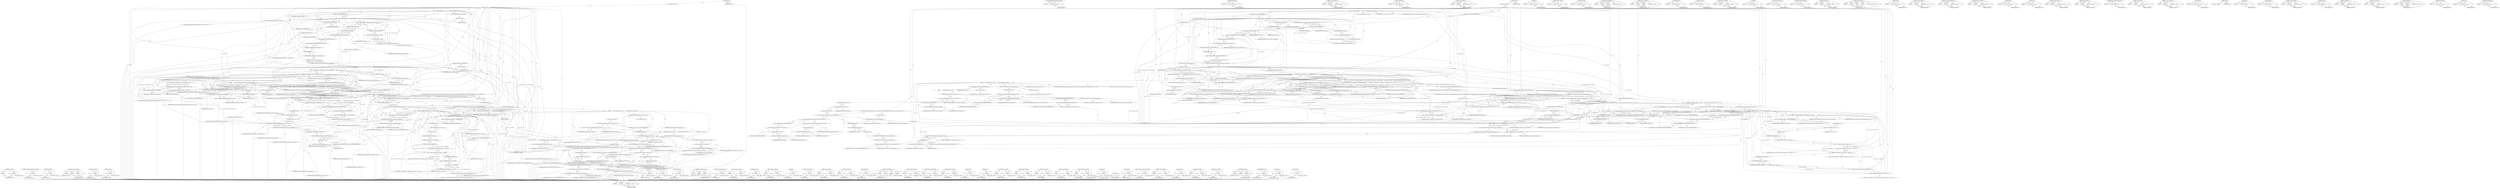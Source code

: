 digraph "toHTMLScriptElement" {
vulnerable_349 [label=<(METHOD,fastGetAttribute)>];
vulnerable_350 [label=<(PARAM,p1)>];
vulnerable_351 [label=<(PARAM,p2)>];
vulnerable_352 [label=<(BLOCK,&lt;empty&gt;,&lt;empty&gt;)>];
vulnerable_353 [label=<(METHOD_RETURN,ANY)>];
vulnerable_332 [label=<(METHOD,shouldBypassMainWorldContentSecurityPolicy)>];
vulnerable_333 [label=<(PARAM,p1)>];
vulnerable_334 [label=<(BLOCK,&lt;empty&gt;,&lt;empty&gt;)>];
vulnerable_335 [label=<(METHOD_RETURN,ANY)>];
vulnerable_288 [label=<(METHOD,elementDocument)>];
vulnerable_289 [label=<(PARAM,p1)>];
vulnerable_290 [label=<(BLOCK,&lt;empty&gt;,&lt;empty&gt;)>];
vulnerable_291 [label=<(METHOD_RETURN,ANY)>];
vulnerable_406 [label=<(METHOD,&lt;operator&gt;.conditional)>];
vulnerable_407 [label=<(PARAM,p1)>];
vulnerable_408 [label=<(PARAM,p2)>];
vulnerable_409 [label=<(PARAM,p3)>];
vulnerable_410 [label=<(BLOCK,&lt;empty&gt;,&lt;empty&gt;)>];
vulnerable_411 [label=<(METHOD_RETURN,ANY)>];
vulnerable_310 [label=<(METHOD,contextDocument)>];
vulnerable_311 [label=<(PARAM,p1)>];
vulnerable_312 [label=<(BLOCK,&lt;empty&gt;,&lt;empty&gt;)>];
vulnerable_313 [label=<(METHOD_RETURN,ANY)>];
vulnerable_393 [label=<(METHOD,mimeType)>];
vulnerable_394 [label=<(PARAM,p1)>];
vulnerable_395 [label=<(BLOCK,&lt;empty&gt;,&lt;empty&gt;)>];
vulnerable_396 [label=<(METHOD_RETURN,ANY)>];
vulnerable_6 [label=<(METHOD,&lt;global&gt;)<SUB>1</SUB>>];
vulnerable_7 [label=<(BLOCK,&lt;empty&gt;,&lt;empty&gt;)<SUB>1</SUB>>];
vulnerable_8 [label=<(METHOD,executeScript)<SUB>1</SUB>>];
vulnerable_9 [label=<(PARAM,const ScriptSourceCode&amp; sourceCode)<SUB>1</SUB>>];
vulnerable_10 [label=<(BLOCK,{
    ASSERT(m_alreadyStarted);

    if (source...,{
    ASSERT(m_alreadyStarted);

    if (source...)<SUB>2</SUB>>];
vulnerable_11 [label="<(LOCAL,ASSERT : ASSERT)<SUB>3</SUB>>"];
vulnerable_12 [label=<(CONTROL_STRUCTURE,IF,if (sourceCode.isEmpty()))<SUB>5</SUB>>];
vulnerable_13 [label=<(isEmpty,sourceCode.isEmpty())<SUB>5</SUB>>];
vulnerable_14 [label=<(&lt;operator&gt;.fieldAccess,sourceCode.isEmpty)<SUB>5</SUB>>];
vulnerable_15 [label=<(IDENTIFIER,sourceCode,sourceCode.isEmpty())<SUB>5</SUB>>];
vulnerable_16 [label=<(FIELD_IDENTIFIER,isEmpty,isEmpty)<SUB>5</SUB>>];
vulnerable_17 [label=<(BLOCK,&lt;empty&gt;,&lt;empty&gt;)<SUB>6</SUB>>];
vulnerable_18 [label=<(RETURN,return;,return;)<SUB>6</SUB>>];
vulnerable_19 [label=<(&lt;operator&gt;.greaterThan,RefPtr&lt;Document&gt; elementDocument(m_element-&gt;doc...)<SUB>8</SUB>>];
vulnerable_20 [label=<(&lt;operator&gt;.lessThan,RefPtr&lt;Document)<SUB>8</SUB>>];
vulnerable_21 [label=<(IDENTIFIER,RefPtr,RefPtr&lt;Document)<SUB>8</SUB>>];
vulnerable_22 [label=<(IDENTIFIER,Document,RefPtr&lt;Document)<SUB>8</SUB>>];
vulnerable_23 [label=<(elementDocument,elementDocument(m_element-&gt;document()))<SUB>8</SUB>>];
vulnerable_24 [label=<(document,m_element-&gt;document())<SUB>8</SUB>>];
vulnerable_25 [label=<(&lt;operator&gt;.indirectFieldAccess,m_element-&gt;document)<SUB>8</SUB>>];
vulnerable_26 [label=<(IDENTIFIER,m_element,m_element-&gt;document())<SUB>8</SUB>>];
vulnerable_27 [label=<(FIELD_IDENTIFIER,document,document)<SUB>8</SUB>>];
vulnerable_28 [label=<(&lt;operator&gt;.assignment,RefPtr&lt;Document&gt; contextDocument = elementDocum...)<SUB>9</SUB>>];
vulnerable_29 [label=<(&lt;operator&gt;.greaterThan,RefPtr&lt;Document&gt; contextDocument)<SUB>9</SUB>>];
vulnerable_30 [label=<(&lt;operator&gt;.lessThan,RefPtr&lt;Document)<SUB>9</SUB>>];
vulnerable_31 [label=<(IDENTIFIER,RefPtr,RefPtr&lt;Document)<SUB>9</SUB>>];
vulnerable_32 [label=<(IDENTIFIER,Document,RefPtr&lt;Document)<SUB>9</SUB>>];
vulnerable_33 [label=<(IDENTIFIER,contextDocument,RefPtr&lt;Document&gt; contextDocument)<SUB>9</SUB>>];
vulnerable_34 [label=<(get,elementDocument-&gt;contextDocument().get())<SUB>9</SUB>>];
vulnerable_35 [label=<(&lt;operator&gt;.fieldAccess,elementDocument-&gt;contextDocument().get)<SUB>9</SUB>>];
vulnerable_36 [label=<(contextDocument,elementDocument-&gt;contextDocument())<SUB>9</SUB>>];
vulnerable_37 [label=<(&lt;operator&gt;.indirectFieldAccess,elementDocument-&gt;contextDocument)<SUB>9</SUB>>];
vulnerable_38 [label=<(IDENTIFIER,elementDocument,elementDocument-&gt;contextDocument())<SUB>9</SUB>>];
vulnerable_39 [label=<(FIELD_IDENTIFIER,contextDocument,contextDocument)<SUB>9</SUB>>];
vulnerable_40 [label=<(FIELD_IDENTIFIER,get,get)<SUB>9</SUB>>];
vulnerable_41 [label=<(CONTROL_STRUCTURE,IF,if (!contextDocument))<SUB>10</SUB>>];
vulnerable_42 [label=<(&lt;operator&gt;.logicalNot,!contextDocument)<SUB>10</SUB>>];
vulnerable_43 [label=<(IDENTIFIER,contextDocument,!contextDocument)<SUB>10</SUB>>];
vulnerable_44 [label=<(BLOCK,&lt;empty&gt;,&lt;empty&gt;)<SUB>11</SUB>>];
vulnerable_45 [label=<(RETURN,return;,return;)<SUB>11</SUB>>];
vulnerable_46 [label="<(LOCAL,LocalFrame* frame: LocalFrame*)<SUB>13</SUB>>"];
vulnerable_47 [label=<(&lt;operator&gt;.assignment,* frame = contextDocument-&gt;frame())<SUB>13</SUB>>];
vulnerable_48 [label=<(IDENTIFIER,frame,* frame = contextDocument-&gt;frame())<SUB>13</SUB>>];
vulnerable_49 [label=<(frame,contextDocument-&gt;frame())<SUB>13</SUB>>];
vulnerable_50 [label=<(&lt;operator&gt;.indirectFieldAccess,contextDocument-&gt;frame)<SUB>13</SUB>>];
vulnerable_51 [label=<(IDENTIFIER,contextDocument,contextDocument-&gt;frame())<SUB>13</SUB>>];
vulnerable_52 [label=<(FIELD_IDENTIFIER,frame,frame)<SUB>13</SUB>>];
vulnerable_53 [label="<(LOCAL,bool shouldBypassMainWorldContentSecurityPolicy: bool)<SUB>15</SUB>>"];
vulnerable_54 [label=<(&lt;operator&gt;.assignment,shouldBypassMainWorldContentSecurityPolicy = (f...)<SUB>15</SUB>>];
vulnerable_55 [label=<(IDENTIFIER,shouldBypassMainWorldContentSecurityPolicy,shouldBypassMainWorldContentSecurityPolicy = (f...)<SUB>15</SUB>>];
vulnerable_56 [label=<(&lt;operator&gt;.logicalOr,(frame &amp;&amp; frame-&gt;script().shouldBypassMainWorld...)<SUB>15</SUB>>];
vulnerable_57 [label=<(&lt;operator&gt;.logicalOr,(frame &amp;&amp; frame-&gt;script().shouldBypassMainWorld...)<SUB>15</SUB>>];
vulnerable_58 [label=<(&lt;operator&gt;.logicalAnd,frame &amp;&amp; frame-&gt;script().shouldBypassMainWorldC...)<SUB>15</SUB>>];
vulnerable_59 [label=<(IDENTIFIER,frame,frame &amp;&amp; frame-&gt;script().shouldBypassMainWorldC...)<SUB>15</SUB>>];
vulnerable_60 [label=<(shouldBypassMainWorldContentSecurityPolicy,frame-&gt;script().shouldBypassMainWorldContentSec...)<SUB>15</SUB>>];
vulnerable_61 [label=<(&lt;operator&gt;.fieldAccess,frame-&gt;script().shouldBypassMainWorldContentSec...)<SUB>15</SUB>>];
vulnerable_62 [label=<(script,frame-&gt;script())<SUB>15</SUB>>];
vulnerable_63 [label=<(&lt;operator&gt;.indirectFieldAccess,frame-&gt;script)<SUB>15</SUB>>];
vulnerable_64 [label=<(IDENTIFIER,frame,frame-&gt;script())<SUB>15</SUB>>];
vulnerable_65 [label=<(FIELD_IDENTIFIER,script,script)<SUB>15</SUB>>];
vulnerable_66 [label=<(FIELD_IDENTIFIER,shouldBypassMainWorldContentSecurityPolicy,shouldBypassMainWorldContentSecurityPolicy)<SUB>15</SUB>>];
vulnerable_67 [label=<(allowScriptNonce,elementDocument-&gt;contentSecurityPolicy()-&gt;allow...)<SUB>15</SUB>>];
vulnerable_68 [label=<(&lt;operator&gt;.indirectFieldAccess,elementDocument-&gt;contentSecurityPolicy()-&gt;allow...)<SUB>15</SUB>>];
vulnerable_69 [label=<(contentSecurityPolicy,elementDocument-&gt;contentSecurityPolicy())<SUB>15</SUB>>];
vulnerable_70 [label=<(&lt;operator&gt;.indirectFieldAccess,elementDocument-&gt;contentSecurityPolicy)<SUB>15</SUB>>];
vulnerable_71 [label=<(IDENTIFIER,elementDocument,elementDocument-&gt;contentSecurityPolicy())<SUB>15</SUB>>];
vulnerable_72 [label=<(FIELD_IDENTIFIER,contentSecurityPolicy,contentSecurityPolicy)<SUB>15</SUB>>];
vulnerable_73 [label=<(FIELD_IDENTIFIER,allowScriptNonce,allowScriptNonce)<SUB>15</SUB>>];
vulnerable_74 [label="<(fastGetAttribute,m_element-&gt;fastGetAttribute(HTMLNames::nonceAttr))<SUB>15</SUB>>"];
vulnerable_75 [label=<(&lt;operator&gt;.indirectFieldAccess,m_element-&gt;fastGetAttribute)<SUB>15</SUB>>];
vulnerable_76 [label="<(IDENTIFIER,m_element,m_element-&gt;fastGetAttribute(HTMLNames::nonceAttr))<SUB>15</SUB>>"];
vulnerable_77 [label=<(FIELD_IDENTIFIER,fastGetAttribute,fastGetAttribute)<SUB>15</SUB>>];
vulnerable_78 [label="<(&lt;operator&gt;.fieldAccess,HTMLNames::nonceAttr)<SUB>15</SUB>>"];
vulnerable_79 [label="<(IDENTIFIER,HTMLNames,m_element-&gt;fastGetAttribute(HTMLNames::nonceAttr))<SUB>15</SUB>>"];
vulnerable_80 [label=<(FIELD_IDENTIFIER,nonceAttr,nonceAttr)<SUB>15</SUB>>];
vulnerable_81 [label=<(allowScriptHash,elementDocument-&gt;contentSecurityPolicy()-&gt;allow...)<SUB>15</SUB>>];
vulnerable_82 [label=<(&lt;operator&gt;.indirectFieldAccess,elementDocument-&gt;contentSecurityPolicy()-&gt;allow...)<SUB>15</SUB>>];
vulnerable_83 [label=<(contentSecurityPolicy,elementDocument-&gt;contentSecurityPolicy())<SUB>15</SUB>>];
vulnerable_84 [label=<(&lt;operator&gt;.indirectFieldAccess,elementDocument-&gt;contentSecurityPolicy)<SUB>15</SUB>>];
vulnerable_85 [label=<(IDENTIFIER,elementDocument,elementDocument-&gt;contentSecurityPolicy())<SUB>15</SUB>>];
vulnerable_86 [label=<(FIELD_IDENTIFIER,contentSecurityPolicy,contentSecurityPolicy)<SUB>15</SUB>>];
vulnerable_87 [label=<(FIELD_IDENTIFIER,allowScriptHash,allowScriptHash)<SUB>15</SUB>>];
vulnerable_88 [label=<(source,sourceCode.source())<SUB>15</SUB>>];
vulnerable_89 [label=<(&lt;operator&gt;.fieldAccess,sourceCode.source)<SUB>15</SUB>>];
vulnerable_90 [label=<(IDENTIFIER,sourceCode,sourceCode.source())<SUB>15</SUB>>];
vulnerable_91 [label=<(FIELD_IDENTIFIER,source,source)<SUB>15</SUB>>];
vulnerable_92 [label=<(CONTROL_STRUCTURE,IF,if (!m_isExternalScript &amp;&amp; (!shouldBypassMainWorldContentSecurityPolicy &amp;&amp; !elementDocument-&gt;contentSecurityPolicy()-&gt;allowInlineScript(elementDocument-&gt;url(), m_startLineNumber))))<SUB>17</SUB>>];
vulnerable_93 [label=<(&lt;operator&gt;.logicalAnd,!m_isExternalScript &amp;&amp; (!shouldBypassMainWorldC...)<SUB>17</SUB>>];
vulnerable_94 [label=<(&lt;operator&gt;.logicalNot,!m_isExternalScript)<SUB>17</SUB>>];
vulnerable_95 [label=<(IDENTIFIER,m_isExternalScript,!m_isExternalScript)<SUB>17</SUB>>];
vulnerable_96 [label=<(&lt;operator&gt;.logicalAnd,!shouldBypassMainWorldContentSecurityPolicy &amp;&amp; ...)<SUB>17</SUB>>];
vulnerable_97 [label=<(&lt;operator&gt;.logicalNot,!shouldBypassMainWorldContentSecurityPolicy)<SUB>17</SUB>>];
vulnerable_98 [label=<(IDENTIFIER,shouldBypassMainWorldContentSecurityPolicy,!shouldBypassMainWorldContentSecurityPolicy)<SUB>17</SUB>>];
vulnerable_99 [label=<(&lt;operator&gt;.logicalNot,!elementDocument-&gt;contentSecurityPolicy()-&gt;allo...)<SUB>17</SUB>>];
vulnerable_100 [label=<(allowInlineScript,elementDocument-&gt;contentSecurityPolicy()-&gt;allow...)<SUB>17</SUB>>];
vulnerable_101 [label=<(&lt;operator&gt;.indirectFieldAccess,elementDocument-&gt;contentSecurityPolicy()-&gt;allow...)<SUB>17</SUB>>];
vulnerable_102 [label=<(contentSecurityPolicy,elementDocument-&gt;contentSecurityPolicy())<SUB>17</SUB>>];
vulnerable_103 [label=<(&lt;operator&gt;.indirectFieldAccess,elementDocument-&gt;contentSecurityPolicy)<SUB>17</SUB>>];
vulnerable_104 [label=<(IDENTIFIER,elementDocument,elementDocument-&gt;contentSecurityPolicy())<SUB>17</SUB>>];
vulnerable_105 [label=<(FIELD_IDENTIFIER,contentSecurityPolicy,contentSecurityPolicy)<SUB>17</SUB>>];
vulnerable_106 [label=<(FIELD_IDENTIFIER,allowInlineScript,allowInlineScript)<SUB>17</SUB>>];
vulnerable_107 [label=<(url,elementDocument-&gt;url())<SUB>17</SUB>>];
vulnerable_108 [label=<(&lt;operator&gt;.indirectFieldAccess,elementDocument-&gt;url)<SUB>17</SUB>>];
vulnerable_109 [label=<(IDENTIFIER,elementDocument,elementDocument-&gt;url())<SUB>17</SUB>>];
vulnerable_110 [label=<(FIELD_IDENTIFIER,url,url)<SUB>17</SUB>>];
vulnerable_111 [label=<(IDENTIFIER,m_startLineNumber,elementDocument-&gt;contentSecurityPolicy()-&gt;allow...)<SUB>17</SUB>>];
vulnerable_112 [label=<(BLOCK,&lt;empty&gt;,&lt;empty&gt;)<SUB>18</SUB>>];
vulnerable_113 [label=<(RETURN,return;,return;)<SUB>18</SUB>>];
vulnerable_114 [label=<(CONTROL_STRUCTURE,IF,if (m_isExternalScript &amp;&amp; m_resource &amp;&amp; !m_resource-&gt;mimeTypeAllowedByNosniff()))<SUB>20</SUB>>];
vulnerable_115 [label=<(&lt;operator&gt;.logicalAnd,m_isExternalScript &amp;&amp; m_resource &amp;&amp; !m_resource...)<SUB>20</SUB>>];
vulnerable_116 [label=<(&lt;operator&gt;.logicalAnd,m_isExternalScript &amp;&amp; m_resource)<SUB>20</SUB>>];
vulnerable_117 [label=<(IDENTIFIER,m_isExternalScript,m_isExternalScript &amp;&amp; m_resource)<SUB>20</SUB>>];
vulnerable_118 [label=<(IDENTIFIER,m_resource,m_isExternalScript &amp;&amp; m_resource)<SUB>20</SUB>>];
vulnerable_119 [label=<(&lt;operator&gt;.logicalNot,!m_resource-&gt;mimeTypeAllowedByNosniff())<SUB>20</SUB>>];
vulnerable_120 [label=<(mimeTypeAllowedByNosniff,m_resource-&gt;mimeTypeAllowedByNosniff())<SUB>20</SUB>>];
vulnerable_121 [label=<(&lt;operator&gt;.indirectFieldAccess,m_resource-&gt;mimeTypeAllowedByNosniff)<SUB>20</SUB>>];
vulnerable_122 [label=<(IDENTIFIER,m_resource,m_resource-&gt;mimeTypeAllowedByNosniff())<SUB>20</SUB>>];
vulnerable_123 [label=<(FIELD_IDENTIFIER,mimeTypeAllowedByNosniff,mimeTypeAllowedByNosniff)<SUB>20</SUB>>];
vulnerable_124 [label=<(BLOCK,{
        contextDocument-&gt;addConsoleMessage(Se...,{
        contextDocument-&gt;addConsoleMessage(Se...)<SUB>20</SUB>>];
vulnerable_125 [label=<(addConsoleMessage,contextDocument-&gt;addConsoleMessage(SecurityMess...)<SUB>21</SUB>>];
vulnerable_126 [label=<(&lt;operator&gt;.indirectFieldAccess,contextDocument-&gt;addConsoleMessage)<SUB>21</SUB>>];
vulnerable_127 [label=<(IDENTIFIER,contextDocument,contextDocument-&gt;addConsoleMessage(SecurityMess...)<SUB>21</SUB>>];
vulnerable_128 [label=<(FIELD_IDENTIFIER,addConsoleMessage,addConsoleMessage)<SUB>21</SUB>>];
vulnerable_129 [label=<(IDENTIFIER,SecurityMessageSource,contextDocument-&gt;addConsoleMessage(SecurityMess...)<SUB>21</SUB>>];
vulnerable_130 [label=<(IDENTIFIER,ErrorMessageLevel,contextDocument-&gt;addConsoleMessage(SecurityMess...)<SUB>21</SUB>>];
vulnerable_131 [label=<(&lt;operator&gt;.addition,&quot;Refused to execute script from '&quot; + m_resource...)<SUB>21</SUB>>];
vulnerable_132 [label=<(&lt;operator&gt;.addition,&quot;Refused to execute script from '&quot; + m_resource...)<SUB>21</SUB>>];
vulnerable_133 [label=<(&lt;operator&gt;.addition,&quot;Refused to execute script from '&quot; + m_resource...)<SUB>21</SUB>>];
vulnerable_134 [label=<(&lt;operator&gt;.addition,&quot;Refused to execute script from '&quot; + m_resource...)<SUB>21</SUB>>];
vulnerable_135 [label=<(LITERAL,&quot;Refused to execute script from '&quot;,&quot;Refused to execute script from '&quot; + m_resource...)<SUB>21</SUB>>];
vulnerable_136 [label=<(elidedString,m_resource-&gt;url().elidedString())<SUB>21</SUB>>];
vulnerable_137 [label=<(&lt;operator&gt;.fieldAccess,m_resource-&gt;url().elidedString)<SUB>21</SUB>>];
vulnerable_138 [label=<(url,m_resource-&gt;url())<SUB>21</SUB>>];
vulnerable_139 [label=<(&lt;operator&gt;.indirectFieldAccess,m_resource-&gt;url)<SUB>21</SUB>>];
vulnerable_140 [label=<(IDENTIFIER,m_resource,m_resource-&gt;url())<SUB>21</SUB>>];
vulnerable_141 [label=<(FIELD_IDENTIFIER,url,url)<SUB>21</SUB>>];
vulnerable_142 [label=<(FIELD_IDENTIFIER,elidedString,elidedString)<SUB>21</SUB>>];
vulnerable_143 [label=<(LITERAL,&quot;' because its MIME type ('&quot;,&quot;Refused to execute script from '&quot; + m_resource...)<SUB>21</SUB>>];
vulnerable_144 [label=<(mimeType,m_resource-&gt;mimeType())<SUB>21</SUB>>];
vulnerable_145 [label=<(&lt;operator&gt;.indirectFieldAccess,m_resource-&gt;mimeType)<SUB>21</SUB>>];
vulnerable_146 [label=<(IDENTIFIER,m_resource,m_resource-&gt;mimeType())<SUB>21</SUB>>];
vulnerable_147 [label=<(FIELD_IDENTIFIER,mimeType,mimeType)<SUB>21</SUB>>];
vulnerable_148 [label=<(LITERAL,&quot;') is not executable, and strict MIME type che...,&quot;Refused to execute script from '&quot; + m_resource...)<SUB>21</SUB>>];
vulnerable_149 [label=<(RETURN,return;,return;)<SUB>22</SUB>>];
vulnerable_150 [label=<(CONTROL_STRUCTURE,IF,if (frame))<SUB>25</SUB>>];
vulnerable_151 [label=<(IDENTIFIER,frame,if (frame))<SUB>25</SUB>>];
vulnerable_152 [label=<(BLOCK,{
        const bool isImportedScript = context...,{
        const bool isImportedScript = context...)<SUB>25</SUB>>];
vulnerable_153 [label="<(LOCAL,const bool isImportedScript: bool)<SUB>26</SUB>>"];
vulnerable_154 [label=<(&lt;operator&gt;.assignment,isImportedScript = contextDocument != elementDo...)<SUB>26</SUB>>];
vulnerable_155 [label=<(IDENTIFIER,isImportedScript,isImportedScript = contextDocument != elementDo...)<SUB>26</SUB>>];
vulnerable_156 [label=<(&lt;operator&gt;.notEquals,contextDocument != elementDocument)<SUB>26</SUB>>];
vulnerable_157 [label=<(IDENTIFIER,contextDocument,contextDocument != elementDocument)<SUB>26</SUB>>];
vulnerable_158 [label=<(IDENTIFIER,elementDocument,contextDocument != elementDocument)<SUB>26</SUB>>];
vulnerable_159 [label="<(LOCAL,IgnoreDestructiveWriteCountIncrementer ignoreDestructiveWriteCountIncrementer: IgnoreDestructiveWriteCountIncrementer)<SUB>27</SUB>>"];
vulnerable_160 [label=<(ignoreDestructiveWriteCountIncrementer,ignoreDestructiveWriteCountIncrementer(m_isExte...)<SUB>27</SUB>>];
vulnerable_161 [label=<(&lt;operator&gt;.conditional,m_isExternalScript || isImportedScript ? contex...)<SUB>27</SUB>>];
vulnerable_162 [label=<(&lt;operator&gt;.logicalOr,m_isExternalScript || isImportedScript)<SUB>27</SUB>>];
vulnerable_163 [label=<(IDENTIFIER,m_isExternalScript,m_isExternalScript || isImportedScript)<SUB>27</SUB>>];
vulnerable_164 [label=<(IDENTIFIER,isImportedScript,m_isExternalScript || isImportedScript)<SUB>27</SUB>>];
vulnerable_165 [label=<(get,contextDocument.get())<SUB>27</SUB>>];
vulnerable_166 [label=<(&lt;operator&gt;.fieldAccess,contextDocument.get)<SUB>27</SUB>>];
vulnerable_167 [label=<(IDENTIFIER,contextDocument,contextDocument.get())<SUB>27</SUB>>];
vulnerable_168 [label=<(FIELD_IDENTIFIER,get,get)<SUB>27</SUB>>];
vulnerable_169 [label=<(LITERAL,0,m_isExternalScript || isImportedScript ? contex...)<SUB>27</SUB>>];
vulnerable_170 [label=<(CONTROL_STRUCTURE,IF,if (isHTMLScriptLoader(m_element)))<SUB>29</SUB>>];
vulnerable_171 [label=<(BLOCK,&lt;empty&gt;,&lt;empty&gt;)<SUB>29</SUB>>];
vulnerable_172 [label="<(LOCAL,isHTMLScriptLoader : isHTMLScriptLoader)<SUB>29</SUB>>"];
vulnerable_173 [label=<(BLOCK,&lt;empty&gt;,&lt;empty&gt;)<SUB>30</SUB>>];
vulnerable_174 [label=<(pushCurrentScript,contextDocument-&gt;pushCurrentScript(toHTMLScript...)<SUB>30</SUB>>];
vulnerable_175 [label=<(&lt;operator&gt;.indirectFieldAccess,contextDocument-&gt;pushCurrentScript)<SUB>30</SUB>>];
vulnerable_176 [label=<(IDENTIFIER,contextDocument,contextDocument-&gt;pushCurrentScript(toHTMLScript...)<SUB>30</SUB>>];
vulnerable_177 [label=<(FIELD_IDENTIFIER,pushCurrentScript,pushCurrentScript)<SUB>30</SUB>>];
vulnerable_178 [label=<(toHTMLScriptElement,toHTMLScriptElement(m_element))<SUB>30</SUB>>];
vulnerable_179 [label=<(IDENTIFIER,m_element,toHTMLScriptElement(m_element))<SUB>30</SUB>>];
vulnerable_180 [label="<(LOCAL,AccessControlStatus corsCheck: AccessControlStatus)<SUB>32</SUB>>"];
vulnerable_181 [label=<(&lt;operator&gt;.assignment,corsCheck = NotSharableCrossOrigin)<SUB>32</SUB>>];
vulnerable_182 [label=<(IDENTIFIER,corsCheck,corsCheck = NotSharableCrossOrigin)<SUB>32</SUB>>];
vulnerable_183 [label=<(IDENTIFIER,NotSharableCrossOrigin,corsCheck = NotSharableCrossOrigin)<SUB>32</SUB>>];
vulnerable_184 [label=<(CONTROL_STRUCTURE,IF,if (sourceCode.resource() &amp;&amp; sourceCode.resource()-&gt;passesAccessControlCheck(m_element-&gt;document().securityOrigin())))<SUB>33</SUB>>];
vulnerable_185 [label=<(&lt;operator&gt;.logicalAnd,sourceCode.resource() &amp;&amp; sourceCode.resource()-...)<SUB>33</SUB>>];
vulnerable_186 [label=<(resource,sourceCode.resource())<SUB>33</SUB>>];
vulnerable_187 [label=<(&lt;operator&gt;.fieldAccess,sourceCode.resource)<SUB>33</SUB>>];
vulnerable_188 [label=<(IDENTIFIER,sourceCode,sourceCode.resource())<SUB>33</SUB>>];
vulnerable_189 [label=<(FIELD_IDENTIFIER,resource,resource)<SUB>33</SUB>>];
vulnerable_190 [label=<(passesAccessControlCheck,sourceCode.resource()-&gt;passesAccessControlCheck...)<SUB>33</SUB>>];
vulnerable_191 [label=<(&lt;operator&gt;.indirectFieldAccess,sourceCode.resource()-&gt;passesAccessControlCheck)<SUB>33</SUB>>];
vulnerable_192 [label=<(resource,sourceCode.resource())<SUB>33</SUB>>];
vulnerable_193 [label=<(&lt;operator&gt;.fieldAccess,sourceCode.resource)<SUB>33</SUB>>];
vulnerable_194 [label=<(IDENTIFIER,sourceCode,sourceCode.resource())<SUB>33</SUB>>];
vulnerable_195 [label=<(FIELD_IDENTIFIER,resource,resource)<SUB>33</SUB>>];
vulnerable_196 [label=<(FIELD_IDENTIFIER,passesAccessControlCheck,passesAccessControlCheck)<SUB>33</SUB>>];
vulnerable_197 [label=<(securityOrigin,m_element-&gt;document().securityOrigin())<SUB>33</SUB>>];
vulnerable_198 [label=<(&lt;operator&gt;.fieldAccess,m_element-&gt;document().securityOrigin)<SUB>33</SUB>>];
vulnerable_199 [label=<(document,m_element-&gt;document())<SUB>33</SUB>>];
vulnerable_200 [label=<(&lt;operator&gt;.indirectFieldAccess,m_element-&gt;document)<SUB>33</SUB>>];
vulnerable_201 [label=<(IDENTIFIER,m_element,m_element-&gt;document())<SUB>33</SUB>>];
vulnerable_202 [label=<(FIELD_IDENTIFIER,document,document)<SUB>33</SUB>>];
vulnerable_203 [label=<(FIELD_IDENTIFIER,securityOrigin,securityOrigin)<SUB>33</SUB>>];
vulnerable_204 [label=<(BLOCK,&lt;empty&gt;,&lt;empty&gt;)<SUB>34</SUB>>];
vulnerable_205 [label=<(&lt;operator&gt;.assignment,corsCheck = SharableCrossOrigin)<SUB>34</SUB>>];
vulnerable_206 [label=<(IDENTIFIER,corsCheck,corsCheck = SharableCrossOrigin)<SUB>34</SUB>>];
vulnerable_207 [label=<(IDENTIFIER,SharableCrossOrigin,corsCheck = SharableCrossOrigin)<SUB>34</SUB>>];
vulnerable_208 [label=<(executeScriptInMainWorld,frame-&gt;script().executeScriptInMainWorld(source...)<SUB>36</SUB>>];
vulnerable_209 [label=<(&lt;operator&gt;.fieldAccess,frame-&gt;script().executeScriptInMainWorld)<SUB>36</SUB>>];
vulnerable_210 [label=<(script,frame-&gt;script())<SUB>36</SUB>>];
vulnerable_211 [label=<(&lt;operator&gt;.indirectFieldAccess,frame-&gt;script)<SUB>36</SUB>>];
vulnerable_212 [label=<(IDENTIFIER,frame,frame-&gt;script())<SUB>36</SUB>>];
vulnerable_213 [label=<(FIELD_IDENTIFIER,script,script)<SUB>36</SUB>>];
vulnerable_214 [label=<(FIELD_IDENTIFIER,executeScriptInMainWorld,executeScriptInMainWorld)<SUB>36</SUB>>];
vulnerable_215 [label=<(IDENTIFIER,sourceCode,frame-&gt;script().executeScriptInMainWorld(source...)<SUB>36</SUB>>];
vulnerable_216 [label=<(IDENTIFIER,corsCheck,frame-&gt;script().executeScriptInMainWorld(source...)<SUB>36</SUB>>];
vulnerable_217 [label=<(CONTROL_STRUCTURE,IF,if (isHTMLScriptLoader(m_element)))<SUB>38</SUB>>];
vulnerable_218 [label=<(BLOCK,&lt;empty&gt;,&lt;empty&gt;)<SUB>38</SUB>>];
vulnerable_219 [label="<(LOCAL,isHTMLScriptLoader : isHTMLScriptLoader)<SUB>38</SUB>>"];
vulnerable_220 [label=<(BLOCK,{
            ASSERT(contextDocument-&gt;currentSc...,{
            ASSERT(contextDocument-&gt;currentSc...)<SUB>38</SUB>>];
vulnerable_221 [label=<(ASSERT,ASSERT(contextDocument-&gt;currentScript() == m_el...)<SUB>39</SUB>>];
vulnerable_222 [label=<(&lt;operator&gt;.equals,contextDocument-&gt;currentScript() == m_element)<SUB>39</SUB>>];
vulnerable_223 [label=<(currentScript,contextDocument-&gt;currentScript())<SUB>39</SUB>>];
vulnerable_224 [label=<(&lt;operator&gt;.indirectFieldAccess,contextDocument-&gt;currentScript)<SUB>39</SUB>>];
vulnerable_225 [label=<(IDENTIFIER,contextDocument,contextDocument-&gt;currentScript())<SUB>39</SUB>>];
vulnerable_226 [label=<(FIELD_IDENTIFIER,currentScript,currentScript)<SUB>39</SUB>>];
vulnerable_227 [label=<(IDENTIFIER,m_element,contextDocument-&gt;currentScript() == m_element)<SUB>39</SUB>>];
vulnerable_228 [label=<(popCurrentScript,contextDocument-&gt;popCurrentScript())<SUB>40</SUB>>];
vulnerable_229 [label=<(&lt;operator&gt;.indirectFieldAccess,contextDocument-&gt;popCurrentScript)<SUB>40</SUB>>];
vulnerable_230 [label=<(IDENTIFIER,contextDocument,contextDocument-&gt;popCurrentScript())<SUB>40</SUB>>];
vulnerable_231 [label=<(FIELD_IDENTIFIER,popCurrentScript,popCurrentScript)<SUB>40</SUB>>];
vulnerable_232 [label=<(METHOD_RETURN,void)<SUB>1</SUB>>];
vulnerable_234 [label=<(METHOD_RETURN,ANY)<SUB>1</SUB>>];
vulnerable_369 [label=<(METHOD,url)>];
vulnerable_370 [label=<(PARAM,p1)>];
vulnerable_371 [label=<(BLOCK,&lt;empty&gt;,&lt;empty&gt;)>];
vulnerable_372 [label=<(METHOD_RETURN,ANY)>];
vulnerable_314 [label=<(METHOD,&lt;operator&gt;.logicalNot)>];
vulnerable_315 [label=<(PARAM,p1)>];
vulnerable_316 [label=<(BLOCK,&lt;empty&gt;,&lt;empty&gt;)>];
vulnerable_317 [label=<(METHOD_RETURN,ANY)>];
vulnerable_430 [label=<(METHOD,securityOrigin)>];
vulnerable_431 [label=<(PARAM,p1)>];
vulnerable_432 [label=<(BLOCK,&lt;empty&gt;,&lt;empty&gt;)>];
vulnerable_433 [label=<(METHOD_RETURN,ANY)>];
vulnerable_434 [label=<(METHOD,executeScriptInMainWorld)>];
vulnerable_435 [label=<(PARAM,p1)>];
vulnerable_436 [label=<(PARAM,p2)>];
vulnerable_437 [label=<(PARAM,p3)>];
vulnerable_438 [label=<(BLOCK,&lt;empty&gt;,&lt;empty&gt;)>];
vulnerable_439 [label=<(METHOD_RETURN,ANY)>];
vulnerable_373 [label=<(METHOD,mimeTypeAllowedByNosniff)>];
vulnerable_374 [label=<(PARAM,p1)>];
vulnerable_375 [label=<(BLOCK,&lt;empty&gt;,&lt;empty&gt;)>];
vulnerable_376 [label=<(METHOD_RETURN,ANY)>];
vulnerable_397 [label=<(METHOD,&lt;operator&gt;.notEquals)>];
vulnerable_398 [label=<(PARAM,p1)>];
vulnerable_399 [label=<(PARAM,p2)>];
vulnerable_400 [label=<(BLOCK,&lt;empty&gt;,&lt;empty&gt;)>];
vulnerable_401 [label=<(METHOD_RETURN,ANY)>];
vulnerable_449 [label=<(METHOD,currentScript)>];
vulnerable_450 [label=<(PARAM,p1)>];
vulnerable_451 [label=<(BLOCK,&lt;empty&gt;,&lt;empty&gt;)>];
vulnerable_452 [label=<(METHOD_RETURN,ANY)>];
vulnerable_273 [label=<(METHOD,&lt;operator&gt;.fieldAccess)>];
vulnerable_274 [label=<(PARAM,p1)>];
vulnerable_275 [label=<(PARAM,p2)>];
vulnerable_276 [label=<(BLOCK,&lt;empty&gt;,&lt;empty&gt;)>];
vulnerable_277 [label=<(METHOD_RETURN,ANY)>];
vulnerable_306 [label=<(METHOD,get)>];
vulnerable_307 [label=<(PARAM,p1)>];
vulnerable_308 [label=<(BLOCK,&lt;empty&gt;,&lt;empty&gt;)>];
vulnerable_309 [label=<(METHOD_RETURN,ANY)>];
vulnerable_345 [label=<(METHOD,contentSecurityPolicy)>];
vulnerable_346 [label=<(PARAM,p1)>];
vulnerable_347 [label=<(BLOCK,&lt;empty&gt;,&lt;empty&gt;)>];
vulnerable_348 [label=<(METHOD_RETURN,ANY)>];
vulnerable_384 [label=<(METHOD,&lt;operator&gt;.addition)>];
vulnerable_385 [label=<(PARAM,p1)>];
vulnerable_386 [label=<(PARAM,p2)>];
vulnerable_387 [label=<(BLOCK,&lt;empty&gt;,&lt;empty&gt;)>];
vulnerable_388 [label=<(METHOD_RETURN,ANY)>];
vulnerable_354 [label=<(METHOD,allowScriptHash)>];
vulnerable_355 [label=<(PARAM,p1)>];
vulnerable_356 [label=<(PARAM,p2)>];
vulnerable_357 [label=<(BLOCK,&lt;empty&gt;,&lt;empty&gt;)>];
vulnerable_358 [label=<(METHOD_RETURN,ANY)>];
vulnerable_389 [label=<(METHOD,elidedString)>];
vulnerable_390 [label=<(PARAM,p1)>];
vulnerable_391 [label=<(BLOCK,&lt;empty&gt;,&lt;empty&gt;)>];
vulnerable_392 [label=<(METHOD_RETURN,ANY)>];
vulnerable_377 [label=<(METHOD,addConsoleMessage)>];
vulnerable_378 [label=<(PARAM,p1)>];
vulnerable_379 [label=<(PARAM,p2)>];
vulnerable_380 [label=<(PARAM,p3)>];
vulnerable_381 [label=<(PARAM,p4)>];
vulnerable_382 [label=<(BLOCK,&lt;empty&gt;,&lt;empty&gt;)>];
vulnerable_383 [label=<(METHOD_RETURN,ANY)>];
vulnerable_301 [label=<(METHOD,&lt;operator&gt;.assignment)>];
vulnerable_302 [label=<(PARAM,p1)>];
vulnerable_303 [label=<(PARAM,p2)>];
vulnerable_304 [label=<(BLOCK,&lt;empty&gt;,&lt;empty&gt;)>];
vulnerable_305 [label=<(METHOD_RETURN,ANY)>];
vulnerable_296 [label=<(METHOD,&lt;operator&gt;.indirectFieldAccess)>];
vulnerable_297 [label=<(PARAM,p1)>];
vulnerable_298 [label=<(PARAM,p2)>];
vulnerable_299 [label=<(BLOCK,&lt;empty&gt;,&lt;empty&gt;)>];
vulnerable_300 [label=<(METHOD_RETURN,ANY)>];
vulnerable_425 [label=<(METHOD,passesAccessControlCheck)>];
vulnerable_426 [label=<(PARAM,p1)>];
vulnerable_427 [label=<(PARAM,p2)>];
vulnerable_428 [label=<(BLOCK,&lt;empty&gt;,&lt;empty&gt;)>];
vulnerable_429 [label=<(METHOD_RETURN,ANY)>];
vulnerable_440 [label=<(METHOD,ASSERT)>];
vulnerable_441 [label=<(PARAM,p1)>];
vulnerable_442 [label=<(BLOCK,&lt;empty&gt;,&lt;empty&gt;)>];
vulnerable_443 [label=<(METHOD_RETURN,ANY)>];
vulnerable_359 [label=<(METHOD,source)>];
vulnerable_360 [label=<(PARAM,p1)>];
vulnerable_361 [label=<(BLOCK,&lt;empty&gt;,&lt;empty&gt;)>];
vulnerable_362 [label=<(METHOD_RETURN,ANY)>];
vulnerable_283 [label=<(METHOD,&lt;operator&gt;.lessThan)>];
vulnerable_284 [label=<(PARAM,p1)>];
vulnerable_285 [label=<(PARAM,p2)>];
vulnerable_286 [label=<(BLOCK,&lt;empty&gt;,&lt;empty&gt;)>];
vulnerable_287 [label=<(METHOD_RETURN,ANY)>];
vulnerable_322 [label=<(METHOD,&lt;operator&gt;.logicalOr)>];
vulnerable_323 [label=<(PARAM,p1)>];
vulnerable_324 [label=<(PARAM,p2)>];
vulnerable_325 [label=<(BLOCK,&lt;empty&gt;,&lt;empty&gt;)>];
vulnerable_326 [label=<(METHOD_RETURN,ANY)>];
vulnerable_412 [label=<(METHOD,pushCurrentScript)>];
vulnerable_413 [label=<(PARAM,p1)>];
vulnerable_414 [label=<(PARAM,p2)>];
vulnerable_415 [label=<(BLOCK,&lt;empty&gt;,&lt;empty&gt;)>];
vulnerable_416 [label=<(METHOD_RETURN,ANY)>];
vulnerable_444 [label=<(METHOD,&lt;operator&gt;.equals)>];
vulnerable_445 [label=<(PARAM,p1)>];
vulnerable_446 [label=<(PARAM,p2)>];
vulnerable_447 [label=<(BLOCK,&lt;empty&gt;,&lt;empty&gt;)>];
vulnerable_448 [label=<(METHOD_RETURN,ANY)>];
vulnerable_278 [label=<(METHOD,&lt;operator&gt;.greaterThan)>];
vulnerable_279 [label=<(PARAM,p1)>];
vulnerable_280 [label=<(PARAM,p2)>];
vulnerable_281 [label=<(BLOCK,&lt;empty&gt;,&lt;empty&gt;)>];
vulnerable_282 [label=<(METHOD_RETURN,ANY)>];
vulnerable_269 [label=<(METHOD,isEmpty)>];
vulnerable_270 [label=<(PARAM,p1)>];
vulnerable_271 [label=<(BLOCK,&lt;empty&gt;,&lt;empty&gt;)>];
vulnerable_272 [label=<(METHOD_RETURN,ANY)>];
vulnerable_263 [label=<(METHOD,&lt;global&gt;)<SUB>1</SUB>>];
vulnerable_264 [label=<(BLOCK,&lt;empty&gt;,&lt;empty&gt;)>];
vulnerable_265 [label=<(METHOD_RETURN,ANY)>];
vulnerable_336 [label=<(METHOD,script)>];
vulnerable_337 [label=<(PARAM,p1)>];
vulnerable_338 [label=<(BLOCK,&lt;empty&gt;,&lt;empty&gt;)>];
vulnerable_339 [label=<(METHOD_RETURN,ANY)>];
vulnerable_402 [label=<(METHOD,ignoreDestructiveWriteCountIncrementer)>];
vulnerable_403 [label=<(PARAM,p1)>];
vulnerable_404 [label=<(BLOCK,&lt;empty&gt;,&lt;empty&gt;)>];
vulnerable_405 [label=<(METHOD_RETURN,ANY)>];
vulnerable_327 [label=<(METHOD,&lt;operator&gt;.logicalAnd)>];
vulnerable_328 [label=<(PARAM,p1)>];
vulnerable_329 [label=<(PARAM,p2)>];
vulnerable_330 [label=<(BLOCK,&lt;empty&gt;,&lt;empty&gt;)>];
vulnerable_331 [label=<(METHOD_RETURN,ANY)>];
vulnerable_292 [label=<(METHOD,document)>];
vulnerable_293 [label=<(PARAM,p1)>];
vulnerable_294 [label=<(BLOCK,&lt;empty&gt;,&lt;empty&gt;)>];
vulnerable_295 [label=<(METHOD_RETURN,ANY)>];
vulnerable_340 [label=<(METHOD,allowScriptNonce)>];
vulnerable_341 [label=<(PARAM,p1)>];
vulnerable_342 [label=<(PARAM,p2)>];
vulnerable_343 [label=<(BLOCK,&lt;empty&gt;,&lt;empty&gt;)>];
vulnerable_344 [label=<(METHOD_RETURN,ANY)>];
vulnerable_417 [label=<(METHOD,toHTMLScriptElement)>];
vulnerable_418 [label=<(PARAM,p1)>];
vulnerable_419 [label=<(BLOCK,&lt;empty&gt;,&lt;empty&gt;)>];
vulnerable_420 [label=<(METHOD_RETURN,ANY)>];
vulnerable_363 [label=<(METHOD,allowInlineScript)>];
vulnerable_364 [label=<(PARAM,p1)>];
vulnerable_365 [label=<(PARAM,p2)>];
vulnerable_366 [label=<(PARAM,p3)>];
vulnerable_367 [label=<(BLOCK,&lt;empty&gt;,&lt;empty&gt;)>];
vulnerable_368 [label=<(METHOD_RETURN,ANY)>];
vulnerable_453 [label=<(METHOD,popCurrentScript)>];
vulnerable_454 [label=<(PARAM,p1)>];
vulnerable_455 [label=<(BLOCK,&lt;empty&gt;,&lt;empty&gt;)>];
vulnerable_456 [label=<(METHOD_RETURN,ANY)>];
vulnerable_318 [label=<(METHOD,frame)>];
vulnerable_319 [label=<(PARAM,p1)>];
vulnerable_320 [label=<(BLOCK,&lt;empty&gt;,&lt;empty&gt;)>];
vulnerable_321 [label=<(METHOD_RETURN,ANY)>];
vulnerable_421 [label=<(METHOD,resource)>];
vulnerable_422 [label=<(PARAM,p1)>];
vulnerable_423 [label=<(BLOCK,&lt;empty&gt;,&lt;empty&gt;)>];
vulnerable_424 [label=<(METHOD_RETURN,ANY)>];
fixed_365 [label=<(METHOD,fastGetAttribute)>];
fixed_366 [label=<(PARAM,p1)>];
fixed_367 [label=<(PARAM,p2)>];
fixed_368 [label=<(BLOCK,&lt;empty&gt;,&lt;empty&gt;)>];
fixed_369 [label=<(METHOD_RETURN,ANY)>];
fixed_348 [label=<(METHOD,shouldBypassMainWorldContentSecurityPolicy)>];
fixed_349 [label=<(PARAM,p1)>];
fixed_350 [label=<(BLOCK,&lt;empty&gt;,&lt;empty&gt;)>];
fixed_351 [label=<(METHOD_RETURN,ANY)>];
fixed_304 [label=<(METHOD,elementDocument)>];
fixed_305 [label=<(PARAM,p1)>];
fixed_306 [label=<(BLOCK,&lt;empty&gt;,&lt;empty&gt;)>];
fixed_307 [label=<(METHOD_RETURN,ANY)>];
fixed_423 [label=<(METHOD,&lt;operator&gt;.notEquals)>];
fixed_424 [label=<(PARAM,p1)>];
fixed_425 [label=<(PARAM,p2)>];
fixed_426 [label=<(BLOCK,&lt;empty&gt;,&lt;empty&gt;)>];
fixed_427 [label=<(METHOD_RETURN,ANY)>];
fixed_326 [label=<(METHOD,contextDocument)>];
fixed_327 [label=<(PARAM,p1)>];
fixed_328 [label=<(BLOCK,&lt;empty&gt;,&lt;empty&gt;)>];
fixed_329 [label=<(METHOD_RETURN,ANY)>];
fixed_410 [label=<(METHOD,&lt;operator&gt;.addition)>];
fixed_411 [label=<(PARAM,p1)>];
fixed_412 [label=<(PARAM,p2)>];
fixed_413 [label=<(BLOCK,&lt;empty&gt;,&lt;empty&gt;)>];
fixed_414 [label=<(METHOD_RETURN,ANY)>];
fixed_6 [label=<(METHOD,&lt;global&gt;)<SUB>1</SUB>>];
fixed_7 [label=<(BLOCK,&lt;empty&gt;,&lt;empty&gt;)<SUB>1</SUB>>];
fixed_8 [label=<(METHOD,executeScript)<SUB>1</SUB>>];
fixed_9 [label=<(PARAM,const ScriptSourceCode&amp; sourceCode)<SUB>1</SUB>>];
fixed_10 [label=<(BLOCK,{
    ASSERT(m_alreadyStarted);

    if (source...,{
    ASSERT(m_alreadyStarted);

    if (source...)<SUB>2</SUB>>];
fixed_11 [label="<(LOCAL,ASSERT : ASSERT)<SUB>3</SUB>>"];
fixed_12 [label=<(CONTROL_STRUCTURE,IF,if (sourceCode.isEmpty()))<SUB>5</SUB>>];
fixed_13 [label=<(isEmpty,sourceCode.isEmpty())<SUB>5</SUB>>];
fixed_14 [label=<(&lt;operator&gt;.fieldAccess,sourceCode.isEmpty)<SUB>5</SUB>>];
fixed_15 [label=<(IDENTIFIER,sourceCode,sourceCode.isEmpty())<SUB>5</SUB>>];
fixed_16 [label=<(FIELD_IDENTIFIER,isEmpty,isEmpty)<SUB>5</SUB>>];
fixed_17 [label=<(BLOCK,&lt;empty&gt;,&lt;empty&gt;)<SUB>6</SUB>>];
fixed_18 [label=<(RETURN,return;,return;)<SUB>6</SUB>>];
fixed_19 [label=<(&lt;operator&gt;.greaterThan,RefPtr&lt;Document&gt; elementDocument(m_element-&gt;doc...)<SUB>8</SUB>>];
fixed_20 [label=<(&lt;operator&gt;.lessThan,RefPtr&lt;Document)<SUB>8</SUB>>];
fixed_21 [label=<(IDENTIFIER,RefPtr,RefPtr&lt;Document)<SUB>8</SUB>>];
fixed_22 [label=<(IDENTIFIER,Document,RefPtr&lt;Document)<SUB>8</SUB>>];
fixed_23 [label=<(elementDocument,elementDocument(m_element-&gt;document()))<SUB>8</SUB>>];
fixed_24 [label=<(document,m_element-&gt;document())<SUB>8</SUB>>];
fixed_25 [label=<(&lt;operator&gt;.indirectFieldAccess,m_element-&gt;document)<SUB>8</SUB>>];
fixed_26 [label=<(IDENTIFIER,m_element,m_element-&gt;document())<SUB>8</SUB>>];
fixed_27 [label=<(FIELD_IDENTIFIER,document,document)<SUB>8</SUB>>];
fixed_28 [label=<(&lt;operator&gt;.assignment,RefPtr&lt;Document&gt; contextDocument = elementDocum...)<SUB>9</SUB>>];
fixed_29 [label=<(&lt;operator&gt;.greaterThan,RefPtr&lt;Document&gt; contextDocument)<SUB>9</SUB>>];
fixed_30 [label=<(&lt;operator&gt;.lessThan,RefPtr&lt;Document)<SUB>9</SUB>>];
fixed_31 [label=<(IDENTIFIER,RefPtr,RefPtr&lt;Document)<SUB>9</SUB>>];
fixed_32 [label=<(IDENTIFIER,Document,RefPtr&lt;Document)<SUB>9</SUB>>];
fixed_33 [label=<(IDENTIFIER,contextDocument,RefPtr&lt;Document&gt; contextDocument)<SUB>9</SUB>>];
fixed_34 [label=<(get,elementDocument-&gt;contextDocument().get())<SUB>9</SUB>>];
fixed_35 [label=<(&lt;operator&gt;.fieldAccess,elementDocument-&gt;contextDocument().get)<SUB>9</SUB>>];
fixed_36 [label=<(contextDocument,elementDocument-&gt;contextDocument())<SUB>9</SUB>>];
fixed_37 [label=<(&lt;operator&gt;.indirectFieldAccess,elementDocument-&gt;contextDocument)<SUB>9</SUB>>];
fixed_38 [label=<(IDENTIFIER,elementDocument,elementDocument-&gt;contextDocument())<SUB>9</SUB>>];
fixed_39 [label=<(FIELD_IDENTIFIER,contextDocument,contextDocument)<SUB>9</SUB>>];
fixed_40 [label=<(FIELD_IDENTIFIER,get,get)<SUB>9</SUB>>];
fixed_41 [label=<(CONTROL_STRUCTURE,IF,if (!contextDocument))<SUB>10</SUB>>];
fixed_42 [label=<(&lt;operator&gt;.logicalNot,!contextDocument)<SUB>10</SUB>>];
fixed_43 [label=<(IDENTIFIER,contextDocument,!contextDocument)<SUB>10</SUB>>];
fixed_44 [label=<(BLOCK,&lt;empty&gt;,&lt;empty&gt;)<SUB>11</SUB>>];
fixed_45 [label=<(RETURN,return;,return;)<SUB>11</SUB>>];
fixed_46 [label="<(LOCAL,LocalFrame* frame: LocalFrame*)<SUB>13</SUB>>"];
fixed_47 [label=<(&lt;operator&gt;.assignment,* frame = contextDocument-&gt;frame())<SUB>13</SUB>>];
fixed_48 [label=<(IDENTIFIER,frame,* frame = contextDocument-&gt;frame())<SUB>13</SUB>>];
fixed_49 [label=<(frame,contextDocument-&gt;frame())<SUB>13</SUB>>];
fixed_50 [label=<(&lt;operator&gt;.indirectFieldAccess,contextDocument-&gt;frame)<SUB>13</SUB>>];
fixed_51 [label=<(IDENTIFIER,contextDocument,contextDocument-&gt;frame())<SUB>13</SUB>>];
fixed_52 [label=<(FIELD_IDENTIFIER,frame,frame)<SUB>13</SUB>>];
fixed_53 [label="<(LOCAL,bool shouldBypassMainWorldContentSecurityPolicy: bool)<SUB>15</SUB>>"];
fixed_54 [label=<(&lt;operator&gt;.assignment,shouldBypassMainWorldContentSecurityPolicy = (f...)<SUB>15</SUB>>];
fixed_55 [label=<(IDENTIFIER,shouldBypassMainWorldContentSecurityPolicy,shouldBypassMainWorldContentSecurityPolicy = (f...)<SUB>15</SUB>>];
fixed_56 [label=<(&lt;operator&gt;.logicalOr,(frame &amp;&amp; frame-&gt;script().shouldBypassMainWorld...)<SUB>15</SUB>>];
fixed_57 [label=<(&lt;operator&gt;.logicalOr,(frame &amp;&amp; frame-&gt;script().shouldBypassMainWorld...)<SUB>15</SUB>>];
fixed_58 [label=<(&lt;operator&gt;.logicalAnd,frame &amp;&amp; frame-&gt;script().shouldBypassMainWorldC...)<SUB>15</SUB>>];
fixed_59 [label=<(IDENTIFIER,frame,frame &amp;&amp; frame-&gt;script().shouldBypassMainWorldC...)<SUB>15</SUB>>];
fixed_60 [label=<(shouldBypassMainWorldContentSecurityPolicy,frame-&gt;script().shouldBypassMainWorldContentSec...)<SUB>15</SUB>>];
fixed_61 [label=<(&lt;operator&gt;.fieldAccess,frame-&gt;script().shouldBypassMainWorldContentSec...)<SUB>15</SUB>>];
fixed_62 [label=<(script,frame-&gt;script())<SUB>15</SUB>>];
fixed_63 [label=<(&lt;operator&gt;.indirectFieldAccess,frame-&gt;script)<SUB>15</SUB>>];
fixed_64 [label=<(IDENTIFIER,frame,frame-&gt;script())<SUB>15</SUB>>];
fixed_65 [label=<(FIELD_IDENTIFIER,script,script)<SUB>15</SUB>>];
fixed_66 [label=<(FIELD_IDENTIFIER,shouldBypassMainWorldContentSecurityPolicy,shouldBypassMainWorldContentSecurityPolicy)<SUB>15</SUB>>];
fixed_67 [label=<(allowScriptNonce,elementDocument-&gt;contentSecurityPolicy()-&gt;allow...)<SUB>15</SUB>>];
fixed_68 [label=<(&lt;operator&gt;.indirectFieldAccess,elementDocument-&gt;contentSecurityPolicy()-&gt;allow...)<SUB>15</SUB>>];
fixed_69 [label=<(contentSecurityPolicy,elementDocument-&gt;contentSecurityPolicy())<SUB>15</SUB>>];
fixed_70 [label=<(&lt;operator&gt;.indirectFieldAccess,elementDocument-&gt;contentSecurityPolicy)<SUB>15</SUB>>];
fixed_71 [label=<(IDENTIFIER,elementDocument,elementDocument-&gt;contentSecurityPolicy())<SUB>15</SUB>>];
fixed_72 [label=<(FIELD_IDENTIFIER,contentSecurityPolicy,contentSecurityPolicy)<SUB>15</SUB>>];
fixed_73 [label=<(FIELD_IDENTIFIER,allowScriptNonce,allowScriptNonce)<SUB>15</SUB>>];
fixed_74 [label="<(fastGetAttribute,m_element-&gt;fastGetAttribute(HTMLNames::nonceAttr))<SUB>15</SUB>>"];
fixed_75 [label=<(&lt;operator&gt;.indirectFieldAccess,m_element-&gt;fastGetAttribute)<SUB>15</SUB>>];
fixed_76 [label="<(IDENTIFIER,m_element,m_element-&gt;fastGetAttribute(HTMLNames::nonceAttr))<SUB>15</SUB>>"];
fixed_77 [label=<(FIELD_IDENTIFIER,fastGetAttribute,fastGetAttribute)<SUB>15</SUB>>];
fixed_78 [label="<(&lt;operator&gt;.fieldAccess,HTMLNames::nonceAttr)<SUB>15</SUB>>"];
fixed_79 [label="<(IDENTIFIER,HTMLNames,m_element-&gt;fastGetAttribute(HTMLNames::nonceAttr))<SUB>15</SUB>>"];
fixed_80 [label=<(FIELD_IDENTIFIER,nonceAttr,nonceAttr)<SUB>15</SUB>>];
fixed_81 [label=<(allowScriptHash,elementDocument-&gt;contentSecurityPolicy()-&gt;allow...)<SUB>15</SUB>>];
fixed_82 [label=<(&lt;operator&gt;.indirectFieldAccess,elementDocument-&gt;contentSecurityPolicy()-&gt;allow...)<SUB>15</SUB>>];
fixed_83 [label=<(contentSecurityPolicy,elementDocument-&gt;contentSecurityPolicy())<SUB>15</SUB>>];
fixed_84 [label=<(&lt;operator&gt;.indirectFieldAccess,elementDocument-&gt;contentSecurityPolicy)<SUB>15</SUB>>];
fixed_85 [label=<(IDENTIFIER,elementDocument,elementDocument-&gt;contentSecurityPolicy())<SUB>15</SUB>>];
fixed_86 [label=<(FIELD_IDENTIFIER,contentSecurityPolicy,contentSecurityPolicy)<SUB>15</SUB>>];
fixed_87 [label=<(FIELD_IDENTIFIER,allowScriptHash,allowScriptHash)<SUB>15</SUB>>];
fixed_88 [label=<(source,sourceCode.source())<SUB>15</SUB>>];
fixed_89 [label=<(&lt;operator&gt;.fieldAccess,sourceCode.source)<SUB>15</SUB>>];
fixed_90 [label=<(IDENTIFIER,sourceCode,sourceCode.source())<SUB>15</SUB>>];
fixed_91 [label=<(FIELD_IDENTIFIER,source,source)<SUB>15</SUB>>];
fixed_92 [label=<(CONTROL_STRUCTURE,IF,if (!m_isExternalScript &amp;&amp; (!shouldBypassMainWorldContentSecurityPolicy &amp;&amp; !elementDocument-&gt;contentSecurityPolicy()-&gt;allowInlineScript(elementDocument-&gt;url(), m_startLineNumber))))<SUB>17</SUB>>];
fixed_93 [label=<(&lt;operator&gt;.logicalAnd,!m_isExternalScript &amp;&amp; (!shouldBypassMainWorldC...)<SUB>17</SUB>>];
fixed_94 [label=<(&lt;operator&gt;.logicalNot,!m_isExternalScript)<SUB>17</SUB>>];
fixed_95 [label=<(IDENTIFIER,m_isExternalScript,!m_isExternalScript)<SUB>17</SUB>>];
fixed_96 [label=<(&lt;operator&gt;.logicalAnd,!shouldBypassMainWorldContentSecurityPolicy &amp;&amp; ...)<SUB>17</SUB>>];
fixed_97 [label=<(&lt;operator&gt;.logicalNot,!shouldBypassMainWorldContentSecurityPolicy)<SUB>17</SUB>>];
fixed_98 [label=<(IDENTIFIER,shouldBypassMainWorldContentSecurityPolicy,!shouldBypassMainWorldContentSecurityPolicy)<SUB>17</SUB>>];
fixed_99 [label=<(&lt;operator&gt;.logicalNot,!elementDocument-&gt;contentSecurityPolicy()-&gt;allo...)<SUB>17</SUB>>];
fixed_100 [label=<(allowInlineScript,elementDocument-&gt;contentSecurityPolicy()-&gt;allow...)<SUB>17</SUB>>];
fixed_101 [label=<(&lt;operator&gt;.indirectFieldAccess,elementDocument-&gt;contentSecurityPolicy()-&gt;allow...)<SUB>17</SUB>>];
fixed_102 [label=<(contentSecurityPolicy,elementDocument-&gt;contentSecurityPolicy())<SUB>17</SUB>>];
fixed_103 [label=<(&lt;operator&gt;.indirectFieldAccess,elementDocument-&gt;contentSecurityPolicy)<SUB>17</SUB>>];
fixed_104 [label=<(IDENTIFIER,elementDocument,elementDocument-&gt;contentSecurityPolicy())<SUB>17</SUB>>];
fixed_105 [label=<(FIELD_IDENTIFIER,contentSecurityPolicy,contentSecurityPolicy)<SUB>17</SUB>>];
fixed_106 [label=<(FIELD_IDENTIFIER,allowInlineScript,allowInlineScript)<SUB>17</SUB>>];
fixed_107 [label=<(url,elementDocument-&gt;url())<SUB>17</SUB>>];
fixed_108 [label=<(&lt;operator&gt;.indirectFieldAccess,elementDocument-&gt;url)<SUB>17</SUB>>];
fixed_109 [label=<(IDENTIFIER,elementDocument,elementDocument-&gt;url())<SUB>17</SUB>>];
fixed_110 [label=<(FIELD_IDENTIFIER,url,url)<SUB>17</SUB>>];
fixed_111 [label=<(IDENTIFIER,m_startLineNumber,elementDocument-&gt;contentSecurityPolicy()-&gt;allow...)<SUB>17</SUB>>];
fixed_112 [label=<(BLOCK,&lt;empty&gt;,&lt;empty&gt;)<SUB>18</SUB>>];
fixed_113 [label=<(RETURN,return;,return;)<SUB>18</SUB>>];
fixed_114 [label=<(CONTROL_STRUCTURE,IF,if (m_isExternalScript))<SUB>20</SUB>>];
fixed_115 [label=<(IDENTIFIER,m_isExternalScript,if (m_isExternalScript))<SUB>20</SUB>>];
fixed_116 [label=<(BLOCK,{
        ScriptResource* resource = m_resource...,{
        ScriptResource* resource = m_resource...)<SUB>20</SUB>>];
fixed_117 [label="<(LOCAL,ScriptResource* resource: ScriptResource*)<SUB>21</SUB>>"];
fixed_118 [label="<(&lt;operator&gt;.assignment,* resource = m_resource ? m_resource.get() : so...)<SUB>21</SUB>>"];
fixed_119 [label="<(IDENTIFIER,resource,* resource = m_resource ? m_resource.get() : so...)<SUB>21</SUB>>"];
fixed_120 [label="<(&lt;operator&gt;.conditional,m_resource ? m_resource.get() : sourceCode.reso...)<SUB>21</SUB>>"];
fixed_121 [label="<(IDENTIFIER,m_resource,m_resource ? m_resource.get() : sourceCode.reso...)<SUB>21</SUB>>"];
fixed_122 [label=<(get,m_resource.get())<SUB>21</SUB>>];
fixed_123 [label=<(&lt;operator&gt;.fieldAccess,m_resource.get)<SUB>21</SUB>>];
fixed_124 [label=<(IDENTIFIER,m_resource,m_resource.get())<SUB>21</SUB>>];
fixed_125 [label=<(FIELD_IDENTIFIER,get,get)<SUB>21</SUB>>];
fixed_126 [label=<(resource,sourceCode.resource())<SUB>21</SUB>>];
fixed_127 [label=<(&lt;operator&gt;.fieldAccess,sourceCode.resource)<SUB>21</SUB>>];
fixed_128 [label=<(IDENTIFIER,sourceCode,sourceCode.resource())<SUB>21</SUB>>];
fixed_129 [label=<(FIELD_IDENTIFIER,resource,resource)<SUB>21</SUB>>];
fixed_130 [label=<(CONTROL_STRUCTURE,IF,if (resource &amp;&amp; !resource-&gt;mimeTypeAllowedByNosniff()))<SUB>22</SUB>>];
fixed_131 [label=<(&lt;operator&gt;.logicalAnd,resource &amp;&amp; !resource-&gt;mimeTypeAllowedByNosniff())<SUB>22</SUB>>];
fixed_132 [label=<(IDENTIFIER,resource,resource &amp;&amp; !resource-&gt;mimeTypeAllowedByNosniff())<SUB>22</SUB>>];
fixed_133 [label=<(&lt;operator&gt;.logicalNot,!resource-&gt;mimeTypeAllowedByNosniff())<SUB>22</SUB>>];
fixed_134 [label=<(mimeTypeAllowedByNosniff,resource-&gt;mimeTypeAllowedByNosniff())<SUB>22</SUB>>];
fixed_135 [label=<(&lt;operator&gt;.indirectFieldAccess,resource-&gt;mimeTypeAllowedByNosniff)<SUB>22</SUB>>];
fixed_136 [label=<(IDENTIFIER,resource,resource-&gt;mimeTypeAllowedByNosniff())<SUB>22</SUB>>];
fixed_137 [label=<(FIELD_IDENTIFIER,mimeTypeAllowedByNosniff,mimeTypeAllowedByNosniff)<SUB>22</SUB>>];
fixed_138 [label=<(BLOCK,{
            contextDocument-&gt;addConsoleMessag...,{
            contextDocument-&gt;addConsoleMessag...)<SUB>22</SUB>>];
fixed_139 [label=<(addConsoleMessage,contextDocument-&gt;addConsoleMessage(SecurityMess...)<SUB>23</SUB>>];
fixed_140 [label=<(&lt;operator&gt;.indirectFieldAccess,contextDocument-&gt;addConsoleMessage)<SUB>23</SUB>>];
fixed_141 [label=<(IDENTIFIER,contextDocument,contextDocument-&gt;addConsoleMessage(SecurityMess...)<SUB>23</SUB>>];
fixed_142 [label=<(FIELD_IDENTIFIER,addConsoleMessage,addConsoleMessage)<SUB>23</SUB>>];
fixed_143 [label=<(IDENTIFIER,SecurityMessageSource,contextDocument-&gt;addConsoleMessage(SecurityMess...)<SUB>23</SUB>>];
fixed_144 [label=<(IDENTIFIER,ErrorMessageLevel,contextDocument-&gt;addConsoleMessage(SecurityMess...)<SUB>23</SUB>>];
fixed_145 [label=<(&lt;operator&gt;.addition,&quot;Refused to execute script from '&quot; + resource-&gt;...)<SUB>23</SUB>>];
fixed_146 [label=<(&lt;operator&gt;.addition,&quot;Refused to execute script from '&quot; + resource-&gt;...)<SUB>23</SUB>>];
fixed_147 [label=<(&lt;operator&gt;.addition,&quot;Refused to execute script from '&quot; + resource-&gt;...)<SUB>23</SUB>>];
fixed_148 [label=<(&lt;operator&gt;.addition,&quot;Refused to execute script from '&quot; + resource-&gt;...)<SUB>23</SUB>>];
fixed_149 [label=<(LITERAL,&quot;Refused to execute script from '&quot;,&quot;Refused to execute script from '&quot; + resource-&gt;...)<SUB>23</SUB>>];
fixed_150 [label=<(elidedString,resource-&gt;url().elidedString())<SUB>23</SUB>>];
fixed_151 [label=<(&lt;operator&gt;.fieldAccess,resource-&gt;url().elidedString)<SUB>23</SUB>>];
fixed_152 [label=<(url,resource-&gt;url())<SUB>23</SUB>>];
fixed_153 [label=<(&lt;operator&gt;.indirectFieldAccess,resource-&gt;url)<SUB>23</SUB>>];
fixed_154 [label=<(IDENTIFIER,resource,resource-&gt;url())<SUB>23</SUB>>];
fixed_155 [label=<(FIELD_IDENTIFIER,url,url)<SUB>23</SUB>>];
fixed_156 [label=<(FIELD_IDENTIFIER,elidedString,elidedString)<SUB>23</SUB>>];
fixed_157 [label=<(LITERAL,&quot;' because its MIME type ('&quot;,&quot;Refused to execute script from '&quot; + resource-&gt;...)<SUB>23</SUB>>];
fixed_158 [label=<(mimeType,resource-&gt;mimeType())<SUB>23</SUB>>];
fixed_159 [label=<(&lt;operator&gt;.indirectFieldAccess,resource-&gt;mimeType)<SUB>23</SUB>>];
fixed_160 [label=<(IDENTIFIER,resource,resource-&gt;mimeType())<SUB>23</SUB>>];
fixed_161 [label=<(FIELD_IDENTIFIER,mimeType,mimeType)<SUB>23</SUB>>];
fixed_162 [label=<(LITERAL,&quot;') is not executable, and strict MIME type che...,&quot;Refused to execute script from '&quot; + resource-&gt;...)<SUB>23</SUB>>];
fixed_163 [label=<(RETURN,return;,return;)<SUB>24</SUB>>];
fixed_164 [label=<(CONTROL_STRUCTURE,IF,if (frame))<SUB>28</SUB>>];
fixed_165 [label=<(IDENTIFIER,frame,if (frame))<SUB>28</SUB>>];
fixed_166 [label=<(BLOCK,{
        const bool isImportedScript = context...,{
        const bool isImportedScript = context...)<SUB>28</SUB>>];
fixed_167 [label="<(LOCAL,const bool isImportedScript: bool)<SUB>29</SUB>>"];
fixed_168 [label=<(&lt;operator&gt;.assignment,isImportedScript = contextDocument != elementDo...)<SUB>29</SUB>>];
fixed_169 [label=<(IDENTIFIER,isImportedScript,isImportedScript = contextDocument != elementDo...)<SUB>29</SUB>>];
fixed_170 [label=<(&lt;operator&gt;.notEquals,contextDocument != elementDocument)<SUB>29</SUB>>];
fixed_171 [label=<(IDENTIFIER,contextDocument,contextDocument != elementDocument)<SUB>29</SUB>>];
fixed_172 [label=<(IDENTIFIER,elementDocument,contextDocument != elementDocument)<SUB>29</SUB>>];
fixed_173 [label="<(LOCAL,IgnoreDestructiveWriteCountIncrementer ignoreDestructiveWriteCountIncrementer: IgnoreDestructiveWriteCountIncrementer)<SUB>30</SUB>>"];
fixed_174 [label=<(ignoreDestructiveWriteCountIncrementer,ignoreDestructiveWriteCountIncrementer(m_isExte...)<SUB>30</SUB>>];
fixed_175 [label=<(&lt;operator&gt;.conditional,m_isExternalScript || isImportedScript ? contex...)<SUB>30</SUB>>];
fixed_176 [label=<(&lt;operator&gt;.logicalOr,m_isExternalScript || isImportedScript)<SUB>30</SUB>>];
fixed_177 [label=<(IDENTIFIER,m_isExternalScript,m_isExternalScript || isImportedScript)<SUB>30</SUB>>];
fixed_178 [label=<(IDENTIFIER,isImportedScript,m_isExternalScript || isImportedScript)<SUB>30</SUB>>];
fixed_179 [label=<(get,contextDocument.get())<SUB>30</SUB>>];
fixed_180 [label=<(&lt;operator&gt;.fieldAccess,contextDocument.get)<SUB>30</SUB>>];
fixed_181 [label=<(IDENTIFIER,contextDocument,contextDocument.get())<SUB>30</SUB>>];
fixed_182 [label=<(FIELD_IDENTIFIER,get,get)<SUB>30</SUB>>];
fixed_183 [label=<(LITERAL,0,m_isExternalScript || isImportedScript ? contex...)<SUB>30</SUB>>];
fixed_184 [label=<(CONTROL_STRUCTURE,IF,if (isHTMLScriptLoader(m_element)))<SUB>32</SUB>>];
fixed_185 [label=<(BLOCK,&lt;empty&gt;,&lt;empty&gt;)<SUB>32</SUB>>];
fixed_186 [label="<(LOCAL,isHTMLScriptLoader : isHTMLScriptLoader)<SUB>32</SUB>>"];
fixed_187 [label=<(BLOCK,&lt;empty&gt;,&lt;empty&gt;)<SUB>33</SUB>>];
fixed_188 [label=<(pushCurrentScript,contextDocument-&gt;pushCurrentScript(toHTMLScript...)<SUB>33</SUB>>];
fixed_189 [label=<(&lt;operator&gt;.indirectFieldAccess,contextDocument-&gt;pushCurrentScript)<SUB>33</SUB>>];
fixed_190 [label=<(IDENTIFIER,contextDocument,contextDocument-&gt;pushCurrentScript(toHTMLScript...)<SUB>33</SUB>>];
fixed_191 [label=<(FIELD_IDENTIFIER,pushCurrentScript,pushCurrentScript)<SUB>33</SUB>>];
fixed_192 [label=<(toHTMLScriptElement,toHTMLScriptElement(m_element))<SUB>33</SUB>>];
fixed_193 [label=<(IDENTIFIER,m_element,toHTMLScriptElement(m_element))<SUB>33</SUB>>];
fixed_194 [label="<(LOCAL,AccessControlStatus corsCheck: AccessControlStatus)<SUB>35</SUB>>"];
fixed_195 [label=<(&lt;operator&gt;.assignment,corsCheck = NotSharableCrossOrigin)<SUB>35</SUB>>];
fixed_196 [label=<(IDENTIFIER,corsCheck,corsCheck = NotSharableCrossOrigin)<SUB>35</SUB>>];
fixed_197 [label=<(IDENTIFIER,NotSharableCrossOrigin,corsCheck = NotSharableCrossOrigin)<SUB>35</SUB>>];
fixed_198 [label=<(CONTROL_STRUCTURE,IF,if (sourceCode.resource() &amp;&amp; sourceCode.resource()-&gt;passesAccessControlCheck(m_element-&gt;document().securityOrigin())))<SUB>36</SUB>>];
fixed_199 [label=<(&lt;operator&gt;.logicalAnd,sourceCode.resource() &amp;&amp; sourceCode.resource()-...)<SUB>36</SUB>>];
fixed_200 [label=<(resource,sourceCode.resource())<SUB>36</SUB>>];
fixed_201 [label=<(&lt;operator&gt;.fieldAccess,sourceCode.resource)<SUB>36</SUB>>];
fixed_202 [label=<(IDENTIFIER,sourceCode,sourceCode.resource())<SUB>36</SUB>>];
fixed_203 [label=<(FIELD_IDENTIFIER,resource,resource)<SUB>36</SUB>>];
fixed_204 [label=<(passesAccessControlCheck,sourceCode.resource()-&gt;passesAccessControlCheck...)<SUB>36</SUB>>];
fixed_205 [label=<(&lt;operator&gt;.indirectFieldAccess,sourceCode.resource()-&gt;passesAccessControlCheck)<SUB>36</SUB>>];
fixed_206 [label=<(resource,sourceCode.resource())<SUB>36</SUB>>];
fixed_207 [label=<(&lt;operator&gt;.fieldAccess,sourceCode.resource)<SUB>36</SUB>>];
fixed_208 [label=<(IDENTIFIER,sourceCode,sourceCode.resource())<SUB>36</SUB>>];
fixed_209 [label=<(FIELD_IDENTIFIER,resource,resource)<SUB>36</SUB>>];
fixed_210 [label=<(FIELD_IDENTIFIER,passesAccessControlCheck,passesAccessControlCheck)<SUB>36</SUB>>];
fixed_211 [label=<(securityOrigin,m_element-&gt;document().securityOrigin())<SUB>36</SUB>>];
fixed_212 [label=<(&lt;operator&gt;.fieldAccess,m_element-&gt;document().securityOrigin)<SUB>36</SUB>>];
fixed_213 [label=<(document,m_element-&gt;document())<SUB>36</SUB>>];
fixed_214 [label=<(&lt;operator&gt;.indirectFieldAccess,m_element-&gt;document)<SUB>36</SUB>>];
fixed_215 [label=<(IDENTIFIER,m_element,m_element-&gt;document())<SUB>36</SUB>>];
fixed_216 [label=<(FIELD_IDENTIFIER,document,document)<SUB>36</SUB>>];
fixed_217 [label=<(FIELD_IDENTIFIER,securityOrigin,securityOrigin)<SUB>36</SUB>>];
fixed_218 [label=<(BLOCK,&lt;empty&gt;,&lt;empty&gt;)<SUB>37</SUB>>];
fixed_219 [label=<(&lt;operator&gt;.assignment,corsCheck = SharableCrossOrigin)<SUB>37</SUB>>];
fixed_220 [label=<(IDENTIFIER,corsCheck,corsCheck = SharableCrossOrigin)<SUB>37</SUB>>];
fixed_221 [label=<(IDENTIFIER,SharableCrossOrigin,corsCheck = SharableCrossOrigin)<SUB>37</SUB>>];
fixed_222 [label=<(executeScriptInMainWorld,frame-&gt;script().executeScriptInMainWorld(source...)<SUB>39</SUB>>];
fixed_223 [label=<(&lt;operator&gt;.fieldAccess,frame-&gt;script().executeScriptInMainWorld)<SUB>39</SUB>>];
fixed_224 [label=<(script,frame-&gt;script())<SUB>39</SUB>>];
fixed_225 [label=<(&lt;operator&gt;.indirectFieldAccess,frame-&gt;script)<SUB>39</SUB>>];
fixed_226 [label=<(IDENTIFIER,frame,frame-&gt;script())<SUB>39</SUB>>];
fixed_227 [label=<(FIELD_IDENTIFIER,script,script)<SUB>39</SUB>>];
fixed_228 [label=<(FIELD_IDENTIFIER,executeScriptInMainWorld,executeScriptInMainWorld)<SUB>39</SUB>>];
fixed_229 [label=<(IDENTIFIER,sourceCode,frame-&gt;script().executeScriptInMainWorld(source...)<SUB>39</SUB>>];
fixed_230 [label=<(IDENTIFIER,corsCheck,frame-&gt;script().executeScriptInMainWorld(source...)<SUB>39</SUB>>];
fixed_231 [label=<(CONTROL_STRUCTURE,IF,if (isHTMLScriptLoader(m_element)))<SUB>41</SUB>>];
fixed_232 [label=<(BLOCK,&lt;empty&gt;,&lt;empty&gt;)<SUB>41</SUB>>];
fixed_233 [label="<(LOCAL,isHTMLScriptLoader : isHTMLScriptLoader)<SUB>41</SUB>>"];
fixed_234 [label=<(BLOCK,{
            ASSERT(contextDocument-&gt;currentSc...,{
            ASSERT(contextDocument-&gt;currentSc...)<SUB>41</SUB>>];
fixed_235 [label=<(ASSERT,ASSERT(contextDocument-&gt;currentScript() == m_el...)<SUB>42</SUB>>];
fixed_236 [label=<(&lt;operator&gt;.equals,contextDocument-&gt;currentScript() == m_element)<SUB>42</SUB>>];
fixed_237 [label=<(currentScript,contextDocument-&gt;currentScript())<SUB>42</SUB>>];
fixed_238 [label=<(&lt;operator&gt;.indirectFieldAccess,contextDocument-&gt;currentScript)<SUB>42</SUB>>];
fixed_239 [label=<(IDENTIFIER,contextDocument,contextDocument-&gt;currentScript())<SUB>42</SUB>>];
fixed_240 [label=<(FIELD_IDENTIFIER,currentScript,currentScript)<SUB>42</SUB>>];
fixed_241 [label=<(IDENTIFIER,m_element,contextDocument-&gt;currentScript() == m_element)<SUB>42</SUB>>];
fixed_242 [label=<(popCurrentScript,contextDocument-&gt;popCurrentScript())<SUB>43</SUB>>];
fixed_243 [label=<(&lt;operator&gt;.indirectFieldAccess,contextDocument-&gt;popCurrentScript)<SUB>43</SUB>>];
fixed_244 [label=<(IDENTIFIER,contextDocument,contextDocument-&gt;popCurrentScript())<SUB>43</SUB>>];
fixed_245 [label=<(FIELD_IDENTIFIER,popCurrentScript,popCurrentScript)<SUB>43</SUB>>];
fixed_246 [label=<(METHOD_RETURN,void)<SUB>1</SUB>>];
fixed_248 [label=<(METHOD_RETURN,ANY)<SUB>1</SUB>>];
fixed_385 [label=<(METHOD,url)>];
fixed_386 [label=<(PARAM,p1)>];
fixed_387 [label=<(BLOCK,&lt;empty&gt;,&lt;empty&gt;)>];
fixed_388 [label=<(METHOD_RETURN,ANY)>];
fixed_330 [label=<(METHOD,&lt;operator&gt;.logicalNot)>];
fixed_331 [label=<(PARAM,p1)>];
fixed_332 [label=<(BLOCK,&lt;empty&gt;,&lt;empty&gt;)>];
fixed_333 [label=<(METHOD_RETURN,ANY)>];
fixed_446 [label=<(METHOD,securityOrigin)>];
fixed_447 [label=<(PARAM,p1)>];
fixed_448 [label=<(BLOCK,&lt;empty&gt;,&lt;empty&gt;)>];
fixed_449 [label=<(METHOD_RETURN,ANY)>];
fixed_450 [label=<(METHOD,executeScriptInMainWorld)>];
fixed_451 [label=<(PARAM,p1)>];
fixed_452 [label=<(PARAM,p2)>];
fixed_453 [label=<(PARAM,p3)>];
fixed_454 [label=<(BLOCK,&lt;empty&gt;,&lt;empty&gt;)>];
fixed_455 [label=<(METHOD_RETURN,ANY)>];
fixed_389 [label=<(METHOD,&lt;operator&gt;.conditional)>];
fixed_390 [label=<(PARAM,p1)>];
fixed_391 [label=<(PARAM,p2)>];
fixed_392 [label=<(PARAM,p3)>];
fixed_393 [label=<(BLOCK,&lt;empty&gt;,&lt;empty&gt;)>];
fixed_394 [label=<(METHOD_RETURN,ANY)>];
fixed_415 [label=<(METHOD,elidedString)>];
fixed_416 [label=<(PARAM,p1)>];
fixed_417 [label=<(BLOCK,&lt;empty&gt;,&lt;empty&gt;)>];
fixed_418 [label=<(METHOD_RETURN,ANY)>];
fixed_465 [label=<(METHOD,currentScript)>];
fixed_466 [label=<(PARAM,p1)>];
fixed_467 [label=<(BLOCK,&lt;empty&gt;,&lt;empty&gt;)>];
fixed_468 [label=<(METHOD_RETURN,ANY)>];
fixed_289 [label=<(METHOD,&lt;operator&gt;.fieldAccess)>];
fixed_290 [label=<(PARAM,p1)>];
fixed_291 [label=<(PARAM,p2)>];
fixed_292 [label=<(BLOCK,&lt;empty&gt;,&lt;empty&gt;)>];
fixed_293 [label=<(METHOD_RETURN,ANY)>];
fixed_322 [label=<(METHOD,get)>];
fixed_323 [label=<(PARAM,p1)>];
fixed_324 [label=<(BLOCK,&lt;empty&gt;,&lt;empty&gt;)>];
fixed_325 [label=<(METHOD_RETURN,ANY)>];
fixed_361 [label=<(METHOD,contentSecurityPolicy)>];
fixed_362 [label=<(PARAM,p1)>];
fixed_363 [label=<(BLOCK,&lt;empty&gt;,&lt;empty&gt;)>];
fixed_364 [label=<(METHOD_RETURN,ANY)>];
fixed_399 [label=<(METHOD,mimeTypeAllowedByNosniff)>];
fixed_400 [label=<(PARAM,p1)>];
fixed_401 [label=<(BLOCK,&lt;empty&gt;,&lt;empty&gt;)>];
fixed_402 [label=<(METHOD_RETURN,ANY)>];
fixed_370 [label=<(METHOD,allowScriptHash)>];
fixed_371 [label=<(PARAM,p1)>];
fixed_372 [label=<(PARAM,p2)>];
fixed_373 [label=<(BLOCK,&lt;empty&gt;,&lt;empty&gt;)>];
fixed_374 [label=<(METHOD_RETURN,ANY)>];
fixed_403 [label=<(METHOD,addConsoleMessage)>];
fixed_404 [label=<(PARAM,p1)>];
fixed_405 [label=<(PARAM,p2)>];
fixed_406 [label=<(PARAM,p3)>];
fixed_407 [label=<(PARAM,p4)>];
fixed_408 [label=<(BLOCK,&lt;empty&gt;,&lt;empty&gt;)>];
fixed_409 [label=<(METHOD_RETURN,ANY)>];
fixed_395 [label=<(METHOD,resource)>];
fixed_396 [label=<(PARAM,p1)>];
fixed_397 [label=<(BLOCK,&lt;empty&gt;,&lt;empty&gt;)>];
fixed_398 [label=<(METHOD_RETURN,ANY)>];
fixed_317 [label=<(METHOD,&lt;operator&gt;.assignment)>];
fixed_318 [label=<(PARAM,p1)>];
fixed_319 [label=<(PARAM,p2)>];
fixed_320 [label=<(BLOCK,&lt;empty&gt;,&lt;empty&gt;)>];
fixed_321 [label=<(METHOD_RETURN,ANY)>];
fixed_312 [label=<(METHOD,&lt;operator&gt;.indirectFieldAccess)>];
fixed_313 [label=<(PARAM,p1)>];
fixed_314 [label=<(PARAM,p2)>];
fixed_315 [label=<(BLOCK,&lt;empty&gt;,&lt;empty&gt;)>];
fixed_316 [label=<(METHOD_RETURN,ANY)>];
fixed_441 [label=<(METHOD,passesAccessControlCheck)>];
fixed_442 [label=<(PARAM,p1)>];
fixed_443 [label=<(PARAM,p2)>];
fixed_444 [label=<(BLOCK,&lt;empty&gt;,&lt;empty&gt;)>];
fixed_445 [label=<(METHOD_RETURN,ANY)>];
fixed_456 [label=<(METHOD,ASSERT)>];
fixed_457 [label=<(PARAM,p1)>];
fixed_458 [label=<(BLOCK,&lt;empty&gt;,&lt;empty&gt;)>];
fixed_459 [label=<(METHOD_RETURN,ANY)>];
fixed_375 [label=<(METHOD,source)>];
fixed_376 [label=<(PARAM,p1)>];
fixed_377 [label=<(BLOCK,&lt;empty&gt;,&lt;empty&gt;)>];
fixed_378 [label=<(METHOD_RETURN,ANY)>];
fixed_299 [label=<(METHOD,&lt;operator&gt;.lessThan)>];
fixed_300 [label=<(PARAM,p1)>];
fixed_301 [label=<(PARAM,p2)>];
fixed_302 [label=<(BLOCK,&lt;empty&gt;,&lt;empty&gt;)>];
fixed_303 [label=<(METHOD_RETURN,ANY)>];
fixed_338 [label=<(METHOD,&lt;operator&gt;.logicalOr)>];
fixed_339 [label=<(PARAM,p1)>];
fixed_340 [label=<(PARAM,p2)>];
fixed_341 [label=<(BLOCK,&lt;empty&gt;,&lt;empty&gt;)>];
fixed_342 [label=<(METHOD_RETURN,ANY)>];
fixed_428 [label=<(METHOD,ignoreDestructiveWriteCountIncrementer)>];
fixed_429 [label=<(PARAM,p1)>];
fixed_430 [label=<(BLOCK,&lt;empty&gt;,&lt;empty&gt;)>];
fixed_431 [label=<(METHOD_RETURN,ANY)>];
fixed_460 [label=<(METHOD,&lt;operator&gt;.equals)>];
fixed_461 [label=<(PARAM,p1)>];
fixed_462 [label=<(PARAM,p2)>];
fixed_463 [label=<(BLOCK,&lt;empty&gt;,&lt;empty&gt;)>];
fixed_464 [label=<(METHOD_RETURN,ANY)>];
fixed_294 [label=<(METHOD,&lt;operator&gt;.greaterThan)>];
fixed_295 [label=<(PARAM,p1)>];
fixed_296 [label=<(PARAM,p2)>];
fixed_297 [label=<(BLOCK,&lt;empty&gt;,&lt;empty&gt;)>];
fixed_298 [label=<(METHOD_RETURN,ANY)>];
fixed_285 [label=<(METHOD,isEmpty)>];
fixed_286 [label=<(PARAM,p1)>];
fixed_287 [label=<(BLOCK,&lt;empty&gt;,&lt;empty&gt;)>];
fixed_288 [label=<(METHOD_RETURN,ANY)>];
fixed_279 [label=<(METHOD,&lt;global&gt;)<SUB>1</SUB>>];
fixed_280 [label=<(BLOCK,&lt;empty&gt;,&lt;empty&gt;)>];
fixed_281 [label=<(METHOD_RETURN,ANY)>];
fixed_352 [label=<(METHOD,script)>];
fixed_353 [label=<(PARAM,p1)>];
fixed_354 [label=<(BLOCK,&lt;empty&gt;,&lt;empty&gt;)>];
fixed_355 [label=<(METHOD_RETURN,ANY)>];
fixed_419 [label=<(METHOD,mimeType)>];
fixed_420 [label=<(PARAM,p1)>];
fixed_421 [label=<(BLOCK,&lt;empty&gt;,&lt;empty&gt;)>];
fixed_422 [label=<(METHOD_RETURN,ANY)>];
fixed_343 [label=<(METHOD,&lt;operator&gt;.logicalAnd)>];
fixed_344 [label=<(PARAM,p1)>];
fixed_345 [label=<(PARAM,p2)>];
fixed_346 [label=<(BLOCK,&lt;empty&gt;,&lt;empty&gt;)>];
fixed_347 [label=<(METHOD_RETURN,ANY)>];
fixed_308 [label=<(METHOD,document)>];
fixed_309 [label=<(PARAM,p1)>];
fixed_310 [label=<(BLOCK,&lt;empty&gt;,&lt;empty&gt;)>];
fixed_311 [label=<(METHOD_RETURN,ANY)>];
fixed_356 [label=<(METHOD,allowScriptNonce)>];
fixed_357 [label=<(PARAM,p1)>];
fixed_358 [label=<(PARAM,p2)>];
fixed_359 [label=<(BLOCK,&lt;empty&gt;,&lt;empty&gt;)>];
fixed_360 [label=<(METHOD_RETURN,ANY)>];
fixed_432 [label=<(METHOD,pushCurrentScript)>];
fixed_433 [label=<(PARAM,p1)>];
fixed_434 [label=<(PARAM,p2)>];
fixed_435 [label=<(BLOCK,&lt;empty&gt;,&lt;empty&gt;)>];
fixed_436 [label=<(METHOD_RETURN,ANY)>];
fixed_379 [label=<(METHOD,allowInlineScript)>];
fixed_380 [label=<(PARAM,p1)>];
fixed_381 [label=<(PARAM,p2)>];
fixed_382 [label=<(PARAM,p3)>];
fixed_383 [label=<(BLOCK,&lt;empty&gt;,&lt;empty&gt;)>];
fixed_384 [label=<(METHOD_RETURN,ANY)>];
fixed_469 [label=<(METHOD,popCurrentScript)>];
fixed_470 [label=<(PARAM,p1)>];
fixed_471 [label=<(BLOCK,&lt;empty&gt;,&lt;empty&gt;)>];
fixed_472 [label=<(METHOD_RETURN,ANY)>];
fixed_334 [label=<(METHOD,frame)>];
fixed_335 [label=<(PARAM,p1)>];
fixed_336 [label=<(BLOCK,&lt;empty&gt;,&lt;empty&gt;)>];
fixed_337 [label=<(METHOD_RETURN,ANY)>];
fixed_437 [label=<(METHOD,toHTMLScriptElement)>];
fixed_438 [label=<(PARAM,p1)>];
fixed_439 [label=<(BLOCK,&lt;empty&gt;,&lt;empty&gt;)>];
fixed_440 [label=<(METHOD_RETURN,ANY)>];
vulnerable_349 -> vulnerable_350  [key=0, label="AST: "];
vulnerable_349 -> vulnerable_350  [key=1, label="DDG: "];
vulnerable_349 -> vulnerable_352  [key=0, label="AST: "];
vulnerable_349 -> vulnerable_351  [key=0, label="AST: "];
vulnerable_349 -> vulnerable_351  [key=1, label="DDG: "];
vulnerable_349 -> vulnerable_353  [key=0, label="AST: "];
vulnerable_349 -> vulnerable_353  [key=1, label="CFG: "];
vulnerable_350 -> vulnerable_353  [key=0, label="DDG: p1"];
vulnerable_351 -> vulnerable_353  [key=0, label="DDG: p2"];
vulnerable_352 -> fixed_365  [key=0];
vulnerable_353 -> fixed_365  [key=0];
vulnerable_332 -> vulnerable_333  [key=0, label="AST: "];
vulnerable_332 -> vulnerable_333  [key=1, label="DDG: "];
vulnerable_332 -> vulnerable_334  [key=0, label="AST: "];
vulnerable_332 -> vulnerable_335  [key=0, label="AST: "];
vulnerable_332 -> vulnerable_335  [key=1, label="CFG: "];
vulnerable_333 -> vulnerable_335  [key=0, label="DDG: p1"];
vulnerable_334 -> fixed_365  [key=0];
vulnerable_335 -> fixed_365  [key=0];
vulnerable_288 -> vulnerable_289  [key=0, label="AST: "];
vulnerable_288 -> vulnerable_289  [key=1, label="DDG: "];
vulnerable_288 -> vulnerable_290  [key=0, label="AST: "];
vulnerable_288 -> vulnerable_291  [key=0, label="AST: "];
vulnerable_288 -> vulnerable_291  [key=1, label="CFG: "];
vulnerable_289 -> vulnerable_291  [key=0, label="DDG: p1"];
vulnerable_290 -> fixed_365  [key=0];
vulnerable_291 -> fixed_365  [key=0];
vulnerable_406 -> vulnerable_407  [key=0, label="AST: "];
vulnerable_406 -> vulnerable_407  [key=1, label="DDG: "];
vulnerable_406 -> vulnerable_410  [key=0, label="AST: "];
vulnerable_406 -> vulnerable_408  [key=0, label="AST: "];
vulnerable_406 -> vulnerable_408  [key=1, label="DDG: "];
vulnerable_406 -> vulnerable_411  [key=0, label="AST: "];
vulnerable_406 -> vulnerable_411  [key=1, label="CFG: "];
vulnerable_406 -> vulnerable_409  [key=0, label="AST: "];
vulnerable_406 -> vulnerable_409  [key=1, label="DDG: "];
vulnerable_407 -> vulnerable_411  [key=0, label="DDG: p1"];
vulnerable_408 -> vulnerable_411  [key=0, label="DDG: p2"];
vulnerable_409 -> vulnerable_411  [key=0, label="DDG: p3"];
vulnerable_410 -> fixed_365  [key=0];
vulnerable_411 -> fixed_365  [key=0];
vulnerable_310 -> vulnerable_311  [key=0, label="AST: "];
vulnerable_310 -> vulnerable_311  [key=1, label="DDG: "];
vulnerable_310 -> vulnerable_312  [key=0, label="AST: "];
vulnerable_310 -> vulnerable_313  [key=0, label="AST: "];
vulnerable_310 -> vulnerable_313  [key=1, label="CFG: "];
vulnerable_311 -> vulnerable_313  [key=0, label="DDG: p1"];
vulnerable_312 -> fixed_365  [key=0];
vulnerable_313 -> fixed_365  [key=0];
vulnerable_393 -> vulnerable_394  [key=0, label="AST: "];
vulnerable_393 -> vulnerable_394  [key=1, label="DDG: "];
vulnerable_393 -> vulnerable_395  [key=0, label="AST: "];
vulnerable_393 -> vulnerable_396  [key=0, label="AST: "];
vulnerable_393 -> vulnerable_396  [key=1, label="CFG: "];
vulnerable_394 -> vulnerable_396  [key=0, label="DDG: p1"];
vulnerable_395 -> fixed_365  [key=0];
vulnerable_396 -> fixed_365  [key=0];
vulnerable_6 -> vulnerable_7  [key=0, label="AST: "];
vulnerable_6 -> vulnerable_234  [key=0, label="AST: "];
vulnerable_6 -> vulnerable_234  [key=1, label="CFG: "];
vulnerable_7 -> vulnerable_8  [key=0, label="AST: "];
vulnerable_8 -> vulnerable_9  [key=0, label="AST: "];
vulnerable_8 -> vulnerable_9  [key=1, label="DDG: "];
vulnerable_8 -> vulnerable_10  [key=0, label="AST: "];
vulnerable_8 -> vulnerable_232  [key=0, label="AST: "];
vulnerable_8 -> vulnerable_16  [key=0, label="CFG: "];
vulnerable_8 -> vulnerable_151  [key=0, label="DDG: "];
vulnerable_8 -> vulnerable_18  [key=0, label="DDG: "];
vulnerable_8 -> vulnerable_20  [key=0, label="DDG: "];
vulnerable_8 -> vulnerable_29  [key=0, label="DDG: "];
vulnerable_8 -> vulnerable_42  [key=0, label="DDG: "];
vulnerable_8 -> vulnerable_45  [key=0, label="DDG: "];
vulnerable_8 -> vulnerable_113  [key=0, label="DDG: "];
vulnerable_8 -> vulnerable_149  [key=0, label="DDG: "];
vulnerable_8 -> vulnerable_30  [key=0, label="DDG: "];
vulnerable_8 -> vulnerable_94  [key=0, label="DDG: "];
vulnerable_8 -> vulnerable_116  [key=0, label="DDG: "];
vulnerable_8 -> vulnerable_125  [key=0, label="DDG: "];
vulnerable_8 -> vulnerable_160  [key=0, label="DDG: "];
vulnerable_8 -> vulnerable_58  [key=0, label="DDG: "];
vulnerable_8 -> vulnerable_97  [key=0, label="DDG: "];
vulnerable_8 -> vulnerable_131  [key=0, label="DDG: "];
vulnerable_8 -> vulnerable_156  [key=0, label="DDG: "];
vulnerable_8 -> vulnerable_161  [key=0, label="DDG: "];
vulnerable_8 -> vulnerable_100  [key=0, label="DDG: "];
vulnerable_8 -> vulnerable_132  [key=0, label="DDG: "];
vulnerable_8 -> vulnerable_162  [key=0, label="DDG: "];
vulnerable_8 -> vulnerable_133  [key=0, label="DDG: "];
vulnerable_8 -> vulnerable_134  [key=0, label="DDG: "];
vulnerable_9 -> vulnerable_232  [key=0, label="DDG: sourceCode"];
vulnerable_9 -> vulnerable_13  [key=0, label="DDG: sourceCode"];
vulnerable_9 -> vulnerable_88  [key=0, label="DDG: sourceCode"];
vulnerable_10 -> vulnerable_11  [key=0, label="AST: "];
vulnerable_10 -> vulnerable_12  [key=0, label="AST: "];
vulnerable_10 -> vulnerable_19  [key=0, label="AST: "];
vulnerable_10 -> vulnerable_28  [key=0, label="AST: "];
vulnerable_10 -> vulnerable_41  [key=0, label="AST: "];
vulnerable_10 -> vulnerable_46  [key=0, label="AST: "];
vulnerable_10 -> vulnerable_47  [key=0, label="AST: "];
vulnerable_10 -> vulnerable_53  [key=0, label="AST: "];
vulnerable_10 -> vulnerable_54  [key=0, label="AST: "];
vulnerable_10 -> vulnerable_92  [key=0, label="AST: "];
vulnerable_10 -> vulnerable_114  [key=0, label="AST: "];
vulnerable_10 -> vulnerable_150  [key=0, label="AST: "];
vulnerable_11 -> fixed_365  [key=0];
vulnerable_12 -> vulnerable_13  [key=0, label="AST: "];
vulnerable_12 -> vulnerable_17  [key=0, label="AST: "];
vulnerable_13 -> vulnerable_14  [key=0, label="AST: "];
vulnerable_13 -> vulnerable_18  [key=0, label="CFG: "];
vulnerable_13 -> vulnerable_18  [key=1, label="CDG: "];
vulnerable_13 -> vulnerable_20  [key=0, label="CFG: "];
vulnerable_13 -> vulnerable_20  [key=1, label="CDG: "];
vulnerable_13 -> vulnerable_232  [key=0, label="DDG: sourceCode.isEmpty"];
vulnerable_13 -> vulnerable_232  [key=1, label="DDG: sourceCode.isEmpty()"];
vulnerable_13 -> vulnerable_30  [key=0, label="CDG: "];
vulnerable_13 -> vulnerable_34  [key=0, label="CDG: "];
vulnerable_13 -> vulnerable_42  [key=0, label="CDG: "];
vulnerable_13 -> vulnerable_19  [key=0, label="CDG: "];
vulnerable_13 -> vulnerable_37  [key=0, label="CDG: "];
vulnerable_13 -> vulnerable_25  [key=0, label="CDG: "];
vulnerable_13 -> vulnerable_27  [key=0, label="CDG: "];
vulnerable_13 -> vulnerable_40  [key=0, label="CDG: "];
vulnerable_13 -> vulnerable_35  [key=0, label="CDG: "];
vulnerable_13 -> vulnerable_24  [key=0, label="CDG: "];
vulnerable_13 -> vulnerable_36  [key=0, label="CDG: "];
vulnerable_13 -> vulnerable_28  [key=0, label="CDG: "];
vulnerable_13 -> vulnerable_29  [key=0, label="CDG: "];
vulnerable_13 -> vulnerable_23  [key=0, label="CDG: "];
vulnerable_13 -> vulnerable_39  [key=0, label="CDG: "];
vulnerable_14 -> vulnerable_15  [key=0, label="AST: "];
vulnerable_14 -> vulnerable_16  [key=0, label="AST: "];
vulnerable_14 -> vulnerable_13  [key=0, label="CFG: "];
vulnerable_15 -> fixed_365  [key=0];
vulnerable_16 -> vulnerable_14  [key=0, label="CFG: "];
vulnerable_17 -> vulnerable_18  [key=0, label="AST: "];
vulnerable_18 -> vulnerable_232  [key=0, label="CFG: "];
vulnerable_18 -> vulnerable_232  [key=1, label="DDG: &lt;RET&gt;"];
vulnerable_19 -> vulnerable_20  [key=0, label="AST: "];
vulnerable_19 -> vulnerable_23  [key=0, label="AST: "];
vulnerable_19 -> vulnerable_30  [key=0, label="CFG: "];
vulnerable_20 -> vulnerable_21  [key=0, label="AST: "];
vulnerable_20 -> vulnerable_22  [key=0, label="AST: "];
vulnerable_20 -> vulnerable_27  [key=0, label="CFG: "];
vulnerable_20 -> vulnerable_19  [key=0, label="DDG: RefPtr"];
vulnerable_20 -> vulnerable_19  [key=1, label="DDG: Document"];
vulnerable_20 -> vulnerable_30  [key=0, label="DDG: RefPtr"];
vulnerable_20 -> vulnerable_30  [key=1, label="DDG: Document"];
vulnerable_21 -> fixed_365  [key=0];
vulnerable_22 -> fixed_365  [key=0];
vulnerable_23 -> vulnerable_24  [key=0, label="AST: "];
vulnerable_23 -> vulnerable_19  [key=0, label="CFG: "];
vulnerable_23 -> vulnerable_19  [key=1, label="DDG: m_element-&gt;document()"];
vulnerable_24 -> vulnerable_25  [key=0, label="AST: "];
vulnerable_24 -> vulnerable_23  [key=0, label="CFG: "];
vulnerable_24 -> vulnerable_23  [key=1, label="DDG: m_element-&gt;document"];
vulnerable_25 -> vulnerable_26  [key=0, label="AST: "];
vulnerable_25 -> vulnerable_27  [key=0, label="AST: "];
vulnerable_25 -> vulnerable_24  [key=0, label="CFG: "];
vulnerable_26 -> fixed_365  [key=0];
vulnerable_27 -> vulnerable_25  [key=0, label="CFG: "];
vulnerable_28 -> vulnerable_29  [key=0, label="AST: "];
vulnerable_28 -> vulnerable_34  [key=0, label="AST: "];
vulnerable_28 -> vulnerable_42  [key=0, label="CFG: "];
vulnerable_29 -> vulnerable_30  [key=0, label="AST: "];
vulnerable_29 -> vulnerable_33  [key=0, label="AST: "];
vulnerable_29 -> vulnerable_39  [key=0, label="CFG: "];
vulnerable_29 -> vulnerable_42  [key=0, label="DDG: contextDocument"];
vulnerable_30 -> vulnerable_31  [key=0, label="AST: "];
vulnerable_30 -> vulnerable_32  [key=0, label="AST: "];
vulnerable_30 -> vulnerable_29  [key=0, label="CFG: "];
vulnerable_30 -> vulnerable_29  [key=1, label="DDG: RefPtr"];
vulnerable_30 -> vulnerable_29  [key=2, label="DDG: Document"];
vulnerable_31 -> fixed_365  [key=0];
vulnerable_32 -> fixed_365  [key=0];
vulnerable_33 -> fixed_365  [key=0];
vulnerable_34 -> vulnerable_35  [key=0, label="AST: "];
vulnerable_34 -> vulnerable_28  [key=0, label="CFG: "];
vulnerable_34 -> vulnerable_28  [key=1, label="DDG: elementDocument-&gt;contextDocument().get"];
vulnerable_35 -> vulnerable_36  [key=0, label="AST: "];
vulnerable_35 -> vulnerable_40  [key=0, label="AST: "];
vulnerable_35 -> vulnerable_34  [key=0, label="CFG: "];
vulnerable_36 -> vulnerable_37  [key=0, label="AST: "];
vulnerable_36 -> vulnerable_40  [key=0, label="CFG: "];
vulnerable_36 -> vulnerable_156  [key=0, label="DDG: elementDocument-&gt;contextDocument"];
vulnerable_37 -> vulnerable_38  [key=0, label="AST: "];
vulnerable_37 -> vulnerable_39  [key=0, label="AST: "];
vulnerable_37 -> vulnerable_36  [key=0, label="CFG: "];
vulnerable_38 -> fixed_365  [key=0];
vulnerable_39 -> vulnerable_37  [key=0, label="CFG: "];
vulnerable_40 -> vulnerable_35  [key=0, label="CFG: "];
vulnerable_41 -> vulnerable_42  [key=0, label="AST: "];
vulnerable_41 -> vulnerable_44  [key=0, label="AST: "];
vulnerable_42 -> vulnerable_43  [key=0, label="AST: "];
vulnerable_42 -> vulnerable_45  [key=0, label="CFG: "];
vulnerable_42 -> vulnerable_45  [key=1, label="CDG: "];
vulnerable_42 -> vulnerable_52  [key=0, label="CFG: "];
vulnerable_42 -> vulnerable_52  [key=1, label="CDG: "];
vulnerable_42 -> vulnerable_49  [key=0, label="DDG: contextDocument"];
vulnerable_42 -> vulnerable_49  [key=1, label="CDG: "];
vulnerable_42 -> vulnerable_125  [key=0, label="DDG: contextDocument"];
vulnerable_42 -> vulnerable_156  [key=0, label="DDG: contextDocument"];
vulnerable_42 -> vulnerable_94  [key=0, label="CDG: "];
vulnerable_42 -> vulnerable_57  [key=0, label="CDG: "];
vulnerable_42 -> vulnerable_56  [key=0, label="CDG: "];
vulnerable_42 -> vulnerable_50  [key=0, label="CDG: "];
vulnerable_42 -> vulnerable_93  [key=0, label="CDG: "];
vulnerable_42 -> vulnerable_54  [key=0, label="CDG: "];
vulnerable_42 -> vulnerable_58  [key=0, label="CDG: "];
vulnerable_42 -> vulnerable_47  [key=0, label="CDG: "];
vulnerable_42 -> vulnerable_60  [key=0, label="CDG: "];
vulnerable_42 -> vulnerable_61  [key=0, label="CDG: "];
vulnerable_42 -> vulnerable_66  [key=0, label="CDG: "];
vulnerable_42 -> vulnerable_65  [key=0, label="CDG: "];
vulnerable_42 -> vulnerable_63  [key=0, label="CDG: "];
vulnerable_42 -> vulnerable_62  [key=0, label="CDG: "];
vulnerable_43 -> fixed_365  [key=0];
vulnerable_44 -> vulnerable_45  [key=0, label="AST: "];
vulnerable_45 -> vulnerable_232  [key=0, label="CFG: "];
vulnerable_45 -> vulnerable_232  [key=1, label="DDG: &lt;RET&gt;"];
vulnerable_46 -> fixed_365  [key=0];
vulnerable_47 -> vulnerable_48  [key=0, label="AST: "];
vulnerable_47 -> vulnerable_49  [key=0, label="AST: "];
vulnerable_47 -> vulnerable_58  [key=0, label="CFG: "];
vulnerable_47 -> vulnerable_58  [key=1, label="DDG: frame"];
vulnerable_47 -> vulnerable_65  [key=0, label="CFG: "];
vulnerable_47 -> vulnerable_62  [key=0, label="DDG: frame"];
vulnerable_48 -> fixed_365  [key=0];
vulnerable_49 -> vulnerable_50  [key=0, label="AST: "];
vulnerable_49 -> vulnerable_47  [key=0, label="CFG: "];
vulnerable_49 -> vulnerable_47  [key=1, label="DDG: contextDocument-&gt;frame"];
vulnerable_49 -> vulnerable_156  [key=0, label="DDG: contextDocument-&gt;frame"];
vulnerable_50 -> vulnerable_51  [key=0, label="AST: "];
vulnerable_50 -> vulnerable_52  [key=0, label="AST: "];
vulnerable_50 -> vulnerable_49  [key=0, label="CFG: "];
vulnerable_51 -> fixed_365  [key=0];
vulnerable_52 -> vulnerable_50  [key=0, label="CFG: "];
vulnerable_53 -> fixed_365  [key=0];
vulnerable_54 -> vulnerable_55  [key=0, label="AST: "];
vulnerable_54 -> vulnerable_56  [key=0, label="AST: "];
vulnerable_54 -> vulnerable_94  [key=0, label="CFG: "];
vulnerable_54 -> vulnerable_97  [key=0, label="DDG: shouldBypassMainWorldContentSecurityPolicy"];
vulnerable_55 -> fixed_365  [key=0];
vulnerable_56 -> vulnerable_57  [key=0, label="AST: "];
vulnerable_56 -> vulnerable_81  [key=0, label="AST: "];
vulnerable_56 -> vulnerable_54  [key=0, label="CFG: "];
vulnerable_56 -> vulnerable_54  [key=1, label="DDG: (frame &amp;&amp; frame-&gt;script().shouldBypassMainWorldContentSecurityPolicy()) || elementDocument-&gt;contentSecurityPolicy()-&gt;allowScriptNonce(m_element-&gt;fastGetAttribute(HTMLNames::nonceAttr))"];
vulnerable_56 -> vulnerable_54  [key=2, label="DDG: elementDocument-&gt;contentSecurityPolicy()-&gt;allowScriptHash(sourceCode.source())"];
vulnerable_57 -> vulnerable_58  [key=0, label="AST: "];
vulnerable_57 -> vulnerable_67  [key=0, label="AST: "];
vulnerable_57 -> vulnerable_56  [key=0, label="CFG: "];
vulnerable_57 -> vulnerable_56  [key=1, label="DDG: frame &amp;&amp; frame-&gt;script().shouldBypassMainWorldContentSecurityPolicy()"];
vulnerable_57 -> vulnerable_56  [key=2, label="DDG: elementDocument-&gt;contentSecurityPolicy()-&gt;allowScriptNonce(m_element-&gt;fastGetAttribute(HTMLNames::nonceAttr))"];
vulnerable_57 -> vulnerable_86  [key=0, label="CFG: "];
vulnerable_57 -> vulnerable_86  [key=1, label="CDG: "];
vulnerable_57 -> vulnerable_81  [key=0, label="CDG: "];
vulnerable_57 -> vulnerable_84  [key=0, label="CDG: "];
vulnerable_57 -> vulnerable_87  [key=0, label="CDG: "];
vulnerable_57 -> vulnerable_91  [key=0, label="CDG: "];
vulnerable_57 -> vulnerable_88  [key=0, label="CDG: "];
vulnerable_57 -> vulnerable_89  [key=0, label="CDG: "];
vulnerable_57 -> vulnerable_82  [key=0, label="CDG: "];
vulnerable_57 -> vulnerable_83  [key=0, label="CDG: "];
vulnerable_58 -> vulnerable_59  [key=0, label="AST: "];
vulnerable_58 -> vulnerable_60  [key=0, label="AST: "];
vulnerable_58 -> vulnerable_57  [key=0, label="CFG: "];
vulnerable_58 -> vulnerable_57  [key=1, label="DDG: frame"];
vulnerable_58 -> vulnerable_57  [key=2, label="DDG: frame-&gt;script().shouldBypassMainWorldContentSecurityPolicy()"];
vulnerable_58 -> vulnerable_72  [key=0, label="CFG: "];
vulnerable_58 -> vulnerable_72  [key=1, label="CDG: "];
vulnerable_58 -> vulnerable_68  [key=0, label="CDG: "];
vulnerable_58 -> vulnerable_73  [key=0, label="CDG: "];
vulnerable_58 -> vulnerable_77  [key=0, label="CDG: "];
vulnerable_58 -> vulnerable_75  [key=0, label="CDG: "];
vulnerable_58 -> vulnerable_69  [key=0, label="CDG: "];
vulnerable_58 -> vulnerable_67  [key=0, label="CDG: "];
vulnerable_58 -> vulnerable_74  [key=0, label="CDG: "];
vulnerable_58 -> vulnerable_80  [key=0, label="CDG: "];
vulnerable_58 -> vulnerable_70  [key=0, label="CDG: "];
vulnerable_58 -> vulnerable_78  [key=0, label="CDG: "];
vulnerable_59 -> fixed_365  [key=0];
vulnerable_60 -> vulnerable_61  [key=0, label="AST: "];
vulnerable_60 -> vulnerable_58  [key=0, label="CFG: "];
vulnerable_60 -> vulnerable_58  [key=1, label="DDG: frame-&gt;script().shouldBypassMainWorldContentSecurityPolicy"];
vulnerable_61 -> vulnerable_62  [key=0, label="AST: "];
vulnerable_61 -> vulnerable_66  [key=0, label="AST: "];
vulnerable_61 -> vulnerable_60  [key=0, label="CFG: "];
vulnerable_62 -> vulnerable_63  [key=0, label="AST: "];
vulnerable_62 -> vulnerable_66  [key=0, label="CFG: "];
vulnerable_62 -> vulnerable_58  [key=0, label="DDG: frame-&gt;script"];
vulnerable_63 -> vulnerable_64  [key=0, label="AST: "];
vulnerable_63 -> vulnerable_65  [key=0, label="AST: "];
vulnerable_63 -> vulnerable_62  [key=0, label="CFG: "];
vulnerable_64 -> fixed_365  [key=0];
vulnerable_65 -> vulnerable_63  [key=0, label="CFG: "];
vulnerable_66 -> vulnerable_61  [key=0, label="CFG: "];
vulnerable_67 -> vulnerable_68  [key=0, label="AST: "];
vulnerable_67 -> vulnerable_74  [key=0, label="AST: "];
vulnerable_67 -> vulnerable_57  [key=0, label="CFG: "];
vulnerable_67 -> vulnerable_57  [key=1, label="DDG: elementDocument-&gt;contentSecurityPolicy()-&gt;allowScriptNonce"];
vulnerable_67 -> vulnerable_57  [key=2, label="DDG: m_element-&gt;fastGetAttribute(HTMLNames::nonceAttr)"];
vulnerable_68 -> vulnerable_69  [key=0, label="AST: "];
vulnerable_68 -> vulnerable_73  [key=0, label="AST: "];
vulnerable_68 -> vulnerable_77  [key=0, label="CFG: "];
vulnerable_69 -> vulnerable_70  [key=0, label="AST: "];
vulnerable_69 -> vulnerable_73  [key=0, label="CFG: "];
vulnerable_69 -> vulnerable_156  [key=0, label="DDG: elementDocument-&gt;contentSecurityPolicy"];
vulnerable_69 -> vulnerable_83  [key=0, label="DDG: elementDocument-&gt;contentSecurityPolicy"];
vulnerable_69 -> vulnerable_102  [key=0, label="DDG: elementDocument-&gt;contentSecurityPolicy"];
vulnerable_70 -> vulnerable_71  [key=0, label="AST: "];
vulnerable_70 -> vulnerable_72  [key=0, label="AST: "];
vulnerable_70 -> vulnerable_69  [key=0, label="CFG: "];
vulnerable_71 -> fixed_365  [key=0];
vulnerable_72 -> vulnerable_70  [key=0, label="CFG: "];
vulnerable_73 -> vulnerable_68  [key=0, label="CFG: "];
vulnerable_74 -> vulnerable_75  [key=0, label="AST: "];
vulnerable_74 -> vulnerable_78  [key=0, label="AST: "];
vulnerable_74 -> vulnerable_67  [key=0, label="CFG: "];
vulnerable_74 -> vulnerable_67  [key=1, label="DDG: m_element-&gt;fastGetAttribute"];
vulnerable_74 -> vulnerable_67  [key=2, label="DDG: HTMLNames::nonceAttr"];
vulnerable_75 -> vulnerable_76  [key=0, label="AST: "];
vulnerable_75 -> vulnerable_77  [key=0, label="AST: "];
vulnerable_75 -> vulnerable_80  [key=0, label="CFG: "];
vulnerable_76 -> fixed_365  [key=0];
vulnerable_77 -> vulnerable_75  [key=0, label="CFG: "];
vulnerable_78 -> vulnerable_79  [key=0, label="AST: "];
vulnerable_78 -> vulnerable_80  [key=0, label="AST: "];
vulnerable_78 -> vulnerable_74  [key=0, label="CFG: "];
vulnerable_79 -> fixed_365  [key=0];
vulnerable_80 -> vulnerable_78  [key=0, label="CFG: "];
vulnerable_81 -> vulnerable_82  [key=0, label="AST: "];
vulnerable_81 -> vulnerable_88  [key=0, label="AST: "];
vulnerable_81 -> vulnerable_56  [key=0, label="CFG: "];
vulnerable_81 -> vulnerable_56  [key=1, label="DDG: elementDocument-&gt;contentSecurityPolicy()-&gt;allowScriptHash"];
vulnerable_81 -> vulnerable_56  [key=2, label="DDG: sourceCode.source()"];
vulnerable_82 -> vulnerable_83  [key=0, label="AST: "];
vulnerable_82 -> vulnerable_87  [key=0, label="AST: "];
vulnerable_82 -> vulnerable_91  [key=0, label="CFG: "];
vulnerable_83 -> vulnerable_84  [key=0, label="AST: "];
vulnerable_83 -> vulnerable_87  [key=0, label="CFG: "];
vulnerable_83 -> vulnerable_156  [key=0, label="DDG: elementDocument-&gt;contentSecurityPolicy"];
vulnerable_83 -> vulnerable_102  [key=0, label="DDG: elementDocument-&gt;contentSecurityPolicy"];
vulnerable_84 -> vulnerable_85  [key=0, label="AST: "];
vulnerable_84 -> vulnerable_86  [key=0, label="AST: "];
vulnerable_84 -> vulnerable_83  [key=0, label="CFG: "];
vulnerable_85 -> fixed_365  [key=0];
vulnerable_86 -> vulnerable_84  [key=0, label="CFG: "];
vulnerable_87 -> vulnerable_82  [key=0, label="CFG: "];
vulnerable_88 -> vulnerable_89  [key=0, label="AST: "];
vulnerable_88 -> vulnerable_81  [key=0, label="CFG: "];
vulnerable_88 -> vulnerable_81  [key=1, label="DDG: sourceCode.source"];
vulnerable_89 -> vulnerable_90  [key=0, label="AST: "];
vulnerable_89 -> vulnerable_91  [key=0, label="AST: "];
vulnerable_89 -> vulnerable_88  [key=0, label="CFG: "];
vulnerable_90 -> fixed_365  [key=0];
vulnerable_91 -> vulnerable_89  [key=0, label="CFG: "];
vulnerable_92 -> vulnerable_93  [key=0, label="AST: "];
vulnerable_92 -> vulnerable_112  [key=0, label="AST: "];
vulnerable_93 -> vulnerable_94  [key=0, label="AST: "];
vulnerable_93 -> vulnerable_96  [key=0, label="AST: "];
vulnerable_93 -> vulnerable_113  [key=0, label="CFG: "];
vulnerable_93 -> vulnerable_113  [key=1, label="CDG: "];
vulnerable_93 -> vulnerable_116  [key=0, label="CFG: "];
vulnerable_93 -> vulnerable_116  [key=1, label="CDG: "];
vulnerable_93 -> vulnerable_115  [key=0, label="CDG: "];
vulnerable_94 -> vulnerable_95  [key=0, label="AST: "];
vulnerable_94 -> vulnerable_93  [key=0, label="CFG: "];
vulnerable_94 -> vulnerable_93  [key=1, label="DDG: m_isExternalScript"];
vulnerable_94 -> vulnerable_97  [key=0, label="CFG: "];
vulnerable_94 -> vulnerable_97  [key=1, label="CDG: "];
vulnerable_94 -> vulnerable_116  [key=0, label="DDG: m_isExternalScript"];
vulnerable_94 -> vulnerable_96  [key=0, label="CDG: "];
vulnerable_95 -> fixed_365  [key=0];
vulnerable_96 -> vulnerable_97  [key=0, label="AST: "];
vulnerable_96 -> vulnerable_99  [key=0, label="AST: "];
vulnerable_96 -> vulnerable_93  [key=0, label="CFG: "];
vulnerable_96 -> vulnerable_93  [key=1, label="DDG: !shouldBypassMainWorldContentSecurityPolicy"];
vulnerable_96 -> vulnerable_93  [key=2, label="DDG: !elementDocument-&gt;contentSecurityPolicy()-&gt;allowInlineScript(elementDocument-&gt;url(), m_startLineNumber)"];
vulnerable_97 -> vulnerable_98  [key=0, label="AST: "];
vulnerable_97 -> vulnerable_96  [key=0, label="CFG: "];
vulnerable_97 -> vulnerable_96  [key=1, label="DDG: shouldBypassMainWorldContentSecurityPolicy"];
vulnerable_97 -> vulnerable_105  [key=0, label="CFG: "];
vulnerable_97 -> vulnerable_105  [key=1, label="CDG: "];
vulnerable_97 -> vulnerable_107  [key=0, label="CDG: "];
vulnerable_97 -> vulnerable_102  [key=0, label="CDG: "];
vulnerable_97 -> vulnerable_103  [key=0, label="CDG: "];
vulnerable_97 -> vulnerable_101  [key=0, label="CDG: "];
vulnerable_97 -> vulnerable_100  [key=0, label="CDG: "];
vulnerable_97 -> vulnerable_108  [key=0, label="CDG: "];
vulnerable_97 -> vulnerable_99  [key=0, label="CDG: "];
vulnerable_97 -> vulnerable_106  [key=0, label="CDG: "];
vulnerable_97 -> vulnerable_110  [key=0, label="CDG: "];
vulnerable_98 -> fixed_365  [key=0];
vulnerable_99 -> vulnerable_100  [key=0, label="AST: "];
vulnerable_99 -> vulnerable_96  [key=0, label="CFG: "];
vulnerable_99 -> vulnerable_96  [key=1, label="DDG: elementDocument-&gt;contentSecurityPolicy()-&gt;allowInlineScript(elementDocument-&gt;url(), m_startLineNumber)"];
vulnerable_100 -> vulnerable_101  [key=0, label="AST: "];
vulnerable_100 -> vulnerable_107  [key=0, label="AST: "];
vulnerable_100 -> vulnerable_111  [key=0, label="AST: "];
vulnerable_100 -> vulnerable_99  [key=0, label="CFG: "];
vulnerable_100 -> vulnerable_99  [key=1, label="DDG: elementDocument-&gt;contentSecurityPolicy()-&gt;allowInlineScript"];
vulnerable_100 -> vulnerable_99  [key=2, label="DDG: elementDocument-&gt;url()"];
vulnerable_100 -> vulnerable_99  [key=3, label="DDG: m_startLineNumber"];
vulnerable_100 -> vulnerable_232  [key=0, label="DDG: m_startLineNumber"];
vulnerable_101 -> vulnerable_102  [key=0, label="AST: "];
vulnerable_101 -> vulnerable_106  [key=0, label="AST: "];
vulnerable_101 -> vulnerable_110  [key=0, label="CFG: "];
vulnerable_102 -> vulnerable_103  [key=0, label="AST: "];
vulnerable_102 -> vulnerable_106  [key=0, label="CFG: "];
vulnerable_102 -> vulnerable_156  [key=0, label="DDG: elementDocument-&gt;contentSecurityPolicy"];
vulnerable_103 -> vulnerable_104  [key=0, label="AST: "];
vulnerable_103 -> vulnerable_105  [key=0, label="AST: "];
vulnerable_103 -> vulnerable_102  [key=0, label="CFG: "];
vulnerable_104 -> fixed_365  [key=0];
vulnerable_105 -> vulnerable_103  [key=0, label="CFG: "];
vulnerable_106 -> vulnerable_101  [key=0, label="CFG: "];
vulnerable_107 -> vulnerable_108  [key=0, label="AST: "];
vulnerable_107 -> vulnerable_100  [key=0, label="CFG: "];
vulnerable_107 -> vulnerable_100  [key=1, label="DDG: elementDocument-&gt;url"];
vulnerable_107 -> vulnerable_156  [key=0, label="DDG: elementDocument-&gt;url"];
vulnerable_108 -> vulnerable_109  [key=0, label="AST: "];
vulnerable_108 -> vulnerable_110  [key=0, label="AST: "];
vulnerable_108 -> vulnerable_107  [key=0, label="CFG: "];
vulnerable_109 -> fixed_365  [key=0];
vulnerable_110 -> vulnerable_108  [key=0, label="CFG: "];
vulnerable_111 -> fixed_365  [key=0];
vulnerable_112 -> vulnerable_113  [key=0, label="AST: "];
vulnerable_113 -> vulnerable_232  [key=0, label="CFG: "];
vulnerable_113 -> vulnerable_232  [key=1, label="DDG: &lt;RET&gt;"];
vulnerable_114 -> vulnerable_115  [key=0, label="AST: "];
vulnerable_114 -> vulnerable_124  [key=0, label="AST: "];
vulnerable_115 -> vulnerable_116  [key=0, label="AST: "];
vulnerable_115 -> vulnerable_119  [key=0, label="AST: "];
vulnerable_115 -> vulnerable_151  [key=0, label="CFG: "];
vulnerable_115 -> vulnerable_151  [key=1, label="CDG: "];
vulnerable_115 -> vulnerable_128  [key=0, label="CFG: "];
vulnerable_115 -> vulnerable_128  [key=1, label="CDG: "];
vulnerable_115 -> vulnerable_136  [key=0, label="CDG: "];
vulnerable_115 -> vulnerable_145  [key=0, label="CDG: "];
vulnerable_115 -> vulnerable_131  [key=0, label="CDG: "];
vulnerable_115 -> vulnerable_149  [key=0, label="CDG: "];
vulnerable_115 -> vulnerable_132  [key=0, label="CDG: "];
vulnerable_115 -> vulnerable_144  [key=0, label="CDG: "];
vulnerable_115 -> vulnerable_134  [key=0, label="CDG: "];
vulnerable_115 -> vulnerable_138  [key=0, label="CDG: "];
vulnerable_115 -> vulnerable_137  [key=0, label="CDG: "];
vulnerable_115 -> vulnerable_139  [key=0, label="CDG: "];
vulnerable_115 -> vulnerable_141  [key=0, label="CDG: "];
vulnerable_115 -> vulnerable_142  [key=0, label="CDG: "];
vulnerable_115 -> vulnerable_126  [key=0, label="CDG: "];
vulnerable_115 -> vulnerable_147  [key=0, label="CDG: "];
vulnerable_115 -> vulnerable_125  [key=0, label="CDG: "];
vulnerable_115 -> vulnerable_133  [key=0, label="CDG: "];
vulnerable_116 -> vulnerable_117  [key=0, label="AST: "];
vulnerable_116 -> vulnerable_118  [key=0, label="AST: "];
vulnerable_116 -> vulnerable_115  [key=0, label="CFG: "];
vulnerable_116 -> vulnerable_115  [key=1, label="DDG: m_isExternalScript"];
vulnerable_116 -> vulnerable_115  [key=2, label="DDG: m_resource"];
vulnerable_116 -> vulnerable_123  [key=0, label="CFG: "];
vulnerable_116 -> vulnerable_123  [key=1, label="CDG: "];
vulnerable_116 -> vulnerable_120  [key=0, label="DDG: m_resource"];
vulnerable_116 -> vulnerable_120  [key=1, label="CDG: "];
vulnerable_116 -> vulnerable_162  [key=0, label="DDG: m_isExternalScript"];
vulnerable_116 -> vulnerable_144  [key=0, label="DDG: m_resource"];
vulnerable_116 -> vulnerable_138  [key=0, label="DDG: m_resource"];
vulnerable_116 -> vulnerable_119  [key=0, label="CDG: "];
vulnerable_116 -> vulnerable_121  [key=0, label="CDG: "];
vulnerable_117 -> fixed_365  [key=0];
vulnerable_118 -> fixed_365  [key=0];
vulnerable_119 -> vulnerable_120  [key=0, label="AST: "];
vulnerable_119 -> vulnerable_115  [key=0, label="CFG: "];
vulnerable_119 -> vulnerable_115  [key=1, label="DDG: m_resource-&gt;mimeTypeAllowedByNosniff()"];
vulnerable_120 -> vulnerable_121  [key=0, label="AST: "];
vulnerable_120 -> vulnerable_119  [key=0, label="CFG: "];
vulnerable_120 -> vulnerable_119  [key=1, label="DDG: m_resource-&gt;mimeTypeAllowedByNosniff"];
vulnerable_121 -> vulnerable_122  [key=0, label="AST: "];
vulnerable_121 -> vulnerable_123  [key=0, label="AST: "];
vulnerable_121 -> vulnerable_120  [key=0, label="CFG: "];
vulnerable_122 -> fixed_365  [key=0];
vulnerable_123 -> vulnerable_121  [key=0, label="CFG: "];
vulnerable_124 -> vulnerable_125  [key=0, label="AST: "];
vulnerable_124 -> vulnerable_149  [key=0, label="AST: "];
vulnerable_125 -> vulnerable_126  [key=0, label="AST: "];
vulnerable_125 -> vulnerable_129  [key=0, label="AST: "];
vulnerable_125 -> vulnerable_130  [key=0, label="AST: "];
vulnerable_125 -> vulnerable_131  [key=0, label="AST: "];
vulnerable_125 -> vulnerable_149  [key=0, label="CFG: "];
vulnerable_125 -> vulnerable_232  [key=0, label="DDG: ErrorMessageLevel"];
vulnerable_126 -> vulnerable_127  [key=0, label="AST: "];
vulnerable_126 -> vulnerable_128  [key=0, label="AST: "];
vulnerable_126 -> vulnerable_141  [key=0, label="CFG: "];
vulnerable_127 -> fixed_365  [key=0];
vulnerable_128 -> vulnerable_126  [key=0, label="CFG: "];
vulnerable_129 -> fixed_365  [key=0];
vulnerable_130 -> fixed_365  [key=0];
vulnerable_131 -> vulnerable_132  [key=0, label="AST: "];
vulnerable_131 -> vulnerable_148  [key=0, label="AST: "];
vulnerable_131 -> vulnerable_125  [key=0, label="CFG: "];
vulnerable_132 -> vulnerable_133  [key=0, label="AST: "];
vulnerable_132 -> vulnerable_144  [key=0, label="AST: "];
vulnerable_132 -> vulnerable_131  [key=0, label="CFG: "];
vulnerable_133 -> vulnerable_134  [key=0, label="AST: "];
vulnerable_133 -> vulnerable_143  [key=0, label="AST: "];
vulnerable_133 -> vulnerable_147  [key=0, label="CFG: "];
vulnerable_134 -> vulnerable_135  [key=0, label="AST: "];
vulnerable_134 -> vulnerable_136  [key=0, label="AST: "];
vulnerable_134 -> vulnerable_133  [key=0, label="CFG: "];
vulnerable_135 -> fixed_365  [key=0];
vulnerable_136 -> vulnerable_137  [key=0, label="AST: "];
vulnerable_136 -> vulnerable_134  [key=0, label="CFG: "];
vulnerable_136 -> vulnerable_134  [key=1, label="DDG: m_resource-&gt;url().elidedString"];
vulnerable_136 -> vulnerable_125  [key=0, label="DDG: m_resource-&gt;url().elidedString"];
vulnerable_136 -> vulnerable_131  [key=0, label="DDG: m_resource-&gt;url().elidedString"];
vulnerable_136 -> vulnerable_132  [key=0, label="DDG: m_resource-&gt;url().elidedString"];
vulnerable_136 -> vulnerable_133  [key=0, label="DDG: m_resource-&gt;url().elidedString"];
vulnerable_137 -> vulnerable_138  [key=0, label="AST: "];
vulnerable_137 -> vulnerable_142  [key=0, label="AST: "];
vulnerable_137 -> vulnerable_136  [key=0, label="CFG: "];
vulnerable_138 -> vulnerable_139  [key=0, label="AST: "];
vulnerable_138 -> vulnerable_142  [key=0, label="CFG: "];
vulnerable_139 -> vulnerable_140  [key=0, label="AST: "];
vulnerable_139 -> vulnerable_141  [key=0, label="AST: "];
vulnerable_139 -> vulnerable_138  [key=0, label="CFG: "];
vulnerable_140 -> fixed_365  [key=0];
vulnerable_141 -> vulnerable_139  [key=0, label="CFG: "];
vulnerable_142 -> vulnerable_137  [key=0, label="CFG: "];
vulnerable_143 -> fixed_365  [key=0];
vulnerable_144 -> vulnerable_145  [key=0, label="AST: "];
vulnerable_144 -> vulnerable_132  [key=0, label="CFG: "];
vulnerable_144 -> vulnerable_132  [key=1, label="DDG: m_resource-&gt;mimeType"];
vulnerable_144 -> vulnerable_125  [key=0, label="DDG: m_resource-&gt;mimeType"];
vulnerable_144 -> vulnerable_131  [key=0, label="DDG: m_resource-&gt;mimeType"];
vulnerable_145 -> vulnerable_146  [key=0, label="AST: "];
vulnerable_145 -> vulnerable_147  [key=0, label="AST: "];
vulnerable_145 -> vulnerable_144  [key=0, label="CFG: "];
vulnerable_146 -> fixed_365  [key=0];
vulnerable_147 -> vulnerable_145  [key=0, label="CFG: "];
vulnerable_148 -> fixed_365  [key=0];
vulnerable_149 -> vulnerable_232  [key=0, label="CFG: "];
vulnerable_149 -> vulnerable_232  [key=1, label="DDG: &lt;RET&gt;"];
vulnerable_150 -> vulnerable_151  [key=0, label="AST: "];
vulnerable_150 -> vulnerable_152  [key=0, label="AST: "];
vulnerable_151 -> vulnerable_232  [key=0, label="CFG: "];
vulnerable_151 -> vulnerable_156  [key=0, label="CFG: "];
vulnerable_152 -> vulnerable_153  [key=0, label="AST: "];
vulnerable_152 -> vulnerable_154  [key=0, label="AST: "];
vulnerable_152 -> vulnerable_159  [key=0, label="AST: "];
vulnerable_152 -> vulnerable_160  [key=0, label="AST: "];
vulnerable_152 -> vulnerable_170  [key=0, label="AST: "];
vulnerable_152 -> vulnerable_180  [key=0, label="AST: "];
vulnerable_152 -> vulnerable_181  [key=0, label="AST: "];
vulnerable_152 -> vulnerable_184  [key=0, label="AST: "];
vulnerable_152 -> vulnerable_208  [key=0, label="AST: "];
vulnerable_152 -> vulnerable_217  [key=0, label="AST: "];
vulnerable_153 -> fixed_365  [key=0];
vulnerable_154 -> vulnerable_155  [key=0, label="AST: "];
vulnerable_154 -> vulnerable_156  [key=0, label="AST: "];
vulnerable_154 -> vulnerable_162  [key=0, label="CFG: "];
vulnerable_154 -> vulnerable_162  [key=1, label="DDG: isImportedScript"];
vulnerable_155 -> fixed_365  [key=0];
vulnerable_156 -> vulnerable_157  [key=0, label="AST: "];
vulnerable_156 -> vulnerable_158  [key=0, label="AST: "];
vulnerable_156 -> vulnerable_154  [key=0, label="CFG: "];
vulnerable_156 -> vulnerable_154  [key=1, label="DDG: contextDocument"];
vulnerable_156 -> vulnerable_154  [key=2, label="DDG: elementDocument"];
vulnerable_156 -> vulnerable_165  [key=0, label="DDG: contextDocument"];
vulnerable_157 -> fixed_365  [key=0];
vulnerable_158 -> fixed_365  [key=0];
vulnerable_159 -> fixed_365  [key=0];
vulnerable_160 -> vulnerable_161  [key=0, label="AST: "];
vulnerable_161 -> vulnerable_162  [key=0, label="AST: "];
vulnerable_161 -> vulnerable_165  [key=0, label="AST: "];
vulnerable_161 -> vulnerable_169  [key=0, label="AST: "];
vulnerable_161 -> vulnerable_160  [key=0, label="CFG: "];
vulnerable_162 -> vulnerable_163  [key=0, label="AST: "];
vulnerable_162 -> vulnerable_164  [key=0, label="AST: "];
vulnerable_162 -> vulnerable_168  [key=0, label="CFG: "];
vulnerable_162 -> vulnerable_161  [key=0, label="CFG: "];
vulnerable_163 -> fixed_365  [key=0];
vulnerable_164 -> fixed_365  [key=0];
vulnerable_165 -> vulnerable_166  [key=0, label="AST: "];
vulnerable_165 -> vulnerable_161  [key=0, label="CFG: "];
vulnerable_165 -> vulnerable_161  [key=1, label="DDG: contextDocument.get"];
vulnerable_165 -> vulnerable_160  [key=0, label="DDG: contextDocument.get"];
vulnerable_166 -> vulnerable_167  [key=0, label="AST: "];
vulnerable_166 -> vulnerable_168  [key=0, label="AST: "];
vulnerable_166 -> vulnerable_165  [key=0, label="CFG: "];
vulnerable_167 -> fixed_365  [key=0];
vulnerable_168 -> vulnerable_166  [key=0, label="CFG: "];
vulnerable_169 -> fixed_365  [key=0];
vulnerable_170 -> vulnerable_171  [key=0, label="AST: "];
vulnerable_170 -> vulnerable_173  [key=0, label="AST: "];
vulnerable_171 -> vulnerable_172  [key=0, label="AST: "];
vulnerable_172 -> fixed_365  [key=0];
vulnerable_173 -> vulnerable_174  [key=0, label="AST: "];
vulnerable_174 -> vulnerable_175  [key=0, label="AST: "];
vulnerable_174 -> vulnerable_178  [key=0, label="AST: "];
vulnerable_174 -> vulnerable_181  [key=0, label="CFG: "];
vulnerable_175 -> vulnerable_176  [key=0, label="AST: "];
vulnerable_175 -> vulnerable_177  [key=0, label="AST: "];
vulnerable_175 -> vulnerable_178  [key=0, label="CFG: "];
vulnerable_176 -> fixed_365  [key=0];
vulnerable_177 -> vulnerable_175  [key=0, label="CFG: "];
vulnerable_178 -> vulnerable_179  [key=0, label="AST: "];
vulnerable_178 -> vulnerable_174  [key=0, label="CFG: "];
vulnerable_179 -> fixed_365  [key=0];
vulnerable_180 -> fixed_365  [key=0];
vulnerable_181 -> vulnerable_182  [key=0, label="AST: "];
vulnerable_181 -> vulnerable_183  [key=0, label="AST: "];
vulnerable_181 -> vulnerable_189  [key=0, label="CFG: "];
vulnerable_181 -> vulnerable_232  [key=0, label="DDG: NotSharableCrossOrigin"];
vulnerable_182 -> fixed_365  [key=0];
vulnerable_183 -> fixed_365  [key=0];
vulnerable_184 -> vulnerable_185  [key=0, label="AST: "];
vulnerable_184 -> vulnerable_204  [key=0, label="AST: "];
vulnerable_185 -> vulnerable_186  [key=0, label="AST: "];
vulnerable_185 -> vulnerable_190  [key=0, label="AST: "];
vulnerable_185 -> vulnerable_205  [key=0, label="CFG: "];
vulnerable_185 -> vulnerable_213  [key=0, label="CFG: "];
vulnerable_186 -> vulnerable_187  [key=0, label="AST: "];
vulnerable_186 -> vulnerable_185  [key=0, label="CFG: "];
vulnerable_186 -> vulnerable_195  [key=0, label="CFG: "];
vulnerable_187 -> vulnerable_188  [key=0, label="AST: "];
vulnerable_187 -> vulnerable_189  [key=0, label="AST: "];
vulnerable_187 -> vulnerable_186  [key=0, label="CFG: "];
vulnerable_188 -> fixed_365  [key=0];
vulnerable_189 -> vulnerable_187  [key=0, label="CFG: "];
vulnerable_190 -> vulnerable_191  [key=0, label="AST: "];
vulnerable_190 -> vulnerable_197  [key=0, label="AST: "];
vulnerable_190 -> vulnerable_185  [key=0, label="CFG: "];
vulnerable_191 -> vulnerable_192  [key=0, label="AST: "];
vulnerable_191 -> vulnerable_196  [key=0, label="AST: "];
vulnerable_191 -> vulnerable_202  [key=0, label="CFG: "];
vulnerable_192 -> vulnerable_193  [key=0, label="AST: "];
vulnerable_192 -> vulnerable_196  [key=0, label="CFG: "];
vulnerable_193 -> vulnerable_194  [key=0, label="AST: "];
vulnerable_193 -> vulnerable_195  [key=0, label="AST: "];
vulnerable_193 -> vulnerable_192  [key=0, label="CFG: "];
vulnerable_194 -> fixed_365  [key=0];
vulnerable_195 -> vulnerable_193  [key=0, label="CFG: "];
vulnerable_196 -> vulnerable_191  [key=0, label="CFG: "];
vulnerable_197 -> vulnerable_198  [key=0, label="AST: "];
vulnerable_197 -> vulnerable_190  [key=0, label="CFG: "];
vulnerable_198 -> vulnerable_199  [key=0, label="AST: "];
vulnerable_198 -> vulnerable_203  [key=0, label="AST: "];
vulnerable_198 -> vulnerable_197  [key=0, label="CFG: "];
vulnerable_199 -> vulnerable_200  [key=0, label="AST: "];
vulnerable_199 -> vulnerable_203  [key=0, label="CFG: "];
vulnerable_200 -> vulnerable_201  [key=0, label="AST: "];
vulnerable_200 -> vulnerable_202  [key=0, label="AST: "];
vulnerable_200 -> vulnerable_199  [key=0, label="CFG: "];
vulnerable_201 -> fixed_365  [key=0];
vulnerable_202 -> vulnerable_200  [key=0, label="CFG: "];
vulnerable_203 -> vulnerable_198  [key=0, label="CFG: "];
vulnerable_204 -> vulnerable_205  [key=0, label="AST: "];
vulnerable_205 -> vulnerable_206  [key=0, label="AST: "];
vulnerable_205 -> vulnerable_207  [key=0, label="AST: "];
vulnerable_205 -> vulnerable_213  [key=0, label="CFG: "];
vulnerable_205 -> vulnerable_232  [key=0, label="DDG: SharableCrossOrigin"];
vulnerable_206 -> fixed_365  [key=0];
vulnerable_207 -> fixed_365  [key=0];
vulnerable_208 -> vulnerable_209  [key=0, label="AST: "];
vulnerable_208 -> vulnerable_215  [key=0, label="AST: "];
vulnerable_208 -> vulnerable_216  [key=0, label="AST: "];
vulnerable_209 -> vulnerable_210  [key=0, label="AST: "];
vulnerable_209 -> vulnerable_214  [key=0, label="AST: "];
vulnerable_209 -> vulnerable_208  [key=0, label="CFG: "];
vulnerable_210 -> vulnerable_211  [key=0, label="AST: "];
vulnerable_210 -> vulnerable_214  [key=0, label="CFG: "];
vulnerable_211 -> vulnerable_212  [key=0, label="AST: "];
vulnerable_211 -> vulnerable_213  [key=0, label="AST: "];
vulnerable_211 -> vulnerable_210  [key=0, label="CFG: "];
vulnerable_212 -> fixed_365  [key=0];
vulnerable_213 -> vulnerable_211  [key=0, label="CFG: "];
vulnerable_214 -> vulnerable_209  [key=0, label="CFG: "];
vulnerable_215 -> fixed_365  [key=0];
vulnerable_216 -> fixed_365  [key=0];
vulnerable_217 -> vulnerable_218  [key=0, label="AST: "];
vulnerable_217 -> vulnerable_220  [key=0, label="AST: "];
vulnerable_218 -> vulnerable_219  [key=0, label="AST: "];
vulnerable_219 -> fixed_365  [key=0];
vulnerable_220 -> vulnerable_221  [key=0, label="AST: "];
vulnerable_220 -> vulnerable_228  [key=0, label="AST: "];
vulnerable_221 -> vulnerable_222  [key=0, label="AST: "];
vulnerable_221 -> vulnerable_231  [key=0, label="CFG: "];
vulnerable_222 -> vulnerable_223  [key=0, label="AST: "];
vulnerable_222 -> vulnerable_227  [key=0, label="AST: "];
vulnerable_222 -> vulnerable_221  [key=0, label="CFG: "];
vulnerable_223 -> vulnerable_224  [key=0, label="AST: "];
vulnerable_223 -> vulnerable_222  [key=0, label="CFG: "];
vulnerable_224 -> vulnerable_225  [key=0, label="AST: "];
vulnerable_224 -> vulnerable_226  [key=0, label="AST: "];
vulnerable_224 -> vulnerable_223  [key=0, label="CFG: "];
vulnerable_225 -> fixed_365  [key=0];
vulnerable_226 -> vulnerable_224  [key=0, label="CFG: "];
vulnerable_227 -> fixed_365  [key=0];
vulnerable_228 -> vulnerable_229  [key=0, label="AST: "];
vulnerable_228 -> vulnerable_232  [key=0, label="CFG: "];
vulnerable_229 -> vulnerable_230  [key=0, label="AST: "];
vulnerable_229 -> vulnerable_231  [key=0, label="AST: "];
vulnerable_229 -> vulnerable_228  [key=0, label="CFG: "];
vulnerable_230 -> fixed_365  [key=0];
vulnerable_231 -> vulnerable_229  [key=0, label="CFG: "];
vulnerable_232 -> fixed_365  [key=0];
vulnerable_234 -> fixed_365  [key=0];
vulnerable_369 -> vulnerable_370  [key=0, label="AST: "];
vulnerable_369 -> vulnerable_370  [key=1, label="DDG: "];
vulnerable_369 -> vulnerable_371  [key=0, label="AST: "];
vulnerable_369 -> vulnerable_372  [key=0, label="AST: "];
vulnerable_369 -> vulnerable_372  [key=1, label="CFG: "];
vulnerable_370 -> vulnerable_372  [key=0, label="DDG: p1"];
vulnerable_371 -> fixed_365  [key=0];
vulnerable_372 -> fixed_365  [key=0];
vulnerable_314 -> vulnerable_315  [key=0, label="AST: "];
vulnerable_314 -> vulnerable_315  [key=1, label="DDG: "];
vulnerable_314 -> vulnerable_316  [key=0, label="AST: "];
vulnerable_314 -> vulnerable_317  [key=0, label="AST: "];
vulnerable_314 -> vulnerable_317  [key=1, label="CFG: "];
vulnerable_315 -> vulnerable_317  [key=0, label="DDG: p1"];
vulnerable_316 -> fixed_365  [key=0];
vulnerable_317 -> fixed_365  [key=0];
vulnerable_430 -> vulnerable_431  [key=0, label="AST: "];
vulnerable_430 -> vulnerable_431  [key=1, label="DDG: "];
vulnerable_430 -> vulnerable_432  [key=0, label="AST: "];
vulnerable_430 -> vulnerable_433  [key=0, label="AST: "];
vulnerable_430 -> vulnerable_433  [key=1, label="CFG: "];
vulnerable_431 -> vulnerable_433  [key=0, label="DDG: p1"];
vulnerable_432 -> fixed_365  [key=0];
vulnerable_433 -> fixed_365  [key=0];
vulnerable_434 -> vulnerable_435  [key=0, label="AST: "];
vulnerable_434 -> vulnerable_435  [key=1, label="DDG: "];
vulnerable_434 -> vulnerable_438  [key=0, label="AST: "];
vulnerable_434 -> vulnerable_436  [key=0, label="AST: "];
vulnerable_434 -> vulnerable_436  [key=1, label="DDG: "];
vulnerable_434 -> vulnerable_439  [key=0, label="AST: "];
vulnerable_434 -> vulnerable_439  [key=1, label="CFG: "];
vulnerable_434 -> vulnerable_437  [key=0, label="AST: "];
vulnerable_434 -> vulnerable_437  [key=1, label="DDG: "];
vulnerable_435 -> vulnerable_439  [key=0, label="DDG: p1"];
vulnerable_436 -> vulnerable_439  [key=0, label="DDG: p2"];
vulnerable_437 -> vulnerable_439  [key=0, label="DDG: p3"];
vulnerable_438 -> fixed_365  [key=0];
vulnerable_439 -> fixed_365  [key=0];
vulnerable_373 -> vulnerable_374  [key=0, label="AST: "];
vulnerable_373 -> vulnerable_374  [key=1, label="DDG: "];
vulnerable_373 -> vulnerable_375  [key=0, label="AST: "];
vulnerable_373 -> vulnerable_376  [key=0, label="AST: "];
vulnerable_373 -> vulnerable_376  [key=1, label="CFG: "];
vulnerable_374 -> vulnerable_376  [key=0, label="DDG: p1"];
vulnerable_375 -> fixed_365  [key=0];
vulnerable_376 -> fixed_365  [key=0];
vulnerable_397 -> vulnerable_398  [key=0, label="AST: "];
vulnerable_397 -> vulnerable_398  [key=1, label="DDG: "];
vulnerable_397 -> vulnerable_400  [key=0, label="AST: "];
vulnerable_397 -> vulnerable_399  [key=0, label="AST: "];
vulnerable_397 -> vulnerable_399  [key=1, label="DDG: "];
vulnerable_397 -> vulnerable_401  [key=0, label="AST: "];
vulnerable_397 -> vulnerable_401  [key=1, label="CFG: "];
vulnerable_398 -> vulnerable_401  [key=0, label="DDG: p1"];
vulnerable_399 -> vulnerable_401  [key=0, label="DDG: p2"];
vulnerable_400 -> fixed_365  [key=0];
vulnerable_401 -> fixed_365  [key=0];
vulnerable_449 -> vulnerable_450  [key=0, label="AST: "];
vulnerable_449 -> vulnerable_450  [key=1, label="DDG: "];
vulnerable_449 -> vulnerable_451  [key=0, label="AST: "];
vulnerable_449 -> vulnerable_452  [key=0, label="AST: "];
vulnerable_449 -> vulnerable_452  [key=1, label="CFG: "];
vulnerable_450 -> vulnerable_452  [key=0, label="DDG: p1"];
vulnerable_451 -> fixed_365  [key=0];
vulnerable_452 -> fixed_365  [key=0];
vulnerable_273 -> vulnerable_274  [key=0, label="AST: "];
vulnerable_273 -> vulnerable_274  [key=1, label="DDG: "];
vulnerable_273 -> vulnerable_276  [key=0, label="AST: "];
vulnerable_273 -> vulnerable_275  [key=0, label="AST: "];
vulnerable_273 -> vulnerable_275  [key=1, label="DDG: "];
vulnerable_273 -> vulnerable_277  [key=0, label="AST: "];
vulnerable_273 -> vulnerable_277  [key=1, label="CFG: "];
vulnerable_274 -> vulnerable_277  [key=0, label="DDG: p1"];
vulnerable_275 -> vulnerable_277  [key=0, label="DDG: p2"];
vulnerable_276 -> fixed_365  [key=0];
vulnerable_277 -> fixed_365  [key=0];
vulnerable_306 -> vulnerable_307  [key=0, label="AST: "];
vulnerable_306 -> vulnerable_307  [key=1, label="DDG: "];
vulnerable_306 -> vulnerable_308  [key=0, label="AST: "];
vulnerable_306 -> vulnerable_309  [key=0, label="AST: "];
vulnerable_306 -> vulnerable_309  [key=1, label="CFG: "];
vulnerable_307 -> vulnerable_309  [key=0, label="DDG: p1"];
vulnerable_308 -> fixed_365  [key=0];
vulnerable_309 -> fixed_365  [key=0];
vulnerable_345 -> vulnerable_346  [key=0, label="AST: "];
vulnerable_345 -> vulnerable_346  [key=1, label="DDG: "];
vulnerable_345 -> vulnerable_347  [key=0, label="AST: "];
vulnerable_345 -> vulnerable_348  [key=0, label="AST: "];
vulnerable_345 -> vulnerable_348  [key=1, label="CFG: "];
vulnerable_346 -> vulnerable_348  [key=0, label="DDG: p1"];
vulnerable_347 -> fixed_365  [key=0];
vulnerable_348 -> fixed_365  [key=0];
vulnerable_384 -> vulnerable_385  [key=0, label="AST: "];
vulnerable_384 -> vulnerable_385  [key=1, label="DDG: "];
vulnerable_384 -> vulnerable_387  [key=0, label="AST: "];
vulnerable_384 -> vulnerable_386  [key=0, label="AST: "];
vulnerable_384 -> vulnerable_386  [key=1, label="DDG: "];
vulnerable_384 -> vulnerable_388  [key=0, label="AST: "];
vulnerable_384 -> vulnerable_388  [key=1, label="CFG: "];
vulnerable_385 -> vulnerable_388  [key=0, label="DDG: p1"];
vulnerable_386 -> vulnerable_388  [key=0, label="DDG: p2"];
vulnerable_387 -> fixed_365  [key=0];
vulnerable_388 -> fixed_365  [key=0];
vulnerable_354 -> vulnerable_355  [key=0, label="AST: "];
vulnerable_354 -> vulnerable_355  [key=1, label="DDG: "];
vulnerable_354 -> vulnerable_357  [key=0, label="AST: "];
vulnerable_354 -> vulnerable_356  [key=0, label="AST: "];
vulnerable_354 -> vulnerable_356  [key=1, label="DDG: "];
vulnerable_354 -> vulnerable_358  [key=0, label="AST: "];
vulnerable_354 -> vulnerable_358  [key=1, label="CFG: "];
vulnerable_355 -> vulnerable_358  [key=0, label="DDG: p1"];
vulnerable_356 -> vulnerable_358  [key=0, label="DDG: p2"];
vulnerable_357 -> fixed_365  [key=0];
vulnerable_358 -> fixed_365  [key=0];
vulnerable_389 -> vulnerable_390  [key=0, label="AST: "];
vulnerable_389 -> vulnerable_390  [key=1, label="DDG: "];
vulnerable_389 -> vulnerable_391  [key=0, label="AST: "];
vulnerable_389 -> vulnerable_392  [key=0, label="AST: "];
vulnerable_389 -> vulnerable_392  [key=1, label="CFG: "];
vulnerable_390 -> vulnerable_392  [key=0, label="DDG: p1"];
vulnerable_391 -> fixed_365  [key=0];
vulnerable_392 -> fixed_365  [key=0];
vulnerable_377 -> vulnerable_378  [key=0, label="AST: "];
vulnerable_377 -> vulnerable_378  [key=1, label="DDG: "];
vulnerable_377 -> vulnerable_382  [key=0, label="AST: "];
vulnerable_377 -> vulnerable_379  [key=0, label="AST: "];
vulnerable_377 -> vulnerable_379  [key=1, label="DDG: "];
vulnerable_377 -> vulnerable_383  [key=0, label="AST: "];
vulnerable_377 -> vulnerable_383  [key=1, label="CFG: "];
vulnerable_377 -> vulnerable_380  [key=0, label="AST: "];
vulnerable_377 -> vulnerable_380  [key=1, label="DDG: "];
vulnerable_377 -> vulnerable_381  [key=0, label="AST: "];
vulnerable_377 -> vulnerable_381  [key=1, label="DDG: "];
vulnerable_378 -> vulnerable_383  [key=0, label="DDG: p1"];
vulnerable_379 -> vulnerable_383  [key=0, label="DDG: p2"];
vulnerable_380 -> vulnerable_383  [key=0, label="DDG: p3"];
vulnerable_381 -> vulnerable_383  [key=0, label="DDG: p4"];
vulnerable_382 -> fixed_365  [key=0];
vulnerable_383 -> fixed_365  [key=0];
vulnerable_301 -> vulnerable_302  [key=0, label="AST: "];
vulnerable_301 -> vulnerable_302  [key=1, label="DDG: "];
vulnerable_301 -> vulnerable_304  [key=0, label="AST: "];
vulnerable_301 -> vulnerable_303  [key=0, label="AST: "];
vulnerable_301 -> vulnerable_303  [key=1, label="DDG: "];
vulnerable_301 -> vulnerable_305  [key=0, label="AST: "];
vulnerable_301 -> vulnerable_305  [key=1, label="CFG: "];
vulnerable_302 -> vulnerable_305  [key=0, label="DDG: p1"];
vulnerable_303 -> vulnerable_305  [key=0, label="DDG: p2"];
vulnerable_304 -> fixed_365  [key=0];
vulnerable_305 -> fixed_365  [key=0];
vulnerable_296 -> vulnerable_297  [key=0, label="AST: "];
vulnerable_296 -> vulnerable_297  [key=1, label="DDG: "];
vulnerable_296 -> vulnerable_299  [key=0, label="AST: "];
vulnerable_296 -> vulnerable_298  [key=0, label="AST: "];
vulnerable_296 -> vulnerable_298  [key=1, label="DDG: "];
vulnerable_296 -> vulnerable_300  [key=0, label="AST: "];
vulnerable_296 -> vulnerable_300  [key=1, label="CFG: "];
vulnerable_297 -> vulnerable_300  [key=0, label="DDG: p1"];
vulnerable_298 -> vulnerable_300  [key=0, label="DDG: p2"];
vulnerable_299 -> fixed_365  [key=0];
vulnerable_300 -> fixed_365  [key=0];
vulnerable_425 -> vulnerable_426  [key=0, label="AST: "];
vulnerable_425 -> vulnerable_426  [key=1, label="DDG: "];
vulnerable_425 -> vulnerable_428  [key=0, label="AST: "];
vulnerable_425 -> vulnerable_427  [key=0, label="AST: "];
vulnerable_425 -> vulnerable_427  [key=1, label="DDG: "];
vulnerable_425 -> vulnerable_429  [key=0, label="AST: "];
vulnerable_425 -> vulnerable_429  [key=1, label="CFG: "];
vulnerable_426 -> vulnerable_429  [key=0, label="DDG: p1"];
vulnerable_427 -> vulnerable_429  [key=0, label="DDG: p2"];
vulnerable_428 -> fixed_365  [key=0];
vulnerable_429 -> fixed_365  [key=0];
vulnerable_440 -> vulnerable_441  [key=0, label="AST: "];
vulnerable_440 -> vulnerable_441  [key=1, label="DDG: "];
vulnerable_440 -> vulnerable_442  [key=0, label="AST: "];
vulnerable_440 -> vulnerable_443  [key=0, label="AST: "];
vulnerable_440 -> vulnerable_443  [key=1, label="CFG: "];
vulnerable_441 -> vulnerable_443  [key=0, label="DDG: p1"];
vulnerable_442 -> fixed_365  [key=0];
vulnerable_443 -> fixed_365  [key=0];
vulnerable_359 -> vulnerable_360  [key=0, label="AST: "];
vulnerable_359 -> vulnerable_360  [key=1, label="DDG: "];
vulnerable_359 -> vulnerable_361  [key=0, label="AST: "];
vulnerable_359 -> vulnerable_362  [key=0, label="AST: "];
vulnerable_359 -> vulnerable_362  [key=1, label="CFG: "];
vulnerable_360 -> vulnerable_362  [key=0, label="DDG: p1"];
vulnerable_361 -> fixed_365  [key=0];
vulnerable_362 -> fixed_365  [key=0];
vulnerable_283 -> vulnerable_284  [key=0, label="AST: "];
vulnerable_283 -> vulnerable_284  [key=1, label="DDG: "];
vulnerable_283 -> vulnerable_286  [key=0, label="AST: "];
vulnerable_283 -> vulnerable_285  [key=0, label="AST: "];
vulnerable_283 -> vulnerable_285  [key=1, label="DDG: "];
vulnerable_283 -> vulnerable_287  [key=0, label="AST: "];
vulnerable_283 -> vulnerable_287  [key=1, label="CFG: "];
vulnerable_284 -> vulnerable_287  [key=0, label="DDG: p1"];
vulnerable_285 -> vulnerable_287  [key=0, label="DDG: p2"];
vulnerable_286 -> fixed_365  [key=0];
vulnerable_287 -> fixed_365  [key=0];
vulnerable_322 -> vulnerable_323  [key=0, label="AST: "];
vulnerable_322 -> vulnerable_323  [key=1, label="DDG: "];
vulnerable_322 -> vulnerable_325  [key=0, label="AST: "];
vulnerable_322 -> vulnerable_324  [key=0, label="AST: "];
vulnerable_322 -> vulnerable_324  [key=1, label="DDG: "];
vulnerable_322 -> vulnerable_326  [key=0, label="AST: "];
vulnerable_322 -> vulnerable_326  [key=1, label="CFG: "];
vulnerable_323 -> vulnerable_326  [key=0, label="DDG: p1"];
vulnerable_324 -> vulnerable_326  [key=0, label="DDG: p2"];
vulnerable_325 -> fixed_365  [key=0];
vulnerable_326 -> fixed_365  [key=0];
vulnerable_412 -> vulnerable_413  [key=0, label="AST: "];
vulnerable_412 -> vulnerable_413  [key=1, label="DDG: "];
vulnerable_412 -> vulnerable_415  [key=0, label="AST: "];
vulnerable_412 -> vulnerable_414  [key=0, label="AST: "];
vulnerable_412 -> vulnerable_414  [key=1, label="DDG: "];
vulnerable_412 -> vulnerable_416  [key=0, label="AST: "];
vulnerable_412 -> vulnerable_416  [key=1, label="CFG: "];
vulnerable_413 -> vulnerable_416  [key=0, label="DDG: p1"];
vulnerable_414 -> vulnerable_416  [key=0, label="DDG: p2"];
vulnerable_415 -> fixed_365  [key=0];
vulnerable_416 -> fixed_365  [key=0];
vulnerable_444 -> vulnerable_445  [key=0, label="AST: "];
vulnerable_444 -> vulnerable_445  [key=1, label="DDG: "];
vulnerable_444 -> vulnerable_447  [key=0, label="AST: "];
vulnerable_444 -> vulnerable_446  [key=0, label="AST: "];
vulnerable_444 -> vulnerable_446  [key=1, label="DDG: "];
vulnerable_444 -> vulnerable_448  [key=0, label="AST: "];
vulnerable_444 -> vulnerable_448  [key=1, label="CFG: "];
vulnerable_445 -> vulnerable_448  [key=0, label="DDG: p1"];
vulnerable_446 -> vulnerable_448  [key=0, label="DDG: p2"];
vulnerable_447 -> fixed_365  [key=0];
vulnerable_448 -> fixed_365  [key=0];
vulnerable_278 -> vulnerable_279  [key=0, label="AST: "];
vulnerable_278 -> vulnerable_279  [key=1, label="DDG: "];
vulnerable_278 -> vulnerable_281  [key=0, label="AST: "];
vulnerable_278 -> vulnerable_280  [key=0, label="AST: "];
vulnerable_278 -> vulnerable_280  [key=1, label="DDG: "];
vulnerable_278 -> vulnerable_282  [key=0, label="AST: "];
vulnerable_278 -> vulnerable_282  [key=1, label="CFG: "];
vulnerable_279 -> vulnerable_282  [key=0, label="DDG: p1"];
vulnerable_280 -> vulnerable_282  [key=0, label="DDG: p2"];
vulnerable_281 -> fixed_365  [key=0];
vulnerable_282 -> fixed_365  [key=0];
vulnerable_269 -> vulnerable_270  [key=0, label="AST: "];
vulnerable_269 -> vulnerable_270  [key=1, label="DDG: "];
vulnerable_269 -> vulnerable_271  [key=0, label="AST: "];
vulnerable_269 -> vulnerable_272  [key=0, label="AST: "];
vulnerable_269 -> vulnerable_272  [key=1, label="CFG: "];
vulnerable_270 -> vulnerable_272  [key=0, label="DDG: p1"];
vulnerable_271 -> fixed_365  [key=0];
vulnerable_272 -> fixed_365  [key=0];
vulnerable_263 -> vulnerable_264  [key=0, label="AST: "];
vulnerable_263 -> vulnerable_265  [key=0, label="AST: "];
vulnerable_263 -> vulnerable_265  [key=1, label="CFG: "];
vulnerable_264 -> fixed_365  [key=0];
vulnerable_265 -> fixed_365  [key=0];
vulnerable_336 -> vulnerable_337  [key=0, label="AST: "];
vulnerable_336 -> vulnerable_337  [key=1, label="DDG: "];
vulnerable_336 -> vulnerable_338  [key=0, label="AST: "];
vulnerable_336 -> vulnerable_339  [key=0, label="AST: "];
vulnerable_336 -> vulnerable_339  [key=1, label="CFG: "];
vulnerable_337 -> vulnerable_339  [key=0, label="DDG: p1"];
vulnerable_338 -> fixed_365  [key=0];
vulnerable_339 -> fixed_365  [key=0];
vulnerable_402 -> vulnerable_403  [key=0, label="AST: "];
vulnerable_402 -> vulnerable_403  [key=1, label="DDG: "];
vulnerable_402 -> vulnerable_404  [key=0, label="AST: "];
vulnerable_402 -> vulnerable_405  [key=0, label="AST: "];
vulnerable_402 -> vulnerable_405  [key=1, label="CFG: "];
vulnerable_403 -> vulnerable_405  [key=0, label="DDG: p1"];
vulnerable_404 -> fixed_365  [key=0];
vulnerable_405 -> fixed_365  [key=0];
vulnerable_327 -> vulnerable_328  [key=0, label="AST: "];
vulnerable_327 -> vulnerable_328  [key=1, label="DDG: "];
vulnerable_327 -> vulnerable_330  [key=0, label="AST: "];
vulnerable_327 -> vulnerable_329  [key=0, label="AST: "];
vulnerable_327 -> vulnerable_329  [key=1, label="DDG: "];
vulnerable_327 -> vulnerable_331  [key=0, label="AST: "];
vulnerable_327 -> vulnerable_331  [key=1, label="CFG: "];
vulnerable_328 -> vulnerable_331  [key=0, label="DDG: p1"];
vulnerable_329 -> vulnerable_331  [key=0, label="DDG: p2"];
vulnerable_330 -> fixed_365  [key=0];
vulnerable_331 -> fixed_365  [key=0];
vulnerable_292 -> vulnerable_293  [key=0, label="AST: "];
vulnerable_292 -> vulnerable_293  [key=1, label="DDG: "];
vulnerable_292 -> vulnerable_294  [key=0, label="AST: "];
vulnerable_292 -> vulnerable_295  [key=0, label="AST: "];
vulnerable_292 -> vulnerable_295  [key=1, label="CFG: "];
vulnerable_293 -> vulnerable_295  [key=0, label="DDG: p1"];
vulnerable_294 -> fixed_365  [key=0];
vulnerable_295 -> fixed_365  [key=0];
vulnerable_340 -> vulnerable_341  [key=0, label="AST: "];
vulnerable_340 -> vulnerable_341  [key=1, label="DDG: "];
vulnerable_340 -> vulnerable_343  [key=0, label="AST: "];
vulnerable_340 -> vulnerable_342  [key=0, label="AST: "];
vulnerable_340 -> vulnerable_342  [key=1, label="DDG: "];
vulnerable_340 -> vulnerable_344  [key=0, label="AST: "];
vulnerable_340 -> vulnerable_344  [key=1, label="CFG: "];
vulnerable_341 -> vulnerable_344  [key=0, label="DDG: p1"];
vulnerable_342 -> vulnerable_344  [key=0, label="DDG: p2"];
vulnerable_343 -> fixed_365  [key=0];
vulnerable_344 -> fixed_365  [key=0];
vulnerable_417 -> vulnerable_418  [key=0, label="AST: "];
vulnerable_417 -> vulnerable_418  [key=1, label="DDG: "];
vulnerable_417 -> vulnerable_419  [key=0, label="AST: "];
vulnerable_417 -> vulnerable_420  [key=0, label="AST: "];
vulnerable_417 -> vulnerable_420  [key=1, label="CFG: "];
vulnerable_418 -> vulnerable_420  [key=0, label="DDG: p1"];
vulnerable_419 -> fixed_365  [key=0];
vulnerable_420 -> fixed_365  [key=0];
vulnerable_363 -> vulnerable_364  [key=0, label="AST: "];
vulnerable_363 -> vulnerable_364  [key=1, label="DDG: "];
vulnerable_363 -> vulnerable_367  [key=0, label="AST: "];
vulnerable_363 -> vulnerable_365  [key=0, label="AST: "];
vulnerable_363 -> vulnerable_365  [key=1, label="DDG: "];
vulnerable_363 -> vulnerable_368  [key=0, label="AST: "];
vulnerable_363 -> vulnerable_368  [key=1, label="CFG: "];
vulnerable_363 -> vulnerable_366  [key=0, label="AST: "];
vulnerable_363 -> vulnerable_366  [key=1, label="DDG: "];
vulnerable_364 -> vulnerable_368  [key=0, label="DDG: p1"];
vulnerable_365 -> vulnerable_368  [key=0, label="DDG: p2"];
vulnerable_366 -> vulnerable_368  [key=0, label="DDG: p3"];
vulnerable_367 -> fixed_365  [key=0];
vulnerable_368 -> fixed_365  [key=0];
vulnerable_453 -> vulnerable_454  [key=0, label="AST: "];
vulnerable_453 -> vulnerable_454  [key=1, label="DDG: "];
vulnerable_453 -> vulnerable_455  [key=0, label="AST: "];
vulnerable_453 -> vulnerable_456  [key=0, label="AST: "];
vulnerable_453 -> vulnerable_456  [key=1, label="CFG: "];
vulnerable_454 -> vulnerable_456  [key=0, label="DDG: p1"];
vulnerable_455 -> fixed_365  [key=0];
vulnerable_456 -> fixed_365  [key=0];
vulnerable_318 -> vulnerable_319  [key=0, label="AST: "];
vulnerable_318 -> vulnerable_319  [key=1, label="DDG: "];
vulnerable_318 -> vulnerable_320  [key=0, label="AST: "];
vulnerable_318 -> vulnerable_321  [key=0, label="AST: "];
vulnerable_318 -> vulnerable_321  [key=1, label="CFG: "];
vulnerable_319 -> vulnerable_321  [key=0, label="DDG: p1"];
vulnerable_320 -> fixed_365  [key=0];
vulnerable_321 -> fixed_365  [key=0];
vulnerable_421 -> vulnerable_422  [key=0, label="AST: "];
vulnerable_421 -> vulnerable_422  [key=1, label="DDG: "];
vulnerable_421 -> vulnerable_423  [key=0, label="AST: "];
vulnerable_421 -> vulnerable_424  [key=0, label="AST: "];
vulnerable_421 -> vulnerable_424  [key=1, label="CFG: "];
vulnerable_422 -> vulnerable_424  [key=0, label="DDG: p1"];
vulnerable_423 -> fixed_365  [key=0];
vulnerable_424 -> fixed_365  [key=0];
fixed_365 -> fixed_366  [key=0, label="AST: "];
fixed_365 -> fixed_366  [key=1, label="DDG: "];
fixed_365 -> fixed_368  [key=0, label="AST: "];
fixed_365 -> fixed_367  [key=0, label="AST: "];
fixed_365 -> fixed_367  [key=1, label="DDG: "];
fixed_365 -> fixed_369  [key=0, label="AST: "];
fixed_365 -> fixed_369  [key=1, label="CFG: "];
fixed_366 -> fixed_369  [key=0, label="DDG: p1"];
fixed_367 -> fixed_369  [key=0, label="DDG: p2"];
fixed_348 -> fixed_349  [key=0, label="AST: "];
fixed_348 -> fixed_349  [key=1, label="DDG: "];
fixed_348 -> fixed_350  [key=0, label="AST: "];
fixed_348 -> fixed_351  [key=0, label="AST: "];
fixed_348 -> fixed_351  [key=1, label="CFG: "];
fixed_349 -> fixed_351  [key=0, label="DDG: p1"];
fixed_304 -> fixed_305  [key=0, label="AST: "];
fixed_304 -> fixed_305  [key=1, label="DDG: "];
fixed_304 -> fixed_306  [key=0, label="AST: "];
fixed_304 -> fixed_307  [key=0, label="AST: "];
fixed_304 -> fixed_307  [key=1, label="CFG: "];
fixed_305 -> fixed_307  [key=0, label="DDG: p1"];
fixed_423 -> fixed_424  [key=0, label="AST: "];
fixed_423 -> fixed_424  [key=1, label="DDG: "];
fixed_423 -> fixed_426  [key=0, label="AST: "];
fixed_423 -> fixed_425  [key=0, label="AST: "];
fixed_423 -> fixed_425  [key=1, label="DDG: "];
fixed_423 -> fixed_427  [key=0, label="AST: "];
fixed_423 -> fixed_427  [key=1, label="CFG: "];
fixed_424 -> fixed_427  [key=0, label="DDG: p1"];
fixed_425 -> fixed_427  [key=0, label="DDG: p2"];
fixed_326 -> fixed_327  [key=0, label="AST: "];
fixed_326 -> fixed_327  [key=1, label="DDG: "];
fixed_326 -> fixed_328  [key=0, label="AST: "];
fixed_326 -> fixed_329  [key=0, label="AST: "];
fixed_326 -> fixed_329  [key=1, label="CFG: "];
fixed_327 -> fixed_329  [key=0, label="DDG: p1"];
fixed_410 -> fixed_411  [key=0, label="AST: "];
fixed_410 -> fixed_411  [key=1, label="DDG: "];
fixed_410 -> fixed_413  [key=0, label="AST: "];
fixed_410 -> fixed_412  [key=0, label="AST: "];
fixed_410 -> fixed_412  [key=1, label="DDG: "];
fixed_410 -> fixed_414  [key=0, label="AST: "];
fixed_410 -> fixed_414  [key=1, label="CFG: "];
fixed_411 -> fixed_414  [key=0, label="DDG: p1"];
fixed_412 -> fixed_414  [key=0, label="DDG: p2"];
fixed_6 -> fixed_7  [key=0, label="AST: "];
fixed_6 -> fixed_248  [key=0, label="AST: "];
fixed_6 -> fixed_248  [key=1, label="CFG: "];
fixed_7 -> fixed_8  [key=0, label="AST: "];
fixed_8 -> fixed_9  [key=0, label="AST: "];
fixed_8 -> fixed_9  [key=1, label="DDG: "];
fixed_8 -> fixed_10  [key=0, label="AST: "];
fixed_8 -> fixed_246  [key=0, label="AST: "];
fixed_8 -> fixed_16  [key=0, label="CFG: "];
fixed_8 -> fixed_115  [key=0, label="DDG: "];
fixed_8 -> fixed_165  [key=0, label="DDG: "];
fixed_8 -> fixed_18  [key=0, label="DDG: "];
fixed_8 -> fixed_20  [key=0, label="DDG: "];
fixed_8 -> fixed_29  [key=0, label="DDG: "];
fixed_8 -> fixed_42  [key=0, label="DDG: "];
fixed_8 -> fixed_45  [key=0, label="DDG: "];
fixed_8 -> fixed_113  [key=0, label="DDG: "];
fixed_8 -> fixed_30  [key=0, label="DDG: "];
fixed_8 -> fixed_94  [key=0, label="DDG: "];
fixed_8 -> fixed_174  [key=0, label="DDG: "];
fixed_8 -> fixed_58  [key=0, label="DDG: "];
fixed_8 -> fixed_97  [key=0, label="DDG: "];
fixed_8 -> fixed_131  [key=0, label="DDG: "];
fixed_8 -> fixed_163  [key=0, label="DDG: "];
fixed_8 -> fixed_170  [key=0, label="DDG: "];
fixed_8 -> fixed_175  [key=0, label="DDG: "];
fixed_8 -> fixed_100  [key=0, label="DDG: "];
fixed_8 -> fixed_139  [key=0, label="DDG: "];
fixed_8 -> fixed_176  [key=0, label="DDG: "];
fixed_8 -> fixed_145  [key=0, label="DDG: "];
fixed_8 -> fixed_146  [key=0, label="DDG: "];
fixed_8 -> fixed_147  [key=0, label="DDG: "];
fixed_8 -> fixed_148  [key=0, label="DDG: "];
fixed_9 -> fixed_246  [key=0, label="DDG: sourceCode"];
fixed_9 -> fixed_13  [key=0, label="DDG: sourceCode"];
fixed_9 -> fixed_88  [key=0, label="DDG: sourceCode"];
fixed_9 -> fixed_126  [key=0, label="DDG: sourceCode"];
fixed_10 -> fixed_11  [key=0, label="AST: "];
fixed_10 -> fixed_12  [key=0, label="AST: "];
fixed_10 -> fixed_19  [key=0, label="AST: "];
fixed_10 -> fixed_28  [key=0, label="AST: "];
fixed_10 -> fixed_41  [key=0, label="AST: "];
fixed_10 -> fixed_46  [key=0, label="AST: "];
fixed_10 -> fixed_47  [key=0, label="AST: "];
fixed_10 -> fixed_53  [key=0, label="AST: "];
fixed_10 -> fixed_54  [key=0, label="AST: "];
fixed_10 -> fixed_92  [key=0, label="AST: "];
fixed_10 -> fixed_114  [key=0, label="AST: "];
fixed_10 -> fixed_164  [key=0, label="AST: "];
fixed_12 -> fixed_13  [key=0, label="AST: "];
fixed_12 -> fixed_17  [key=0, label="AST: "];
fixed_13 -> fixed_14  [key=0, label="AST: "];
fixed_13 -> fixed_18  [key=0, label="CFG: "];
fixed_13 -> fixed_18  [key=1, label="CDG: "];
fixed_13 -> fixed_20  [key=0, label="CFG: "];
fixed_13 -> fixed_20  [key=1, label="CDG: "];
fixed_13 -> fixed_246  [key=0, label="DDG: sourceCode.isEmpty"];
fixed_13 -> fixed_246  [key=1, label="DDG: sourceCode.isEmpty()"];
fixed_13 -> fixed_30  [key=0, label="CDG: "];
fixed_13 -> fixed_34  [key=0, label="CDG: "];
fixed_13 -> fixed_42  [key=0, label="CDG: "];
fixed_13 -> fixed_19  [key=0, label="CDG: "];
fixed_13 -> fixed_37  [key=0, label="CDG: "];
fixed_13 -> fixed_25  [key=0, label="CDG: "];
fixed_13 -> fixed_27  [key=0, label="CDG: "];
fixed_13 -> fixed_40  [key=0, label="CDG: "];
fixed_13 -> fixed_35  [key=0, label="CDG: "];
fixed_13 -> fixed_24  [key=0, label="CDG: "];
fixed_13 -> fixed_36  [key=0, label="CDG: "];
fixed_13 -> fixed_28  [key=0, label="CDG: "];
fixed_13 -> fixed_29  [key=0, label="CDG: "];
fixed_13 -> fixed_23  [key=0, label="CDG: "];
fixed_13 -> fixed_39  [key=0, label="CDG: "];
fixed_14 -> fixed_15  [key=0, label="AST: "];
fixed_14 -> fixed_16  [key=0, label="AST: "];
fixed_14 -> fixed_13  [key=0, label="CFG: "];
fixed_16 -> fixed_14  [key=0, label="CFG: "];
fixed_17 -> fixed_18  [key=0, label="AST: "];
fixed_18 -> fixed_246  [key=0, label="CFG: "];
fixed_18 -> fixed_246  [key=1, label="DDG: &lt;RET&gt;"];
fixed_19 -> fixed_20  [key=0, label="AST: "];
fixed_19 -> fixed_23  [key=0, label="AST: "];
fixed_19 -> fixed_30  [key=0, label="CFG: "];
fixed_20 -> fixed_21  [key=0, label="AST: "];
fixed_20 -> fixed_22  [key=0, label="AST: "];
fixed_20 -> fixed_27  [key=0, label="CFG: "];
fixed_20 -> fixed_19  [key=0, label="DDG: RefPtr"];
fixed_20 -> fixed_19  [key=1, label="DDG: Document"];
fixed_20 -> fixed_30  [key=0, label="DDG: RefPtr"];
fixed_20 -> fixed_30  [key=1, label="DDG: Document"];
fixed_23 -> fixed_24  [key=0, label="AST: "];
fixed_23 -> fixed_19  [key=0, label="CFG: "];
fixed_23 -> fixed_19  [key=1, label="DDG: m_element-&gt;document()"];
fixed_24 -> fixed_25  [key=0, label="AST: "];
fixed_24 -> fixed_23  [key=0, label="CFG: "];
fixed_24 -> fixed_23  [key=1, label="DDG: m_element-&gt;document"];
fixed_25 -> fixed_26  [key=0, label="AST: "];
fixed_25 -> fixed_27  [key=0, label="AST: "];
fixed_25 -> fixed_24  [key=0, label="CFG: "];
fixed_27 -> fixed_25  [key=0, label="CFG: "];
fixed_28 -> fixed_29  [key=0, label="AST: "];
fixed_28 -> fixed_34  [key=0, label="AST: "];
fixed_28 -> fixed_42  [key=0, label="CFG: "];
fixed_29 -> fixed_30  [key=0, label="AST: "];
fixed_29 -> fixed_33  [key=0, label="AST: "];
fixed_29 -> fixed_39  [key=0, label="CFG: "];
fixed_29 -> fixed_42  [key=0, label="DDG: contextDocument"];
fixed_30 -> fixed_31  [key=0, label="AST: "];
fixed_30 -> fixed_32  [key=0, label="AST: "];
fixed_30 -> fixed_29  [key=0, label="CFG: "];
fixed_30 -> fixed_29  [key=1, label="DDG: RefPtr"];
fixed_30 -> fixed_29  [key=2, label="DDG: Document"];
fixed_34 -> fixed_35  [key=0, label="AST: "];
fixed_34 -> fixed_28  [key=0, label="CFG: "];
fixed_34 -> fixed_28  [key=1, label="DDG: elementDocument-&gt;contextDocument().get"];
fixed_35 -> fixed_36  [key=0, label="AST: "];
fixed_35 -> fixed_40  [key=0, label="AST: "];
fixed_35 -> fixed_34  [key=0, label="CFG: "];
fixed_36 -> fixed_37  [key=0, label="AST: "];
fixed_36 -> fixed_40  [key=0, label="CFG: "];
fixed_36 -> fixed_170  [key=0, label="DDG: elementDocument-&gt;contextDocument"];
fixed_37 -> fixed_38  [key=0, label="AST: "];
fixed_37 -> fixed_39  [key=0, label="AST: "];
fixed_37 -> fixed_36  [key=0, label="CFG: "];
fixed_39 -> fixed_37  [key=0, label="CFG: "];
fixed_40 -> fixed_35  [key=0, label="CFG: "];
fixed_41 -> fixed_42  [key=0, label="AST: "];
fixed_41 -> fixed_44  [key=0, label="AST: "];
fixed_42 -> fixed_43  [key=0, label="AST: "];
fixed_42 -> fixed_45  [key=0, label="CFG: "];
fixed_42 -> fixed_45  [key=1, label="CDG: "];
fixed_42 -> fixed_52  [key=0, label="CFG: "];
fixed_42 -> fixed_52  [key=1, label="CDG: "];
fixed_42 -> fixed_49  [key=0, label="DDG: contextDocument"];
fixed_42 -> fixed_49  [key=1, label="CDG: "];
fixed_42 -> fixed_170  [key=0, label="DDG: contextDocument"];
fixed_42 -> fixed_139  [key=0, label="DDG: contextDocument"];
fixed_42 -> fixed_94  [key=0, label="CDG: "];
fixed_42 -> fixed_57  [key=0, label="CDG: "];
fixed_42 -> fixed_56  [key=0, label="CDG: "];
fixed_42 -> fixed_50  [key=0, label="CDG: "];
fixed_42 -> fixed_93  [key=0, label="CDG: "];
fixed_42 -> fixed_54  [key=0, label="CDG: "];
fixed_42 -> fixed_58  [key=0, label="CDG: "];
fixed_42 -> fixed_47  [key=0, label="CDG: "];
fixed_42 -> fixed_60  [key=0, label="CDG: "];
fixed_42 -> fixed_61  [key=0, label="CDG: "];
fixed_42 -> fixed_66  [key=0, label="CDG: "];
fixed_42 -> fixed_65  [key=0, label="CDG: "];
fixed_42 -> fixed_63  [key=0, label="CDG: "];
fixed_42 -> fixed_62  [key=0, label="CDG: "];
fixed_44 -> fixed_45  [key=0, label="AST: "];
fixed_45 -> fixed_246  [key=0, label="CFG: "];
fixed_45 -> fixed_246  [key=1, label="DDG: &lt;RET&gt;"];
fixed_47 -> fixed_48  [key=0, label="AST: "];
fixed_47 -> fixed_49  [key=0, label="AST: "];
fixed_47 -> fixed_58  [key=0, label="CFG: "];
fixed_47 -> fixed_58  [key=1, label="DDG: frame"];
fixed_47 -> fixed_65  [key=0, label="CFG: "];
fixed_47 -> fixed_62  [key=0, label="DDG: frame"];
fixed_49 -> fixed_50  [key=0, label="AST: "];
fixed_49 -> fixed_47  [key=0, label="CFG: "];
fixed_49 -> fixed_47  [key=1, label="DDG: contextDocument-&gt;frame"];
fixed_49 -> fixed_170  [key=0, label="DDG: contextDocument-&gt;frame"];
fixed_50 -> fixed_51  [key=0, label="AST: "];
fixed_50 -> fixed_52  [key=0, label="AST: "];
fixed_50 -> fixed_49  [key=0, label="CFG: "];
fixed_52 -> fixed_50  [key=0, label="CFG: "];
fixed_54 -> fixed_55  [key=0, label="AST: "];
fixed_54 -> fixed_56  [key=0, label="AST: "];
fixed_54 -> fixed_94  [key=0, label="CFG: "];
fixed_54 -> fixed_97  [key=0, label="DDG: shouldBypassMainWorldContentSecurityPolicy"];
fixed_56 -> fixed_57  [key=0, label="AST: "];
fixed_56 -> fixed_81  [key=0, label="AST: "];
fixed_56 -> fixed_54  [key=0, label="CFG: "];
fixed_56 -> fixed_54  [key=1, label="DDG: (frame &amp;&amp; frame-&gt;script().shouldBypassMainWorldContentSecurityPolicy()) || elementDocument-&gt;contentSecurityPolicy()-&gt;allowScriptNonce(m_element-&gt;fastGetAttribute(HTMLNames::nonceAttr))"];
fixed_56 -> fixed_54  [key=2, label="DDG: elementDocument-&gt;contentSecurityPolicy()-&gt;allowScriptHash(sourceCode.source())"];
fixed_57 -> fixed_58  [key=0, label="AST: "];
fixed_57 -> fixed_67  [key=0, label="AST: "];
fixed_57 -> fixed_56  [key=0, label="CFG: "];
fixed_57 -> fixed_56  [key=1, label="DDG: frame &amp;&amp; frame-&gt;script().shouldBypassMainWorldContentSecurityPolicy()"];
fixed_57 -> fixed_56  [key=2, label="DDG: elementDocument-&gt;contentSecurityPolicy()-&gt;allowScriptNonce(m_element-&gt;fastGetAttribute(HTMLNames::nonceAttr))"];
fixed_57 -> fixed_86  [key=0, label="CFG: "];
fixed_57 -> fixed_86  [key=1, label="CDG: "];
fixed_57 -> fixed_81  [key=0, label="CDG: "];
fixed_57 -> fixed_84  [key=0, label="CDG: "];
fixed_57 -> fixed_87  [key=0, label="CDG: "];
fixed_57 -> fixed_91  [key=0, label="CDG: "];
fixed_57 -> fixed_88  [key=0, label="CDG: "];
fixed_57 -> fixed_89  [key=0, label="CDG: "];
fixed_57 -> fixed_82  [key=0, label="CDG: "];
fixed_57 -> fixed_83  [key=0, label="CDG: "];
fixed_58 -> fixed_59  [key=0, label="AST: "];
fixed_58 -> fixed_60  [key=0, label="AST: "];
fixed_58 -> fixed_57  [key=0, label="CFG: "];
fixed_58 -> fixed_57  [key=1, label="DDG: frame"];
fixed_58 -> fixed_57  [key=2, label="DDG: frame-&gt;script().shouldBypassMainWorldContentSecurityPolicy()"];
fixed_58 -> fixed_72  [key=0, label="CFG: "];
fixed_58 -> fixed_72  [key=1, label="CDG: "];
fixed_58 -> fixed_68  [key=0, label="CDG: "];
fixed_58 -> fixed_73  [key=0, label="CDG: "];
fixed_58 -> fixed_77  [key=0, label="CDG: "];
fixed_58 -> fixed_75  [key=0, label="CDG: "];
fixed_58 -> fixed_69  [key=0, label="CDG: "];
fixed_58 -> fixed_67  [key=0, label="CDG: "];
fixed_58 -> fixed_74  [key=0, label="CDG: "];
fixed_58 -> fixed_80  [key=0, label="CDG: "];
fixed_58 -> fixed_70  [key=0, label="CDG: "];
fixed_58 -> fixed_78  [key=0, label="CDG: "];
fixed_60 -> fixed_61  [key=0, label="AST: "];
fixed_60 -> fixed_58  [key=0, label="CFG: "];
fixed_60 -> fixed_58  [key=1, label="DDG: frame-&gt;script().shouldBypassMainWorldContentSecurityPolicy"];
fixed_61 -> fixed_62  [key=0, label="AST: "];
fixed_61 -> fixed_66  [key=0, label="AST: "];
fixed_61 -> fixed_60  [key=0, label="CFG: "];
fixed_62 -> fixed_63  [key=0, label="AST: "];
fixed_62 -> fixed_66  [key=0, label="CFG: "];
fixed_62 -> fixed_58  [key=0, label="DDG: frame-&gt;script"];
fixed_63 -> fixed_64  [key=0, label="AST: "];
fixed_63 -> fixed_65  [key=0, label="AST: "];
fixed_63 -> fixed_62  [key=0, label="CFG: "];
fixed_65 -> fixed_63  [key=0, label="CFG: "];
fixed_66 -> fixed_61  [key=0, label="CFG: "];
fixed_67 -> fixed_68  [key=0, label="AST: "];
fixed_67 -> fixed_74  [key=0, label="AST: "];
fixed_67 -> fixed_57  [key=0, label="CFG: "];
fixed_67 -> fixed_57  [key=1, label="DDG: elementDocument-&gt;contentSecurityPolicy()-&gt;allowScriptNonce"];
fixed_67 -> fixed_57  [key=2, label="DDG: m_element-&gt;fastGetAttribute(HTMLNames::nonceAttr)"];
fixed_68 -> fixed_69  [key=0, label="AST: "];
fixed_68 -> fixed_73  [key=0, label="AST: "];
fixed_68 -> fixed_77  [key=0, label="CFG: "];
fixed_69 -> fixed_70  [key=0, label="AST: "];
fixed_69 -> fixed_73  [key=0, label="CFG: "];
fixed_69 -> fixed_170  [key=0, label="DDG: elementDocument-&gt;contentSecurityPolicy"];
fixed_69 -> fixed_83  [key=0, label="DDG: elementDocument-&gt;contentSecurityPolicy"];
fixed_69 -> fixed_102  [key=0, label="DDG: elementDocument-&gt;contentSecurityPolicy"];
fixed_70 -> fixed_71  [key=0, label="AST: "];
fixed_70 -> fixed_72  [key=0, label="AST: "];
fixed_70 -> fixed_69  [key=0, label="CFG: "];
fixed_72 -> fixed_70  [key=0, label="CFG: "];
fixed_73 -> fixed_68  [key=0, label="CFG: "];
fixed_74 -> fixed_75  [key=0, label="AST: "];
fixed_74 -> fixed_78  [key=0, label="AST: "];
fixed_74 -> fixed_67  [key=0, label="CFG: "];
fixed_74 -> fixed_67  [key=1, label="DDG: m_element-&gt;fastGetAttribute"];
fixed_74 -> fixed_67  [key=2, label="DDG: HTMLNames::nonceAttr"];
fixed_75 -> fixed_76  [key=0, label="AST: "];
fixed_75 -> fixed_77  [key=0, label="AST: "];
fixed_75 -> fixed_80  [key=0, label="CFG: "];
fixed_77 -> fixed_75  [key=0, label="CFG: "];
fixed_78 -> fixed_79  [key=0, label="AST: "];
fixed_78 -> fixed_80  [key=0, label="AST: "];
fixed_78 -> fixed_74  [key=0, label="CFG: "];
fixed_80 -> fixed_78  [key=0, label="CFG: "];
fixed_81 -> fixed_82  [key=0, label="AST: "];
fixed_81 -> fixed_88  [key=0, label="AST: "];
fixed_81 -> fixed_56  [key=0, label="CFG: "];
fixed_81 -> fixed_56  [key=1, label="DDG: elementDocument-&gt;contentSecurityPolicy()-&gt;allowScriptHash"];
fixed_81 -> fixed_56  [key=2, label="DDG: sourceCode.source()"];
fixed_82 -> fixed_83  [key=0, label="AST: "];
fixed_82 -> fixed_87  [key=0, label="AST: "];
fixed_82 -> fixed_91  [key=0, label="CFG: "];
fixed_83 -> fixed_84  [key=0, label="AST: "];
fixed_83 -> fixed_87  [key=0, label="CFG: "];
fixed_83 -> fixed_170  [key=0, label="DDG: elementDocument-&gt;contentSecurityPolicy"];
fixed_83 -> fixed_102  [key=0, label="DDG: elementDocument-&gt;contentSecurityPolicy"];
fixed_84 -> fixed_85  [key=0, label="AST: "];
fixed_84 -> fixed_86  [key=0, label="AST: "];
fixed_84 -> fixed_83  [key=0, label="CFG: "];
fixed_86 -> fixed_84  [key=0, label="CFG: "];
fixed_87 -> fixed_82  [key=0, label="CFG: "];
fixed_88 -> fixed_89  [key=0, label="AST: "];
fixed_88 -> fixed_81  [key=0, label="CFG: "];
fixed_88 -> fixed_81  [key=1, label="DDG: sourceCode.source"];
fixed_89 -> fixed_90  [key=0, label="AST: "];
fixed_89 -> fixed_91  [key=0, label="AST: "];
fixed_89 -> fixed_88  [key=0, label="CFG: "];
fixed_91 -> fixed_89  [key=0, label="CFG: "];
fixed_92 -> fixed_93  [key=0, label="AST: "];
fixed_92 -> fixed_112  [key=0, label="AST: "];
fixed_93 -> fixed_94  [key=0, label="AST: "];
fixed_93 -> fixed_96  [key=0, label="AST: "];
fixed_93 -> fixed_113  [key=0, label="CFG: "];
fixed_93 -> fixed_113  [key=1, label="CDG: "];
fixed_93 -> fixed_115  [key=0, label="CFG: "];
fixed_93 -> fixed_115  [key=1, label="CDG: "];
fixed_94 -> fixed_95  [key=0, label="AST: "];
fixed_94 -> fixed_93  [key=0, label="CFG: "];
fixed_94 -> fixed_93  [key=1, label="DDG: m_isExternalScript"];
fixed_94 -> fixed_97  [key=0, label="CFG: "];
fixed_94 -> fixed_97  [key=1, label="CDG: "];
fixed_94 -> fixed_176  [key=0, label="DDG: m_isExternalScript"];
fixed_94 -> fixed_96  [key=0, label="CDG: "];
fixed_96 -> fixed_97  [key=0, label="AST: "];
fixed_96 -> fixed_99  [key=0, label="AST: "];
fixed_96 -> fixed_93  [key=0, label="CFG: "];
fixed_96 -> fixed_93  [key=1, label="DDG: !shouldBypassMainWorldContentSecurityPolicy"];
fixed_96 -> fixed_93  [key=2, label="DDG: !elementDocument-&gt;contentSecurityPolicy()-&gt;allowInlineScript(elementDocument-&gt;url(), m_startLineNumber)"];
fixed_97 -> fixed_98  [key=0, label="AST: "];
fixed_97 -> fixed_96  [key=0, label="CFG: "];
fixed_97 -> fixed_96  [key=1, label="DDG: shouldBypassMainWorldContentSecurityPolicy"];
fixed_97 -> fixed_105  [key=0, label="CFG: "];
fixed_97 -> fixed_105  [key=1, label="CDG: "];
fixed_97 -> fixed_107  [key=0, label="CDG: "];
fixed_97 -> fixed_102  [key=0, label="CDG: "];
fixed_97 -> fixed_103  [key=0, label="CDG: "];
fixed_97 -> fixed_101  [key=0, label="CDG: "];
fixed_97 -> fixed_100  [key=0, label="CDG: "];
fixed_97 -> fixed_108  [key=0, label="CDG: "];
fixed_97 -> fixed_99  [key=0, label="CDG: "];
fixed_97 -> fixed_106  [key=0, label="CDG: "];
fixed_97 -> fixed_110  [key=0, label="CDG: "];
fixed_99 -> fixed_100  [key=0, label="AST: "];
fixed_99 -> fixed_96  [key=0, label="CFG: "];
fixed_99 -> fixed_96  [key=1, label="DDG: elementDocument-&gt;contentSecurityPolicy()-&gt;allowInlineScript(elementDocument-&gt;url(), m_startLineNumber)"];
fixed_100 -> fixed_101  [key=0, label="AST: "];
fixed_100 -> fixed_107  [key=0, label="AST: "];
fixed_100 -> fixed_111  [key=0, label="AST: "];
fixed_100 -> fixed_99  [key=0, label="CFG: "];
fixed_100 -> fixed_99  [key=1, label="DDG: elementDocument-&gt;contentSecurityPolicy()-&gt;allowInlineScript"];
fixed_100 -> fixed_99  [key=2, label="DDG: elementDocument-&gt;url()"];
fixed_100 -> fixed_99  [key=3, label="DDG: m_startLineNumber"];
fixed_100 -> fixed_246  [key=0, label="DDG: m_startLineNumber"];
fixed_101 -> fixed_102  [key=0, label="AST: "];
fixed_101 -> fixed_106  [key=0, label="AST: "];
fixed_101 -> fixed_110  [key=0, label="CFG: "];
fixed_102 -> fixed_103  [key=0, label="AST: "];
fixed_102 -> fixed_106  [key=0, label="CFG: "];
fixed_102 -> fixed_170  [key=0, label="DDG: elementDocument-&gt;contentSecurityPolicy"];
fixed_103 -> fixed_104  [key=0, label="AST: "];
fixed_103 -> fixed_105  [key=0, label="AST: "];
fixed_103 -> fixed_102  [key=0, label="CFG: "];
fixed_105 -> fixed_103  [key=0, label="CFG: "];
fixed_106 -> fixed_101  [key=0, label="CFG: "];
fixed_107 -> fixed_108  [key=0, label="AST: "];
fixed_107 -> fixed_100  [key=0, label="CFG: "];
fixed_107 -> fixed_100  [key=1, label="DDG: elementDocument-&gt;url"];
fixed_107 -> fixed_170  [key=0, label="DDG: elementDocument-&gt;url"];
fixed_108 -> fixed_109  [key=0, label="AST: "];
fixed_108 -> fixed_110  [key=0, label="AST: "];
fixed_108 -> fixed_107  [key=0, label="CFG: "];
fixed_110 -> fixed_108  [key=0, label="CFG: "];
fixed_112 -> fixed_113  [key=0, label="AST: "];
fixed_113 -> fixed_246  [key=0, label="CFG: "];
fixed_113 -> fixed_246  [key=1, label="DDG: &lt;RET&gt;"];
fixed_114 -> fixed_115  [key=0, label="AST: "];
fixed_114 -> fixed_116  [key=0, label="AST: "];
fixed_115 -> fixed_165  [key=0, label="CFG: "];
fixed_115 -> fixed_165  [key=1, label="CDG: "];
fixed_115 -> fixed_125  [key=0, label="CFG: "];
fixed_115 -> fixed_125  [key=1, label="CDG: "];
fixed_115 -> fixed_129  [key=0, label="CFG: "];
fixed_115 -> fixed_129  [key=1, label="CDG: "];
fixed_115 -> fixed_120  [key=0, label="CDG: "];
fixed_115 -> fixed_131  [key=0, label="CDG: "];
fixed_115 -> fixed_118  [key=0, label="CDG: "];
fixed_115 -> fixed_134  [key=0, label="CDG: "];
fixed_115 -> fixed_137  [key=0, label="CDG: "];
fixed_115 -> fixed_135  [key=0, label="CDG: "];
fixed_115 -> fixed_133  [key=0, label="CDG: "];
fixed_115 -> fixed_127  [key=0, label="CDG: "];
fixed_115 -> fixed_122  [key=0, label="CDG: "];
fixed_115 -> fixed_123  [key=0, label="CDG: "];
fixed_115 -> fixed_126  [key=0, label="CDG: "];
fixed_116 -> fixed_117  [key=0, label="AST: "];
fixed_116 -> fixed_118  [key=0, label="AST: "];
fixed_116 -> fixed_130  [key=0, label="AST: "];
fixed_118 -> fixed_119  [key=0, label="AST: "];
fixed_118 -> fixed_120  [key=0, label="AST: "];
fixed_118 -> fixed_131  [key=0, label="CFG: "];
fixed_118 -> fixed_131  [key=1, label="DDG: resource"];
fixed_118 -> fixed_137  [key=0, label="CFG: "];
fixed_118 -> fixed_134  [key=0, label="DDG: resource"];
fixed_120 -> fixed_121  [key=0, label="AST: "];
fixed_120 -> fixed_122  [key=0, label="AST: "];
fixed_120 -> fixed_126  [key=0, label="AST: "];
fixed_120 -> fixed_118  [key=0, label="CFG: "];
fixed_122 -> fixed_123  [key=0, label="AST: "];
fixed_122 -> fixed_120  [key=0, label="CFG: "];
fixed_122 -> fixed_120  [key=1, label="DDG: m_resource.get"];
fixed_122 -> fixed_118  [key=0, label="DDG: m_resource.get"];
fixed_123 -> fixed_124  [key=0, label="AST: "];
fixed_123 -> fixed_125  [key=0, label="AST: "];
fixed_123 -> fixed_122  [key=0, label="CFG: "];
fixed_125 -> fixed_123  [key=0, label="CFG: "];
fixed_126 -> fixed_127  [key=0, label="AST: "];
fixed_126 -> fixed_120  [key=0, label="CFG: "];
fixed_126 -> fixed_120  [key=1, label="DDG: sourceCode.resource"];
fixed_126 -> fixed_118  [key=0, label="DDG: sourceCode.resource"];
fixed_127 -> fixed_128  [key=0, label="AST: "];
fixed_127 -> fixed_129  [key=0, label="AST: "];
fixed_127 -> fixed_126  [key=0, label="CFG: "];
fixed_129 -> fixed_127  [key=0, label="CFG: "];
fixed_130 -> fixed_131  [key=0, label="AST: "];
fixed_130 -> fixed_138  [key=0, label="AST: "];
fixed_131 -> fixed_132  [key=0, label="AST: "];
fixed_131 -> fixed_133  [key=0, label="AST: "];
fixed_131 -> fixed_165  [key=0, label="CFG: "];
fixed_131 -> fixed_165  [key=1, label="CDG: "];
fixed_131 -> fixed_142  [key=0, label="CFG: "];
fixed_131 -> fixed_142  [key=1, label="CDG: "];
fixed_131 -> fixed_158  [key=0, label="DDG: resource"];
fixed_131 -> fixed_158  [key=1, label="CDG: "];
fixed_131 -> fixed_152  [key=0, label="DDG: resource"];
fixed_131 -> fixed_152  [key=1, label="CDG: "];
fixed_131 -> fixed_145  [key=0, label="CDG: "];
fixed_131 -> fixed_146  [key=0, label="CDG: "];
fixed_131 -> fixed_161  [key=0, label="CDG: "];
fixed_131 -> fixed_163  [key=0, label="CDG: "];
fixed_131 -> fixed_150  [key=0, label="CDG: "];
fixed_131 -> fixed_151  [key=0, label="CDG: "];
fixed_131 -> fixed_153  [key=0, label="CDG: "];
fixed_131 -> fixed_148  [key=0, label="CDG: "];
fixed_131 -> fixed_155  [key=0, label="CDG: "];
fixed_131 -> fixed_139  [key=0, label="CDG: "];
fixed_131 -> fixed_159  [key=0, label="CDG: "];
fixed_131 -> fixed_140  [key=0, label="CDG: "];
fixed_131 -> fixed_147  [key=0, label="CDG: "];
fixed_131 -> fixed_156  [key=0, label="CDG: "];
fixed_133 -> fixed_134  [key=0, label="AST: "];
fixed_133 -> fixed_131  [key=0, label="CFG: "];
fixed_133 -> fixed_131  [key=1, label="DDG: resource-&gt;mimeTypeAllowedByNosniff()"];
fixed_134 -> fixed_135  [key=0, label="AST: "];
fixed_134 -> fixed_133  [key=0, label="CFG: "];
fixed_134 -> fixed_133  [key=1, label="DDG: resource-&gt;mimeTypeAllowedByNosniff"];
fixed_134 -> fixed_131  [key=0, label="DDG: resource-&gt;mimeTypeAllowedByNosniff"];
fixed_135 -> fixed_136  [key=0, label="AST: "];
fixed_135 -> fixed_137  [key=0, label="AST: "];
fixed_135 -> fixed_134  [key=0, label="CFG: "];
fixed_137 -> fixed_135  [key=0, label="CFG: "];
fixed_138 -> fixed_139  [key=0, label="AST: "];
fixed_138 -> fixed_163  [key=0, label="AST: "];
fixed_139 -> fixed_140  [key=0, label="AST: "];
fixed_139 -> fixed_143  [key=0, label="AST: "];
fixed_139 -> fixed_144  [key=0, label="AST: "];
fixed_139 -> fixed_145  [key=0, label="AST: "];
fixed_139 -> fixed_163  [key=0, label="CFG: "];
fixed_139 -> fixed_246  [key=0, label="DDG: ErrorMessageLevel"];
fixed_140 -> fixed_141  [key=0, label="AST: "];
fixed_140 -> fixed_142  [key=0, label="AST: "];
fixed_140 -> fixed_155  [key=0, label="CFG: "];
fixed_142 -> fixed_140  [key=0, label="CFG: "];
fixed_145 -> fixed_146  [key=0, label="AST: "];
fixed_145 -> fixed_162  [key=0, label="AST: "];
fixed_145 -> fixed_139  [key=0, label="CFG: "];
fixed_146 -> fixed_147  [key=0, label="AST: "];
fixed_146 -> fixed_158  [key=0, label="AST: "];
fixed_146 -> fixed_145  [key=0, label="CFG: "];
fixed_147 -> fixed_148  [key=0, label="AST: "];
fixed_147 -> fixed_157  [key=0, label="AST: "];
fixed_147 -> fixed_161  [key=0, label="CFG: "];
fixed_148 -> fixed_149  [key=0, label="AST: "];
fixed_148 -> fixed_150  [key=0, label="AST: "];
fixed_148 -> fixed_147  [key=0, label="CFG: "];
fixed_150 -> fixed_151  [key=0, label="AST: "];
fixed_150 -> fixed_148  [key=0, label="CFG: "];
fixed_150 -> fixed_148  [key=1, label="DDG: resource-&gt;url().elidedString"];
fixed_150 -> fixed_139  [key=0, label="DDG: resource-&gt;url().elidedString"];
fixed_150 -> fixed_145  [key=0, label="DDG: resource-&gt;url().elidedString"];
fixed_150 -> fixed_146  [key=0, label="DDG: resource-&gt;url().elidedString"];
fixed_150 -> fixed_147  [key=0, label="DDG: resource-&gt;url().elidedString"];
fixed_151 -> fixed_152  [key=0, label="AST: "];
fixed_151 -> fixed_156  [key=0, label="AST: "];
fixed_151 -> fixed_150  [key=0, label="CFG: "];
fixed_152 -> fixed_153  [key=0, label="AST: "];
fixed_152 -> fixed_156  [key=0, label="CFG: "];
fixed_153 -> fixed_154  [key=0, label="AST: "];
fixed_153 -> fixed_155  [key=0, label="AST: "];
fixed_153 -> fixed_152  [key=0, label="CFG: "];
fixed_155 -> fixed_153  [key=0, label="CFG: "];
fixed_156 -> fixed_151  [key=0, label="CFG: "];
fixed_158 -> fixed_159  [key=0, label="AST: "];
fixed_158 -> fixed_146  [key=0, label="CFG: "];
fixed_158 -> fixed_146  [key=1, label="DDG: resource-&gt;mimeType"];
fixed_158 -> fixed_139  [key=0, label="DDG: resource-&gt;mimeType"];
fixed_158 -> fixed_145  [key=0, label="DDG: resource-&gt;mimeType"];
fixed_159 -> fixed_160  [key=0, label="AST: "];
fixed_159 -> fixed_161  [key=0, label="AST: "];
fixed_159 -> fixed_158  [key=0, label="CFG: "];
fixed_161 -> fixed_159  [key=0, label="CFG: "];
fixed_163 -> fixed_246  [key=0, label="CFG: "];
fixed_163 -> fixed_246  [key=1, label="DDG: &lt;RET&gt;"];
fixed_164 -> fixed_165  [key=0, label="AST: "];
fixed_164 -> fixed_166  [key=0, label="AST: "];
fixed_165 -> fixed_246  [key=0, label="CFG: "];
fixed_165 -> fixed_170  [key=0, label="CFG: "];
fixed_166 -> fixed_167  [key=0, label="AST: "];
fixed_166 -> fixed_168  [key=0, label="AST: "];
fixed_166 -> fixed_173  [key=0, label="AST: "];
fixed_166 -> fixed_174  [key=0, label="AST: "];
fixed_166 -> fixed_184  [key=0, label="AST: "];
fixed_166 -> fixed_194  [key=0, label="AST: "];
fixed_166 -> fixed_195  [key=0, label="AST: "];
fixed_166 -> fixed_198  [key=0, label="AST: "];
fixed_166 -> fixed_222  [key=0, label="AST: "];
fixed_166 -> fixed_231  [key=0, label="AST: "];
fixed_168 -> fixed_169  [key=0, label="AST: "];
fixed_168 -> fixed_170  [key=0, label="AST: "];
fixed_168 -> fixed_176  [key=0, label="CFG: "];
fixed_168 -> fixed_176  [key=1, label="DDG: isImportedScript"];
fixed_170 -> fixed_171  [key=0, label="AST: "];
fixed_170 -> fixed_172  [key=0, label="AST: "];
fixed_170 -> fixed_168  [key=0, label="CFG: "];
fixed_170 -> fixed_168  [key=1, label="DDG: contextDocument"];
fixed_170 -> fixed_168  [key=2, label="DDG: elementDocument"];
fixed_170 -> fixed_179  [key=0, label="DDG: contextDocument"];
fixed_174 -> fixed_175  [key=0, label="AST: "];
fixed_175 -> fixed_176  [key=0, label="AST: "];
fixed_175 -> fixed_179  [key=0, label="AST: "];
fixed_175 -> fixed_183  [key=0, label="AST: "];
fixed_175 -> fixed_174  [key=0, label="CFG: "];
fixed_176 -> fixed_177  [key=0, label="AST: "];
fixed_176 -> fixed_178  [key=0, label="AST: "];
fixed_176 -> fixed_182  [key=0, label="CFG: "];
fixed_176 -> fixed_175  [key=0, label="CFG: "];
fixed_179 -> fixed_180  [key=0, label="AST: "];
fixed_179 -> fixed_175  [key=0, label="CFG: "];
fixed_179 -> fixed_175  [key=1, label="DDG: contextDocument.get"];
fixed_179 -> fixed_174  [key=0, label="DDG: contextDocument.get"];
fixed_180 -> fixed_181  [key=0, label="AST: "];
fixed_180 -> fixed_182  [key=0, label="AST: "];
fixed_180 -> fixed_179  [key=0, label="CFG: "];
fixed_182 -> fixed_180  [key=0, label="CFG: "];
fixed_184 -> fixed_185  [key=0, label="AST: "];
fixed_184 -> fixed_187  [key=0, label="AST: "];
fixed_185 -> fixed_186  [key=0, label="AST: "];
fixed_187 -> fixed_188  [key=0, label="AST: "];
fixed_188 -> fixed_189  [key=0, label="AST: "];
fixed_188 -> fixed_192  [key=0, label="AST: "];
fixed_188 -> fixed_195  [key=0, label="CFG: "];
fixed_189 -> fixed_190  [key=0, label="AST: "];
fixed_189 -> fixed_191  [key=0, label="AST: "];
fixed_189 -> fixed_192  [key=0, label="CFG: "];
fixed_191 -> fixed_189  [key=0, label="CFG: "];
fixed_192 -> fixed_193  [key=0, label="AST: "];
fixed_192 -> fixed_188  [key=0, label="CFG: "];
fixed_195 -> fixed_196  [key=0, label="AST: "];
fixed_195 -> fixed_197  [key=0, label="AST: "];
fixed_195 -> fixed_203  [key=0, label="CFG: "];
fixed_195 -> fixed_246  [key=0, label="DDG: NotSharableCrossOrigin"];
fixed_198 -> fixed_199  [key=0, label="AST: "];
fixed_198 -> fixed_218  [key=0, label="AST: "];
fixed_199 -> fixed_200  [key=0, label="AST: "];
fixed_199 -> fixed_204  [key=0, label="AST: "];
fixed_199 -> fixed_219  [key=0, label="CFG: "];
fixed_199 -> fixed_227  [key=0, label="CFG: "];
fixed_200 -> fixed_201  [key=0, label="AST: "];
fixed_200 -> fixed_199  [key=0, label="CFG: "];
fixed_200 -> fixed_209  [key=0, label="CFG: "];
fixed_201 -> fixed_202  [key=0, label="AST: "];
fixed_201 -> fixed_203  [key=0, label="AST: "];
fixed_201 -> fixed_200  [key=0, label="CFG: "];
fixed_203 -> fixed_201  [key=0, label="CFG: "];
fixed_204 -> fixed_205  [key=0, label="AST: "];
fixed_204 -> fixed_211  [key=0, label="AST: "];
fixed_204 -> fixed_199  [key=0, label="CFG: "];
fixed_205 -> fixed_206  [key=0, label="AST: "];
fixed_205 -> fixed_210  [key=0, label="AST: "];
fixed_205 -> fixed_216  [key=0, label="CFG: "];
fixed_206 -> fixed_207  [key=0, label="AST: "];
fixed_206 -> fixed_210  [key=0, label="CFG: "];
fixed_207 -> fixed_208  [key=0, label="AST: "];
fixed_207 -> fixed_209  [key=0, label="AST: "];
fixed_207 -> fixed_206  [key=0, label="CFG: "];
fixed_209 -> fixed_207  [key=0, label="CFG: "];
fixed_210 -> fixed_205  [key=0, label="CFG: "];
fixed_211 -> fixed_212  [key=0, label="AST: "];
fixed_211 -> fixed_204  [key=0, label="CFG: "];
fixed_212 -> fixed_213  [key=0, label="AST: "];
fixed_212 -> fixed_217  [key=0, label="AST: "];
fixed_212 -> fixed_211  [key=0, label="CFG: "];
fixed_213 -> fixed_214  [key=0, label="AST: "];
fixed_213 -> fixed_217  [key=0, label="CFG: "];
fixed_214 -> fixed_215  [key=0, label="AST: "];
fixed_214 -> fixed_216  [key=0, label="AST: "];
fixed_214 -> fixed_213  [key=0, label="CFG: "];
fixed_216 -> fixed_214  [key=0, label="CFG: "];
fixed_217 -> fixed_212  [key=0, label="CFG: "];
fixed_218 -> fixed_219  [key=0, label="AST: "];
fixed_219 -> fixed_220  [key=0, label="AST: "];
fixed_219 -> fixed_221  [key=0, label="AST: "];
fixed_219 -> fixed_227  [key=0, label="CFG: "];
fixed_219 -> fixed_246  [key=0, label="DDG: SharableCrossOrigin"];
fixed_222 -> fixed_223  [key=0, label="AST: "];
fixed_222 -> fixed_229  [key=0, label="AST: "];
fixed_222 -> fixed_230  [key=0, label="AST: "];
fixed_223 -> fixed_224  [key=0, label="AST: "];
fixed_223 -> fixed_228  [key=0, label="AST: "];
fixed_223 -> fixed_222  [key=0, label="CFG: "];
fixed_224 -> fixed_225  [key=0, label="AST: "];
fixed_224 -> fixed_228  [key=0, label="CFG: "];
fixed_225 -> fixed_226  [key=0, label="AST: "];
fixed_225 -> fixed_227  [key=0, label="AST: "];
fixed_225 -> fixed_224  [key=0, label="CFG: "];
fixed_227 -> fixed_225  [key=0, label="CFG: "];
fixed_228 -> fixed_223  [key=0, label="CFG: "];
fixed_231 -> fixed_232  [key=0, label="AST: "];
fixed_231 -> fixed_234  [key=0, label="AST: "];
fixed_232 -> fixed_233  [key=0, label="AST: "];
fixed_234 -> fixed_235  [key=0, label="AST: "];
fixed_234 -> fixed_242  [key=0, label="AST: "];
fixed_235 -> fixed_236  [key=0, label="AST: "];
fixed_235 -> fixed_245  [key=0, label="CFG: "];
fixed_236 -> fixed_237  [key=0, label="AST: "];
fixed_236 -> fixed_241  [key=0, label="AST: "];
fixed_236 -> fixed_235  [key=0, label="CFG: "];
fixed_237 -> fixed_238  [key=0, label="AST: "];
fixed_237 -> fixed_236  [key=0, label="CFG: "];
fixed_238 -> fixed_239  [key=0, label="AST: "];
fixed_238 -> fixed_240  [key=0, label="AST: "];
fixed_238 -> fixed_237  [key=0, label="CFG: "];
fixed_240 -> fixed_238  [key=0, label="CFG: "];
fixed_242 -> fixed_243  [key=0, label="AST: "];
fixed_242 -> fixed_246  [key=0, label="CFG: "];
fixed_243 -> fixed_244  [key=0, label="AST: "];
fixed_243 -> fixed_245  [key=0, label="AST: "];
fixed_243 -> fixed_242  [key=0, label="CFG: "];
fixed_245 -> fixed_243  [key=0, label="CFG: "];
fixed_385 -> fixed_386  [key=0, label="AST: "];
fixed_385 -> fixed_386  [key=1, label="DDG: "];
fixed_385 -> fixed_387  [key=0, label="AST: "];
fixed_385 -> fixed_388  [key=0, label="AST: "];
fixed_385 -> fixed_388  [key=1, label="CFG: "];
fixed_386 -> fixed_388  [key=0, label="DDG: p1"];
fixed_330 -> fixed_331  [key=0, label="AST: "];
fixed_330 -> fixed_331  [key=1, label="DDG: "];
fixed_330 -> fixed_332  [key=0, label="AST: "];
fixed_330 -> fixed_333  [key=0, label="AST: "];
fixed_330 -> fixed_333  [key=1, label="CFG: "];
fixed_331 -> fixed_333  [key=0, label="DDG: p1"];
fixed_446 -> fixed_447  [key=0, label="AST: "];
fixed_446 -> fixed_447  [key=1, label="DDG: "];
fixed_446 -> fixed_448  [key=0, label="AST: "];
fixed_446 -> fixed_449  [key=0, label="AST: "];
fixed_446 -> fixed_449  [key=1, label="CFG: "];
fixed_447 -> fixed_449  [key=0, label="DDG: p1"];
fixed_450 -> fixed_451  [key=0, label="AST: "];
fixed_450 -> fixed_451  [key=1, label="DDG: "];
fixed_450 -> fixed_454  [key=0, label="AST: "];
fixed_450 -> fixed_452  [key=0, label="AST: "];
fixed_450 -> fixed_452  [key=1, label="DDG: "];
fixed_450 -> fixed_455  [key=0, label="AST: "];
fixed_450 -> fixed_455  [key=1, label="CFG: "];
fixed_450 -> fixed_453  [key=0, label="AST: "];
fixed_450 -> fixed_453  [key=1, label="DDG: "];
fixed_451 -> fixed_455  [key=0, label="DDG: p1"];
fixed_452 -> fixed_455  [key=0, label="DDG: p2"];
fixed_453 -> fixed_455  [key=0, label="DDG: p3"];
fixed_389 -> fixed_390  [key=0, label="AST: "];
fixed_389 -> fixed_390  [key=1, label="DDG: "];
fixed_389 -> fixed_393  [key=0, label="AST: "];
fixed_389 -> fixed_391  [key=0, label="AST: "];
fixed_389 -> fixed_391  [key=1, label="DDG: "];
fixed_389 -> fixed_394  [key=0, label="AST: "];
fixed_389 -> fixed_394  [key=1, label="CFG: "];
fixed_389 -> fixed_392  [key=0, label="AST: "];
fixed_389 -> fixed_392  [key=1, label="DDG: "];
fixed_390 -> fixed_394  [key=0, label="DDG: p1"];
fixed_391 -> fixed_394  [key=0, label="DDG: p2"];
fixed_392 -> fixed_394  [key=0, label="DDG: p3"];
fixed_415 -> fixed_416  [key=0, label="AST: "];
fixed_415 -> fixed_416  [key=1, label="DDG: "];
fixed_415 -> fixed_417  [key=0, label="AST: "];
fixed_415 -> fixed_418  [key=0, label="AST: "];
fixed_415 -> fixed_418  [key=1, label="CFG: "];
fixed_416 -> fixed_418  [key=0, label="DDG: p1"];
fixed_465 -> fixed_466  [key=0, label="AST: "];
fixed_465 -> fixed_466  [key=1, label="DDG: "];
fixed_465 -> fixed_467  [key=0, label="AST: "];
fixed_465 -> fixed_468  [key=0, label="AST: "];
fixed_465 -> fixed_468  [key=1, label="CFG: "];
fixed_466 -> fixed_468  [key=0, label="DDG: p1"];
fixed_289 -> fixed_290  [key=0, label="AST: "];
fixed_289 -> fixed_290  [key=1, label="DDG: "];
fixed_289 -> fixed_292  [key=0, label="AST: "];
fixed_289 -> fixed_291  [key=0, label="AST: "];
fixed_289 -> fixed_291  [key=1, label="DDG: "];
fixed_289 -> fixed_293  [key=0, label="AST: "];
fixed_289 -> fixed_293  [key=1, label="CFG: "];
fixed_290 -> fixed_293  [key=0, label="DDG: p1"];
fixed_291 -> fixed_293  [key=0, label="DDG: p2"];
fixed_322 -> fixed_323  [key=0, label="AST: "];
fixed_322 -> fixed_323  [key=1, label="DDG: "];
fixed_322 -> fixed_324  [key=0, label="AST: "];
fixed_322 -> fixed_325  [key=0, label="AST: "];
fixed_322 -> fixed_325  [key=1, label="CFG: "];
fixed_323 -> fixed_325  [key=0, label="DDG: p1"];
fixed_361 -> fixed_362  [key=0, label="AST: "];
fixed_361 -> fixed_362  [key=1, label="DDG: "];
fixed_361 -> fixed_363  [key=0, label="AST: "];
fixed_361 -> fixed_364  [key=0, label="AST: "];
fixed_361 -> fixed_364  [key=1, label="CFG: "];
fixed_362 -> fixed_364  [key=0, label="DDG: p1"];
fixed_399 -> fixed_400  [key=0, label="AST: "];
fixed_399 -> fixed_400  [key=1, label="DDG: "];
fixed_399 -> fixed_401  [key=0, label="AST: "];
fixed_399 -> fixed_402  [key=0, label="AST: "];
fixed_399 -> fixed_402  [key=1, label="CFG: "];
fixed_400 -> fixed_402  [key=0, label="DDG: p1"];
fixed_370 -> fixed_371  [key=0, label="AST: "];
fixed_370 -> fixed_371  [key=1, label="DDG: "];
fixed_370 -> fixed_373  [key=0, label="AST: "];
fixed_370 -> fixed_372  [key=0, label="AST: "];
fixed_370 -> fixed_372  [key=1, label="DDG: "];
fixed_370 -> fixed_374  [key=0, label="AST: "];
fixed_370 -> fixed_374  [key=1, label="CFG: "];
fixed_371 -> fixed_374  [key=0, label="DDG: p1"];
fixed_372 -> fixed_374  [key=0, label="DDG: p2"];
fixed_403 -> fixed_404  [key=0, label="AST: "];
fixed_403 -> fixed_404  [key=1, label="DDG: "];
fixed_403 -> fixed_408  [key=0, label="AST: "];
fixed_403 -> fixed_405  [key=0, label="AST: "];
fixed_403 -> fixed_405  [key=1, label="DDG: "];
fixed_403 -> fixed_409  [key=0, label="AST: "];
fixed_403 -> fixed_409  [key=1, label="CFG: "];
fixed_403 -> fixed_406  [key=0, label="AST: "];
fixed_403 -> fixed_406  [key=1, label="DDG: "];
fixed_403 -> fixed_407  [key=0, label="AST: "];
fixed_403 -> fixed_407  [key=1, label="DDG: "];
fixed_404 -> fixed_409  [key=0, label="DDG: p1"];
fixed_405 -> fixed_409  [key=0, label="DDG: p2"];
fixed_406 -> fixed_409  [key=0, label="DDG: p3"];
fixed_407 -> fixed_409  [key=0, label="DDG: p4"];
fixed_395 -> fixed_396  [key=0, label="AST: "];
fixed_395 -> fixed_396  [key=1, label="DDG: "];
fixed_395 -> fixed_397  [key=0, label="AST: "];
fixed_395 -> fixed_398  [key=0, label="AST: "];
fixed_395 -> fixed_398  [key=1, label="CFG: "];
fixed_396 -> fixed_398  [key=0, label="DDG: p1"];
fixed_317 -> fixed_318  [key=0, label="AST: "];
fixed_317 -> fixed_318  [key=1, label="DDG: "];
fixed_317 -> fixed_320  [key=0, label="AST: "];
fixed_317 -> fixed_319  [key=0, label="AST: "];
fixed_317 -> fixed_319  [key=1, label="DDG: "];
fixed_317 -> fixed_321  [key=0, label="AST: "];
fixed_317 -> fixed_321  [key=1, label="CFG: "];
fixed_318 -> fixed_321  [key=0, label="DDG: p1"];
fixed_319 -> fixed_321  [key=0, label="DDG: p2"];
fixed_312 -> fixed_313  [key=0, label="AST: "];
fixed_312 -> fixed_313  [key=1, label="DDG: "];
fixed_312 -> fixed_315  [key=0, label="AST: "];
fixed_312 -> fixed_314  [key=0, label="AST: "];
fixed_312 -> fixed_314  [key=1, label="DDG: "];
fixed_312 -> fixed_316  [key=0, label="AST: "];
fixed_312 -> fixed_316  [key=1, label="CFG: "];
fixed_313 -> fixed_316  [key=0, label="DDG: p1"];
fixed_314 -> fixed_316  [key=0, label="DDG: p2"];
fixed_441 -> fixed_442  [key=0, label="AST: "];
fixed_441 -> fixed_442  [key=1, label="DDG: "];
fixed_441 -> fixed_444  [key=0, label="AST: "];
fixed_441 -> fixed_443  [key=0, label="AST: "];
fixed_441 -> fixed_443  [key=1, label="DDG: "];
fixed_441 -> fixed_445  [key=0, label="AST: "];
fixed_441 -> fixed_445  [key=1, label="CFG: "];
fixed_442 -> fixed_445  [key=0, label="DDG: p1"];
fixed_443 -> fixed_445  [key=0, label="DDG: p2"];
fixed_456 -> fixed_457  [key=0, label="AST: "];
fixed_456 -> fixed_457  [key=1, label="DDG: "];
fixed_456 -> fixed_458  [key=0, label="AST: "];
fixed_456 -> fixed_459  [key=0, label="AST: "];
fixed_456 -> fixed_459  [key=1, label="CFG: "];
fixed_457 -> fixed_459  [key=0, label="DDG: p1"];
fixed_375 -> fixed_376  [key=0, label="AST: "];
fixed_375 -> fixed_376  [key=1, label="DDG: "];
fixed_375 -> fixed_377  [key=0, label="AST: "];
fixed_375 -> fixed_378  [key=0, label="AST: "];
fixed_375 -> fixed_378  [key=1, label="CFG: "];
fixed_376 -> fixed_378  [key=0, label="DDG: p1"];
fixed_299 -> fixed_300  [key=0, label="AST: "];
fixed_299 -> fixed_300  [key=1, label="DDG: "];
fixed_299 -> fixed_302  [key=0, label="AST: "];
fixed_299 -> fixed_301  [key=0, label="AST: "];
fixed_299 -> fixed_301  [key=1, label="DDG: "];
fixed_299 -> fixed_303  [key=0, label="AST: "];
fixed_299 -> fixed_303  [key=1, label="CFG: "];
fixed_300 -> fixed_303  [key=0, label="DDG: p1"];
fixed_301 -> fixed_303  [key=0, label="DDG: p2"];
fixed_338 -> fixed_339  [key=0, label="AST: "];
fixed_338 -> fixed_339  [key=1, label="DDG: "];
fixed_338 -> fixed_341  [key=0, label="AST: "];
fixed_338 -> fixed_340  [key=0, label="AST: "];
fixed_338 -> fixed_340  [key=1, label="DDG: "];
fixed_338 -> fixed_342  [key=0, label="AST: "];
fixed_338 -> fixed_342  [key=1, label="CFG: "];
fixed_339 -> fixed_342  [key=0, label="DDG: p1"];
fixed_340 -> fixed_342  [key=0, label="DDG: p2"];
fixed_428 -> fixed_429  [key=0, label="AST: "];
fixed_428 -> fixed_429  [key=1, label="DDG: "];
fixed_428 -> fixed_430  [key=0, label="AST: "];
fixed_428 -> fixed_431  [key=0, label="AST: "];
fixed_428 -> fixed_431  [key=1, label="CFG: "];
fixed_429 -> fixed_431  [key=0, label="DDG: p1"];
fixed_460 -> fixed_461  [key=0, label="AST: "];
fixed_460 -> fixed_461  [key=1, label="DDG: "];
fixed_460 -> fixed_463  [key=0, label="AST: "];
fixed_460 -> fixed_462  [key=0, label="AST: "];
fixed_460 -> fixed_462  [key=1, label="DDG: "];
fixed_460 -> fixed_464  [key=0, label="AST: "];
fixed_460 -> fixed_464  [key=1, label="CFG: "];
fixed_461 -> fixed_464  [key=0, label="DDG: p1"];
fixed_462 -> fixed_464  [key=0, label="DDG: p2"];
fixed_294 -> fixed_295  [key=0, label="AST: "];
fixed_294 -> fixed_295  [key=1, label="DDG: "];
fixed_294 -> fixed_297  [key=0, label="AST: "];
fixed_294 -> fixed_296  [key=0, label="AST: "];
fixed_294 -> fixed_296  [key=1, label="DDG: "];
fixed_294 -> fixed_298  [key=0, label="AST: "];
fixed_294 -> fixed_298  [key=1, label="CFG: "];
fixed_295 -> fixed_298  [key=0, label="DDG: p1"];
fixed_296 -> fixed_298  [key=0, label="DDG: p2"];
fixed_285 -> fixed_286  [key=0, label="AST: "];
fixed_285 -> fixed_286  [key=1, label="DDG: "];
fixed_285 -> fixed_287  [key=0, label="AST: "];
fixed_285 -> fixed_288  [key=0, label="AST: "];
fixed_285 -> fixed_288  [key=1, label="CFG: "];
fixed_286 -> fixed_288  [key=0, label="DDG: p1"];
fixed_279 -> fixed_280  [key=0, label="AST: "];
fixed_279 -> fixed_281  [key=0, label="AST: "];
fixed_279 -> fixed_281  [key=1, label="CFG: "];
fixed_352 -> fixed_353  [key=0, label="AST: "];
fixed_352 -> fixed_353  [key=1, label="DDG: "];
fixed_352 -> fixed_354  [key=0, label="AST: "];
fixed_352 -> fixed_355  [key=0, label="AST: "];
fixed_352 -> fixed_355  [key=1, label="CFG: "];
fixed_353 -> fixed_355  [key=0, label="DDG: p1"];
fixed_419 -> fixed_420  [key=0, label="AST: "];
fixed_419 -> fixed_420  [key=1, label="DDG: "];
fixed_419 -> fixed_421  [key=0, label="AST: "];
fixed_419 -> fixed_422  [key=0, label="AST: "];
fixed_419 -> fixed_422  [key=1, label="CFG: "];
fixed_420 -> fixed_422  [key=0, label="DDG: p1"];
fixed_343 -> fixed_344  [key=0, label="AST: "];
fixed_343 -> fixed_344  [key=1, label="DDG: "];
fixed_343 -> fixed_346  [key=0, label="AST: "];
fixed_343 -> fixed_345  [key=0, label="AST: "];
fixed_343 -> fixed_345  [key=1, label="DDG: "];
fixed_343 -> fixed_347  [key=0, label="AST: "];
fixed_343 -> fixed_347  [key=1, label="CFG: "];
fixed_344 -> fixed_347  [key=0, label="DDG: p1"];
fixed_345 -> fixed_347  [key=0, label="DDG: p2"];
fixed_308 -> fixed_309  [key=0, label="AST: "];
fixed_308 -> fixed_309  [key=1, label="DDG: "];
fixed_308 -> fixed_310  [key=0, label="AST: "];
fixed_308 -> fixed_311  [key=0, label="AST: "];
fixed_308 -> fixed_311  [key=1, label="CFG: "];
fixed_309 -> fixed_311  [key=0, label="DDG: p1"];
fixed_356 -> fixed_357  [key=0, label="AST: "];
fixed_356 -> fixed_357  [key=1, label="DDG: "];
fixed_356 -> fixed_359  [key=0, label="AST: "];
fixed_356 -> fixed_358  [key=0, label="AST: "];
fixed_356 -> fixed_358  [key=1, label="DDG: "];
fixed_356 -> fixed_360  [key=0, label="AST: "];
fixed_356 -> fixed_360  [key=1, label="CFG: "];
fixed_357 -> fixed_360  [key=0, label="DDG: p1"];
fixed_358 -> fixed_360  [key=0, label="DDG: p2"];
fixed_432 -> fixed_433  [key=0, label="AST: "];
fixed_432 -> fixed_433  [key=1, label="DDG: "];
fixed_432 -> fixed_435  [key=0, label="AST: "];
fixed_432 -> fixed_434  [key=0, label="AST: "];
fixed_432 -> fixed_434  [key=1, label="DDG: "];
fixed_432 -> fixed_436  [key=0, label="AST: "];
fixed_432 -> fixed_436  [key=1, label="CFG: "];
fixed_433 -> fixed_436  [key=0, label="DDG: p1"];
fixed_434 -> fixed_436  [key=0, label="DDG: p2"];
fixed_379 -> fixed_380  [key=0, label="AST: "];
fixed_379 -> fixed_380  [key=1, label="DDG: "];
fixed_379 -> fixed_383  [key=0, label="AST: "];
fixed_379 -> fixed_381  [key=0, label="AST: "];
fixed_379 -> fixed_381  [key=1, label="DDG: "];
fixed_379 -> fixed_384  [key=0, label="AST: "];
fixed_379 -> fixed_384  [key=1, label="CFG: "];
fixed_379 -> fixed_382  [key=0, label="AST: "];
fixed_379 -> fixed_382  [key=1, label="DDG: "];
fixed_380 -> fixed_384  [key=0, label="DDG: p1"];
fixed_381 -> fixed_384  [key=0, label="DDG: p2"];
fixed_382 -> fixed_384  [key=0, label="DDG: p3"];
fixed_469 -> fixed_470  [key=0, label="AST: "];
fixed_469 -> fixed_470  [key=1, label="DDG: "];
fixed_469 -> fixed_471  [key=0, label="AST: "];
fixed_469 -> fixed_472  [key=0, label="AST: "];
fixed_469 -> fixed_472  [key=1, label="CFG: "];
fixed_470 -> fixed_472  [key=0, label="DDG: p1"];
fixed_334 -> fixed_335  [key=0, label="AST: "];
fixed_334 -> fixed_335  [key=1, label="DDG: "];
fixed_334 -> fixed_336  [key=0, label="AST: "];
fixed_334 -> fixed_337  [key=0, label="AST: "];
fixed_334 -> fixed_337  [key=1, label="CFG: "];
fixed_335 -> fixed_337  [key=0, label="DDG: p1"];
fixed_437 -> fixed_438  [key=0, label="AST: "];
fixed_437 -> fixed_438  [key=1, label="DDG: "];
fixed_437 -> fixed_439  [key=0, label="AST: "];
fixed_437 -> fixed_440  [key=0, label="AST: "];
fixed_437 -> fixed_440  [key=1, label="CFG: "];
fixed_438 -> fixed_440  [key=0, label="DDG: p1"];
}
